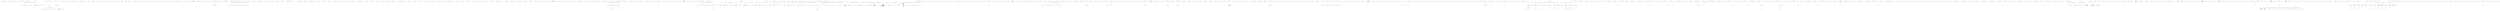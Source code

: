 digraph  {
m0_0 [cluster="Hangfire.IRecurringJobManager.AddOrUpdate(string, Hangfire.Common.Job, string, Hangfire.RecurringJobOptions)", file="DequeuedJobsWatcher.cs", label="Entry Hangfire.IRecurringJobManager.AddOrUpdate(string, Hangfire.Common.Job, string, Hangfire.RecurringJobOptions)", span="23-23"];
m0_1 [cluster="Hangfire.IRecurringJobManager.AddOrUpdate(string, Hangfire.Common.Job, string, Hangfire.RecurringJobOptions)", file="DequeuedJobsWatcher.cs", label="Exit Hangfire.IRecurringJobManager.AddOrUpdate(string, Hangfire.Common.Job, string, Hangfire.RecurringJobOptions)", span="23-23"];
m0_4 [cluster="Hangfire.IRecurringJobManager.RemoveIfExists(string)", file="DequeuedJobsWatcher.cs", label="Entry Hangfire.IRecurringJobManager.RemoveIfExists(string)", span="30-30"];
m0_5 [cluster="Hangfire.IRecurringJobManager.RemoveIfExists(string)", file="DequeuedJobsWatcher.cs", label="Exit Hangfire.IRecurringJobManager.RemoveIfExists(string)", span="30-30"];
m0_2 [cluster="Hangfire.IRecurringJobManager.Trigger(string)", file="DequeuedJobsWatcher.cs", label="Entry Hangfire.IRecurringJobManager.Trigger(string)", span="29-29"];
m0_3 [cluster="Hangfire.IRecurringJobManager.Trigger(string)", file="DequeuedJobsWatcher.cs", label="Exit Hangfire.IRecurringJobManager.Trigger(string)", span="29-29"];
m2_13 [cluster="lambda expression", file="JobClient.cs", label="Exit lambda expression", span="20-20"];
m2_0 [cluster="HangFire.Client.JobClient.Async(System.Type, object)", file="JobClient.cs", label="Entry HangFire.Client.JobClient.Async(System.Type, object)", span="12-12"];
m2_1 [cluster="HangFire.Client.JobClient.Async(System.Type, object)", color=green, community=0, file="JobClient.cs", label="jobType == null", prediction=0, span="14-14"];
m2_2 [cluster="HangFire.Client.JobClient.Async(System.Type, object)", file="JobClient.cs", label="throw new ArgumentNullException(''jobType'');", span="16-16"];
m2_3 [cluster="HangFire.Client.JobClient.Async(System.Type, object)", file="JobClient.cs", label="!typeof (BackgroundJob).IsAssignableFrom(jobType)", span="18-18"];
m2_4 [cluster="HangFire.Client.JobClient.Async(System.Type, object)", file="JobClient.cs", label="throw new ArgumentException(\r\n                    String.Format(''The type '{0}' must inherit '{1}'.'', jobType, typeof(BackgroundJob)), \r\n                    ''jobType'');", span="20-22"];
m2_5 [cluster="HangFire.Client.JobClient.Async(System.Type, object)", file="JobClient.cs", label="var queue = JobHelper.GetQueue(jobType)", span="25-25"];
m2_6 [cluster="HangFire.Client.JobClient.Async(System.Type, object)", file="JobClient.cs", label="var jobId = GenerateId()", span="27-27"];
m2_16 [cluster="string.Format(string, object, object)", file="JobClient.cs", label="Entry string.Format(string, object, object)", span="0-0"];
m2_19 [cluster="HangFire.States.EnqueuedState.EnqueuedState(string, string, string)", file="JobClient.cs", label="Entry HangFire.States.EnqueuedState.EnqueuedState(string, string, string)", span="10-10"];
m2_45 [cluster="HangFire.Client.JobClient.Dispose()", file="JobClient.cs", label="Entry HangFire.Client.JobClient.Dispose()", span="76-76"];
m2_46 [cluster="HangFire.Client.JobClient.Dispose()", file="JobClient.cs", label="_redis.Dispose()", span="78-78"];
m2_47 [cluster="HangFire.Client.JobClient.Dispose()", file="JobClient.cs", label="Exit HangFire.Client.JobClient.Dispose()", span="76-76"];
m2_18 [cluster="HangFire.Client.JobClient.GenerateId()", file="JobClient.cs", label="Entry HangFire.Client.JobClient.GenerateId()", span="92-92"];
m2_59 [cluster="HangFire.Client.JobClient.GenerateId()", file="JobClient.cs", label="return Guid.NewGuid().ToString();", span="94-94"];
m2_60 [cluster="HangFire.Client.JobClient.GenerateId()", file="JobClient.cs", label="Exit HangFire.Client.JobClient.GenerateId()", span="92-92"];
m2_42 [cluster="System.TimeSpan.Equals(System.TimeSpan)", file="JobClient.cs", label="Entry System.TimeSpan.Equals(System.TimeSpan)", span="0-0"];
m2_14 [cluster="BackgroundProcessContext.cstr", file="JobClient.cs", label="Entry BackgroundProcessContext.cstr", span=""];
m2_57 [cluster="HangFire.JobHelper.ToJson(object)", file="JobClient.cs", label="Entry HangFire.JobHelper.ToJson(object)", span="32-32"];
m2_56 [cluster="HangFire.Client.ClientJobDescriptor.SerializeProperties(object)", file="JobClient.cs", label="Entry HangFire.Client.ClientJobDescriptor.SerializeProperties(object)", span="49-49"];
m2_58 [cluster="HangFire.JobHelper.ToStringTimestamp(System.DateTime)", file="JobClient.cs", label="Entry HangFire.JobHelper.ToStringTimestamp(System.DateTime)", span="55-55"];
m2_22 [cluster="HangFire.Client.ClientJobDescriptor.ClientJobDescriptor(IRedisClient, string, System.Collections.Generic.Dictionary<string, string>, HangFire.States.JobState)", file="JobClient.cs", label="Entry HangFire.Client.ClientJobDescriptor.ClientJobDescriptor(IRedisClient, string, System.Collections.Generic.Dictionary<string, string>, HangFire.States.JobState)", span="13-13"];
m2_17 [cluster="HangFire.JobHelper.GetQueue(System.Type)", file="JobClient.cs", label="Entry HangFire.JobHelper.GetQueue(System.Type)", span="20-20"];
m2_10 [cluster="HangFire.Client.JobClient.Async(System.Type, object)", file="JobClient.cs", label="_jobCreator.CreateJob(context)", span="35-35"];
m2_41 [cluster="System.ArgumentOutOfRangeException.ArgumentOutOfRangeException(string, string)", file="JobClient.cs", label="Entry System.ArgumentOutOfRangeException.ArgumentOutOfRangeException(string, string)", span="0-0"];
m2_8 [cluster="System.Collections.Generic.Dictionary<TKey, TValue>.Dictionary()", file="JobClient.cs", label="Entry System.Collections.Generic.Dictionary<TKey, TValue>.Dictionary()", span="0-0"];
m2_11 [cluster="lambda expression", file="JobClient.cs", label="Entry lambda expression", span="20-20"];
m2_7 [cluster="Mock<JobStorage>.cstr", file="JobClient.cs", label="Entry Mock<JobStorage>.cstr", span=""];
m2_9 [cluster="System.Threading.CancellationTokenSource.CancellationTokenSource()", file="JobClient.cs", label="Entry System.Threading.CancellationTokenSource.CancellationTokenSource()", span="0-0"];
m2_12 [cluster="lambda expression", file="JobClient.cs", label="new BackgroundProcessContext(ServerId, Storage.Object, Properties, CancellationTokenSource.Token)", span="20-20"];
m2_62 [cluster="System.Guid.ToString()", file="JobClient.cs", label="Entry System.Guid.ToString()", span="0-0"];
m2_44 [cluster="System.DateTime.Add(System.TimeSpan)", file="JobClient.cs", label="Entry System.DateTime.Add(System.TimeSpan)", span="0-0"];
m2_55 [cluster="System.Collections.Generic.Dictionary<TKey, TValue>.Dictionary()", file="JobClient.cs", label="Entry System.Collections.Generic.Dictionary<TKey, TValue>.Dictionary()", span="0-0"];
m2_24 [cluster="HangFire.Client.JobClient.In(System.TimeSpan, System.Type, object)", file="JobClient.cs", label="Entry HangFire.Client.JobClient.In(System.TimeSpan, System.Type, object)", span="40-40"];
m2_32 [cluster="HangFire.Client.JobClient.In(System.TimeSpan, System.Type, object)", file="JobClient.cs", label="return Async(jobType, args);", span="60-60"];
m2_25 [cluster="HangFire.Client.JobClient.In(System.TimeSpan, System.Type, object)", file="JobClient.cs", label="jobType == null", span="42-42"];
m2_27 [cluster="HangFire.Client.JobClient.In(System.TimeSpan, System.Type, object)", file="JobClient.cs", label="!typeof(BackgroundJob).IsAssignableFrom(jobType)", span="46-46"];
m2_28 [cluster="HangFire.Client.JobClient.In(System.TimeSpan, System.Type, object)", file="JobClient.cs", label="throw new ArgumentException(\r\n                    String.Format(''The type '{0}' must inherit '{1}'.'', jobType, typeof(BackgroundJob)),\r\n                    ''jobType'');", span="48-50"];
m2_29 [cluster="HangFire.Client.JobClient.In(System.TimeSpan, System.Type, object)", file="JobClient.cs", label="interval != interval.Duration()", span="53-53"];
m2_35 [cluster="HangFire.Client.JobClient.In(System.TimeSpan, System.Type, object)", file="JobClient.cs", label="var job = CreateJob(jobType, args)", span="66-66"];
m2_33 [cluster="HangFire.Client.JobClient.In(System.TimeSpan, System.Type, object)", file="JobClient.cs", label="var jobId = GenerateId()", span="63-63"];
m2_31 [cluster="HangFire.Client.JobClient.In(System.TimeSpan, System.Type, object)", file="JobClient.cs", label="interval.Equals(TimeSpan.Zero)", span="58-58"];
m2_26 [cluster="HangFire.Client.JobClient.In(System.TimeSpan, System.Type, object)", file="JobClient.cs", label="throw new ArgumentNullException(''jobType'');", span="44-44"];
m2_30 [cluster="HangFire.Client.JobClient.In(System.TimeSpan, System.Type, object)", file="JobClient.cs", label="throw new ArgumentOutOfRangeException(''interval'', ''Interval value can not be negative.'');", span="55-55"];
m2_38 [cluster="HangFire.Client.JobClient.In(System.TimeSpan, System.Type, object)", file="JobClient.cs", label="return jobId;", span="73-73"];
m2_34 [cluster="HangFire.Client.JobClient.In(System.TimeSpan, System.Type, object)", file="JobClient.cs", label="var state = new ScheduledState(jobId, ''Scheduled by the Client'', DateTime.UtcNow.Add(interval))", span="65-65"];
m2_36 [cluster="HangFire.Client.JobClient.In(System.TimeSpan, System.Type, object)", file="JobClient.cs", label="var context = new CreateContext(\r\n                new ClientJobDescriptor(_redis, jobId, job, state))", span="68-69"];
m2_37 [cluster="HangFire.Client.JobClient.In(System.TimeSpan, System.Type, object)", file="JobClient.cs", label="_jobCreator.CreateJob(context)", span="71-71"];
m2_39 [cluster="HangFire.Client.JobClient.In(System.TimeSpan, System.Type, object)", file="JobClient.cs", label="Exit HangFire.Client.JobClient.In(System.TimeSpan, System.Type, object)", span="40-40"];
m2_48 [cluster="Unk.Dispose", file="JobClient.cs", label="Entry Unk.Dispose", span=""];
m2_23 [cluster="HangFire.Client.JobCreator.CreateJob(HangFire.Client.CreateContext)", file="JobClient.cs", label="Entry HangFire.Client.JobCreator.CreateJob(HangFire.Client.CreateContext)", span="33-33"];
m2_20 [cluster="HangFire.Client.JobClient.CreateJob(System.Type, object)", file="JobClient.cs", label="Entry HangFire.Client.JobClient.CreateJob(System.Type, object)", span="81-81"];
m2_49 [cluster="HangFire.Client.JobClient.CreateJob(System.Type, object)", file="JobClient.cs", label="var job = new Dictionary<string, string>()", span="84-84"];
m2_50 [cluster="HangFire.Client.JobClient.CreateJob(System.Type, object)", file="JobClient.cs", label="job[''Type''] = jobType.AssemblyQualifiedName", span="85-85"];
m2_51 [cluster="HangFire.Client.JobClient.CreateJob(System.Type, object)", file="JobClient.cs", label="job[''Args''] = JobHelper.ToJson(ClientJobDescriptor.SerializeProperties(jobArgs))", span="86-86"];
m2_53 [cluster="HangFire.Client.JobClient.CreateJob(System.Type, object)", file="JobClient.cs", label="return job;", span="89-89"];
m2_52 [cluster="HangFire.Client.JobClient.CreateJob(System.Type, object)", file="JobClient.cs", label="job[''CreatedAt''] = JobHelper.ToStringTimestamp(DateTime.UtcNow)", span="87-87"];
m2_54 [cluster="HangFire.Client.JobClient.CreateJob(System.Type, object)", file="JobClient.cs", label="Exit HangFire.Client.JobClient.CreateJob(System.Type, object)", span="81-81"];
m2_40 [cluster="System.TimeSpan.Duration()", file="JobClient.cs", label="Entry System.TimeSpan.Duration()", span="0-0"];
m2_61 [cluster="System.Guid.NewGuid()", file="JobClient.cs", label="Entry System.Guid.NewGuid()", span="0-0"];
m2_43 [cluster="HangFire.States.ScheduledState.ScheduledState(string, string, System.DateTime)", file="JobClient.cs", label="Entry HangFire.States.ScheduledState.ScheduledState(string, string, System.DateTime)", span="10-10"];
m2_15 [cluster="System.ArgumentException.ArgumentException(string, string)", file="JobClient.cs", label="Hangfire.Core.Tests.BackgroundProcessContextMock", span=""];
m2_21 [cluster="HangFire.Client.CreateContext.CreateContext(HangFire.Client.ClientJobDescriptor)", file="JobClient.cs", label="Entry HangFire.Client.CreateContext.CreateContext(HangFire.Client.ClientJobDescriptor)", span="12-12"];
m2_63 [file="JobClient.cs", label="HangFire.Client.JobClient", span=""];
m3_8 [cluster="System.Collections.Generic.Dictionary<TKey, TValue>.Dictionary()", file="JobFetcher.cs", label="Entry System.Collections.Generic.Dictionary<TKey, TValue>.Dictionary()", span="0-0"];
m3_0 [cluster="Hangfire.Core.Tests.BackgroundProcessContextMock.BackgroundProcessContextMock()", file="JobFetcher.cs", label="Entry Hangfire.Core.Tests.BackgroundProcessContextMock.BackgroundProcessContextMock()", span="12-12"];
m3_1 [cluster="Hangfire.Core.Tests.BackgroundProcessContextMock.BackgroundProcessContextMock()", file="JobFetcher.cs", label="ServerId = ''server''", span="14-14"];
m3_2 [cluster="Hangfire.Core.Tests.BackgroundProcessContextMock.BackgroundProcessContextMock()", file="JobFetcher.cs", label="Storage = new Mock<JobStorage>()", span="15-15"];
m3_3 [cluster="Hangfire.Core.Tests.BackgroundProcessContextMock.BackgroundProcessContextMock()", color=green, community=0, file="JobFetcher.cs", label="Properties = new Dictionary<string, object>()", prediction=1, span="16-16"];
m3_4 [cluster="Hangfire.Core.Tests.BackgroundProcessContextMock.BackgroundProcessContextMock()", color=green, community=0, file="JobFetcher.cs", label="CancellationTokenSource = new CancellationTokenSource()", prediction=2, span="17-17"];
m3_5 [cluster="Hangfire.Core.Tests.BackgroundProcessContextMock.BackgroundProcessContextMock()", file="JobFetcher.cs", label="_context = new Lazy<BackgroundProcessContext>(\r\n                () => new BackgroundProcessContext(ServerId, Storage.Object, Properties, CancellationTokenSource.Token))", span="19-20"];
m3_6 [cluster="Hangfire.Core.Tests.BackgroundProcessContextMock.BackgroundProcessContextMock()", file="JobFetcher.cs", label="Exit Hangfire.Core.Tests.BackgroundProcessContextMock.BackgroundProcessContextMock()", span="12-12"];
m3_10 [cluster="System.Lazy<T>.Lazy(System.Func<T>)", file="JobFetcher.cs", label="Entry System.Lazy<T>.Lazy(System.Func<T>)", span="0-0"];
m3_14 [cluster="BackgroundProcessContext.cstr", file="JobFetcher.cs", label="Entry BackgroundProcessContext.cstr", span=""];
m3_9 [cluster="System.Threading.CancellationTokenSource.CancellationTokenSource()", file="JobFetcher.cs", label="Entry System.Threading.CancellationTokenSource.CancellationTokenSource()", span="0-0"];
m3_7 [cluster="Mock<JobStorage>.cstr", file="JobFetcher.cs", label="Entry Mock<JobStorage>.cstr", span=""];
m3_11 [cluster="lambda expression", file="JobFetcher.cs", label="Entry lambda expression", span="20-20"];
m3_12 [cluster="lambda expression", file="JobFetcher.cs", label="new BackgroundProcessContext(ServerId, Storage.Object, Properties, CancellationTokenSource.Token)", span="20-20"];
m3_13 [cluster="lambda expression", file="JobFetcher.cs", label="Exit lambda expression", span="20-20"];
m3_15 [file="JobFetcher.cs", label="Hangfire.Core.Tests.BackgroundProcessContextMock", span=""];
m4_25 [cluster="Unk.OnScenarioStart", file="JobFetcher.feature.cs", label="Entry Unk.OnScenarioStart", span=""];
m4_29 [cluster="Unk.CollectScenarioErrors", file="JobFetcher.feature.cs", label="Entry Unk.CollectScenarioErrors", span=""];
m4_21 [cluster="Unk.OnScenarioEnd", file="JobFetcher.feature.cs", label="Entry Unk.OnScenarioEnd", span=""];
m4_55 [cluster="HangFire.Tests.JobFetcherFeature.FetcherReturnsNullWhenItTriesToDequeueAJobFromAnEmptyQueue()", file="JobFetcher.feature.cs", label="Entry HangFire.Tests.JobFetcherFeature.FetcherReturnsNullWhenItTriesToDequeueAJobFromAnEmptyQueue()", span="119-119"];
m4_56 [cluster="HangFire.Tests.JobFetcherFeature.FetcherReturnsNullWhenItTriesToDequeueAJobFromAnEmptyQueue()", file="JobFetcher.feature.cs", label="TechTalk.SpecFlow.ScenarioInfo scenarioInfo = new TechTalk.SpecFlow.ScenarioInfo(''Fetcher returns null when it tries to dequeue a job from an empty queue'', ((string[])(null)))", span="121-121"];
m4_57 [cluster="HangFire.Tests.JobFetcherFeature.FetcherReturnsNullWhenItTriesToDequeueAJobFromAnEmptyQueue()", file="JobFetcher.feature.cs", label="this.ScenarioSetup(scenarioInfo)", span="123-123"];
m4_58 [cluster="HangFire.Tests.JobFetcherFeature.FetcherReturnsNullWhenItTriesToDequeueAJobFromAnEmptyQueue()", file="JobFetcher.feature.cs", label="testRunner.Given(''an empty queue'', ((string)(null)), ((TechTalk.SpecFlow.Table)(null)), ''Given '')", span="125-125"];
m4_59 [cluster="HangFire.Tests.JobFetcherFeature.FetcherReturnsNullWhenItTriesToDequeueAJobFromAnEmptyQueue()", file="JobFetcher.feature.cs", label="testRunner.And(''the fetcher listening the queue'', ((string)(null)), ((TechTalk.SpecFlow.Table)(null)), ''And '')", span="127-127"];
m4_60 [cluster="HangFire.Tests.JobFetcherFeature.FetcherReturnsNullWhenItTriesToDequeueAJobFromAnEmptyQueue()", file="JobFetcher.feature.cs", label="testRunner.When(''it dequeues a job'', ((string)(null)), ((TechTalk.SpecFlow.Table)(null)), ''When '')", span="129-129"];
m4_62 [cluster="HangFire.Tests.JobFetcherFeature.FetcherReturnsNullWhenItTriesToDequeueAJobFromAnEmptyQueue()", file="JobFetcher.feature.cs", label="this.ScenarioCleanup()", span="133-133"];
m4_63 [cluster="HangFire.Tests.JobFetcherFeature.FetcherReturnsNullWhenItTriesToDequeueAJobFromAnEmptyQueue()", file="JobFetcher.feature.cs", label="Exit HangFire.Tests.JobFetcherFeature.FetcherReturnsNullWhenItTriesToDequeueAJobFromAnEmptyQueue()", span="119-119"];
m4_41 [cluster="Unk.And", file="JobFetcher.feature.cs", label="Entry Unk.And", span=""];
m4_54 [cluster="Unk.But", file="JobFetcher.feature.cs", label="Entry Unk.But", span=""];
m4_5 [cluster="Unk.GetTestRunner", file="JobFetcher.feature.cs", label="Entry Unk.GetTestRunner", span=""];
m4_26 [cluster="HangFire.Tests.JobFetcherFeature.ScenarioCleanup()", file="JobFetcher.feature.cs", label="Entry HangFire.Tests.JobFetcherFeature.ScenarioCleanup()", span="66-66"];
m4_27 [cluster="HangFire.Tests.JobFetcherFeature.ScenarioCleanup()", file="JobFetcher.feature.cs", label="testRunner.CollectScenarioErrors()", span="68-68"];
m4_28 [cluster="HangFire.Tests.JobFetcherFeature.ScenarioCleanup()", file="JobFetcher.feature.cs", label="Exit HangFire.Tests.JobFetcherFeature.ScenarioCleanup()", span="66-66"];
m4_0 [cluster="HangFire.Tests.JobFetcherFeature.FeatureSetup(Microsoft.VisualStudio.TestTools.UnitTesting.TestContext)", file="JobFetcher.feature.cs", label="Entry HangFire.Tests.JobFetcherFeature.FeatureSetup(Microsoft.VisualStudio.TestTools.UnitTesting.TestContext)", span="30-30"];
m4_1 [cluster="HangFire.Tests.JobFetcherFeature.FeatureSetup(Microsoft.VisualStudio.TestTools.UnitTesting.TestContext)", file="JobFetcher.feature.cs", label="testRunner = TechTalk.SpecFlow.TestRunnerManager.GetTestRunner()", span="32-32"];
m4_2 [cluster="HangFire.Tests.JobFetcherFeature.FeatureSetup(Microsoft.VisualStudio.TestTools.UnitTesting.TestContext)", file="JobFetcher.feature.cs", label="TechTalk.SpecFlow.FeatureInfo featureInfo = new TechTalk.SpecFlow.FeatureInfo(new System.Globalization.CultureInfo(''en-US''), ''JobFetcher'', '''', ProgrammingLanguage.CSharp, new string[] {\r\n                        ''redis''})", span="33-34"];
m4_3 [cluster="HangFire.Tests.JobFetcherFeature.FeatureSetup(Microsoft.VisualStudio.TestTools.UnitTesting.TestContext)", file="JobFetcher.feature.cs", label="testRunner.OnFeatureStart(featureInfo)", span="35-35"];
m4_4 [cluster="HangFire.Tests.JobFetcherFeature.FeatureSetup(Microsoft.VisualStudio.TestTools.UnitTesting.TestContext)", file="JobFetcher.feature.cs", label="Exit HangFire.Tests.JobFetcherFeature.FeatureSetup(Microsoft.VisualStudio.TestTools.UnitTesting.TestContext)", span="30-30"];
m4_76 [cluster="HangFire.Tests.JobFetcherFeature.FetcherListensOnlySpecifiedQueue()", file="JobFetcher.feature.cs", label="Entry HangFire.Tests.JobFetcherFeature.FetcherListensOnlySpecifiedQueue()", span="167-167"];
m4_77 [cluster="HangFire.Tests.JobFetcherFeature.FetcherListensOnlySpecifiedQueue()", file="JobFetcher.feature.cs", label="TechTalk.SpecFlow.ScenarioInfo scenarioInfo = new TechTalk.SpecFlow.ScenarioInfo(''Fetcher listens only specified queue'', ((string[])(null)))", span="169-169"];
m4_78 [cluster="HangFire.Tests.JobFetcherFeature.FetcherListensOnlySpecifiedQueue()", file="JobFetcher.feature.cs", label="this.ScenarioSetup(scenarioInfo)", span="171-171"];
m4_79 [cluster="HangFire.Tests.JobFetcherFeature.FetcherListensOnlySpecifiedQueue()", file="JobFetcher.feature.cs", label="testRunner.Given(''a job in the \'another\' queue'', ((string)(null)), ((TechTalk.SpecFlow.Table)(null)), ''Given '')", span="173-173"];
m4_80 [cluster="HangFire.Tests.JobFetcherFeature.FetcherListensOnlySpecifiedQueue()", file="JobFetcher.feature.cs", label="testRunner.And(''the fetcher listening the \'default\' queue'', ((string)(null)), ((TechTalk.SpecFlow.Table)(null)), ''And '')", span="175-175"];
m4_81 [cluster="HangFire.Tests.JobFetcherFeature.FetcherListensOnlySpecifiedQueue()", file="JobFetcher.feature.cs", label="testRunner.When(''it dequeues a job'', ((string)(null)), ((TechTalk.SpecFlow.Table)(null)), ''When '')", span="177-177"];
m4_83 [cluster="HangFire.Tests.JobFetcherFeature.FetcherListensOnlySpecifiedQueue()", file="JobFetcher.feature.cs", label="this.ScenarioCleanup()", span="181-181"];
m4_84 [cluster="HangFire.Tests.JobFetcherFeature.FetcherListensOnlySpecifiedQueue()", file="JobFetcher.feature.cs", label="Exit HangFire.Tests.JobFetcherFeature.FetcherListensOnlySpecifiedQueue()", span="167-167"];
m4_9 [cluster="HangFire.Tests.JobFetcherFeature.FeatureTearDown()", file="JobFetcher.feature.cs", label="Entry HangFire.Tests.JobFetcherFeature.FeatureTearDown()", span="39-39"];
m4_10 [cluster="HangFire.Tests.JobFetcherFeature.FeatureTearDown()", file="JobFetcher.feature.cs", label="testRunner.OnFeatureEnd()", span="41-41"];
m4_11 [cluster="HangFire.Tests.JobFetcherFeature.FeatureTearDown()", file="JobFetcher.feature.cs", label="testRunner = null", span="42-42"];
m4_12 [cluster="HangFire.Tests.JobFetcherFeature.FeatureTearDown()", file="JobFetcher.feature.cs", label="Exit HangFire.Tests.JobFetcherFeature.FeatureTearDown()", span="39-39"];
m4_13 [cluster="Unk.OnFeatureEnd", file="JobFetcher.feature.cs", label="Entry Unk.OnFeatureEnd", span=""];
m4_7 [cluster="System.Globalization.CultureInfo.CultureInfo(string)", file="JobFetcher.feature.cs", label="Entry System.Globalization.CultureInfo.CultureInfo(string)", span="0-0"];
m4_42 [cluster="Unk.When", file="JobFetcher.feature.cs", label="Entry Unk.When", span=""];
m4_30 [cluster="HangFire.Tests.JobFetcherFeature.FetcherReturnsJobIdWhenItDequeuesAJob()", file="JobFetcher.feature.cs", label="Entry HangFire.Tests.JobFetcherFeature.FetcherReturnsJobIdWhenItDequeuesAJob()", span="75-75"];
m4_31 [cluster="HangFire.Tests.JobFetcherFeature.FetcherReturnsJobIdWhenItDequeuesAJob()", file="JobFetcher.feature.cs", label="TechTalk.SpecFlow.ScenarioInfo scenarioInfo = new TechTalk.SpecFlow.ScenarioInfo(''Fetcher returns job id when it dequeues a job'', ((string[])(null)))", span="77-77"];
m4_32 [cluster="HangFire.Tests.JobFetcherFeature.FetcherReturnsJobIdWhenItDequeuesAJob()", file="JobFetcher.feature.cs", label="this.ScenarioSetup(scenarioInfo)", span="79-79"];
m4_33 [cluster="HangFire.Tests.JobFetcherFeature.FetcherReturnsJobIdWhenItDequeuesAJob()", file="JobFetcher.feature.cs", label="testRunner.Given(''an enqueued job'', ((string)(null)), ((TechTalk.SpecFlow.Table)(null)), ''Given '')", span="81-81"];
m4_34 [cluster="HangFire.Tests.JobFetcherFeature.FetcherReturnsJobIdWhenItDequeuesAJob()", file="JobFetcher.feature.cs", label="testRunner.And(''the fetcher listening the queue'', ((string)(null)), ((TechTalk.SpecFlow.Table)(null)), ''And '')", span="83-83"];
m4_35 [cluster="HangFire.Tests.JobFetcherFeature.FetcherReturnsJobIdWhenItDequeuesAJob()", file="JobFetcher.feature.cs", label="testRunner.When(''it dequeues a job'', ((string)(null)), ((TechTalk.SpecFlow.Table)(null)), ''When '')", span="85-85"];
m4_36 [cluster="HangFire.Tests.JobFetcherFeature.FetcherReturnsJobIdWhenItDequeuesAJob()", file="JobFetcher.feature.cs", label="testRunner.Then(''the fetcher returns the job'', ((string)(null)), ((TechTalk.SpecFlow.Table)(null)), ''Then '')", span="87-87"];
m4_37 [cluster="HangFire.Tests.JobFetcherFeature.FetcherReturnsJobIdWhenItDequeuesAJob()", file="JobFetcher.feature.cs", label="this.ScenarioCleanup()", span="89-89"];
m4_38 [cluster="HangFire.Tests.JobFetcherFeature.FetcherReturnsJobIdWhenItDequeuesAJob()", file="JobFetcher.feature.cs", label="Exit HangFire.Tests.JobFetcherFeature.FetcherReturnsJobIdWhenItDequeuesAJob()", span="75-75"];
m4_44 [cluster="HangFire.Tests.JobFetcherFeature.FetcherRemovesTheDequeuedJobFromTheQueueAndAddsItToTheDequeuedList()", file="JobFetcher.feature.cs", label="Entry HangFire.Tests.JobFetcherFeature.FetcherRemovesTheDequeuedJobFromTheQueueAndAddsItToTheDequeuedList()", span="96-96"];
m4_45 [cluster="HangFire.Tests.JobFetcherFeature.FetcherRemovesTheDequeuedJobFromTheQueueAndAddsItToTheDequeuedList()", file="JobFetcher.feature.cs", label="TechTalk.SpecFlow.ScenarioInfo scenarioInfo = new TechTalk.SpecFlow.ScenarioInfo(''Fetcher removes the dequeued job from the queue and adds it to the dequeued list'', ((string[])(null)))", span="98-98"];
m4_46 [cluster="HangFire.Tests.JobFetcherFeature.FetcherRemovesTheDequeuedJobFromTheQueueAndAddsItToTheDequeuedList()", file="JobFetcher.feature.cs", label="this.ScenarioSetup(scenarioInfo)", span="100-100"];
m4_47 [cluster="HangFire.Tests.JobFetcherFeature.FetcherRemovesTheDequeuedJobFromTheQueueAndAddsItToTheDequeuedList()", file="JobFetcher.feature.cs", label="testRunner.Given(''an enqueued job'', ((string)(null)), ((TechTalk.SpecFlow.Table)(null)), ''Given '')", span="102-102"];
m4_48 [cluster="HangFire.Tests.JobFetcherFeature.FetcherRemovesTheDequeuedJobFromTheQueueAndAddsItToTheDequeuedList()", file="JobFetcher.feature.cs", label="testRunner.And(''the fetcher listening the queue'', ((string)(null)), ((TechTalk.SpecFlow.Table)(null)), ''And '')", span="104-104"];
m4_49 [cluster="HangFire.Tests.JobFetcherFeature.FetcherRemovesTheDequeuedJobFromTheQueueAndAddsItToTheDequeuedList()", file="JobFetcher.feature.cs", label="testRunner.When(''it dequeues a job'', ((string)(null)), ((TechTalk.SpecFlow.Table)(null)), ''When '')", span="106-106"];
m4_50 [cluster="HangFire.Tests.JobFetcherFeature.FetcherRemovesTheDequeuedJobFromTheQueueAndAddsItToTheDequeuedList()", file="JobFetcher.feature.cs", label="testRunner.Then(''the queue does not contain the job anymore'', ((string)(null)), ((TechTalk.SpecFlow.Table)(null)), ''Then '')", span="108-108"];
m4_51 [cluster="HangFire.Tests.JobFetcherFeature.FetcherRemovesTheDequeuedJobFromTheQueueAndAddsItToTheDequeuedList()", file="JobFetcher.feature.cs", label="testRunner.But(''the dequeued jobs list contains it'', ((string)(null)), ((TechTalk.SpecFlow.Table)(null)), ''But '')", span="110-110"];
m4_52 [cluster="HangFire.Tests.JobFetcherFeature.FetcherRemovesTheDequeuedJobFromTheQueueAndAddsItToTheDequeuedList()", file="JobFetcher.feature.cs", label="this.ScenarioCleanup()", span="112-112"];
m4_53 [cluster="HangFire.Tests.JobFetcherFeature.FetcherRemovesTheDequeuedJobFromTheQueueAndAddsItToTheDequeuedList()", file="JobFetcher.feature.cs", label="Exit HangFire.Tests.JobFetcherFeature.FetcherRemovesTheDequeuedJobFromTheQueueAndAddsItToTheDequeuedList()", span="96-96"];
m4_64 [cluster="HangFire.Tests.JobFetcherFeature.FetcherDequeuesJobsInTheFIFOOrder()", file="JobFetcher.feature.cs", label="Entry HangFire.Tests.JobFetcherFeature.FetcherDequeuesJobsInTheFIFOOrder()", span="140-140"];
m4_65 [cluster="HangFire.Tests.JobFetcherFeature.FetcherDequeuesJobsInTheFIFOOrder()", file="JobFetcher.feature.cs", label="TechTalk.SpecFlow.ScenarioInfo scenarioInfo = new TechTalk.SpecFlow.ScenarioInfo(''Fetcher dequeues jobs in the FIFO order'', ((string[])(null)))", span="142-142"];
m4_66 [cluster="HangFire.Tests.JobFetcherFeature.FetcherDequeuesJobsInTheFIFOOrder()", file="JobFetcher.feature.cs", label="this.ScenarioSetup(scenarioInfo)", span="144-144"];
m4_67 [cluster="HangFire.Tests.JobFetcherFeature.FetcherDequeuesJobsInTheFIFOOrder()", file="JobFetcher.feature.cs", label="testRunner.Given(''the \'first\' job in the queue'', ((string)(null)), ((TechTalk.SpecFlow.Table)(null)), ''Given '')", span="146-146"];
m4_68 [cluster="HangFire.Tests.JobFetcherFeature.FetcherDequeuesJobsInTheFIFOOrder()", file="JobFetcher.feature.cs", label="testRunner.And(''the \'second\' job in the queue'', ((string)(null)), ((TechTalk.SpecFlow.Table)(null)), ''And '')", span="148-148"];
m4_69 [cluster="HangFire.Tests.JobFetcherFeature.FetcherDequeuesJobsInTheFIFOOrder()", file="JobFetcher.feature.cs", label="testRunner.And(''the fetcher listening the queue'', ((string)(null)), ((TechTalk.SpecFlow.Table)(null)), ''And '')", span="150-150"];
m4_70 [cluster="HangFire.Tests.JobFetcherFeature.FetcherDequeuesJobsInTheFIFOOrder()", file="JobFetcher.feature.cs", label="testRunner.When(''it dequeues a job for the first time'', ((string)(null)), ((TechTalk.SpecFlow.Table)(null)), ''When '')", span="152-152"];
m4_71 [cluster="HangFire.Tests.JobFetcherFeature.FetcherDequeuesJobsInTheFIFOOrder()", file="JobFetcher.feature.cs", label="testRunner.Then(''the fetcher returns the \'first\' job'', ((string)(null)), ((TechTalk.SpecFlow.Table)(null)), ''Then '')", span="154-154"];
m4_72 [cluster="HangFire.Tests.JobFetcherFeature.FetcherDequeuesJobsInTheFIFOOrder()", file="JobFetcher.feature.cs", label="testRunner.When(''it dequeues a job for the second time'', ((string)(null)), ((TechTalk.SpecFlow.Table)(null)), ''When '')", span="156-156"];
m4_73 [cluster="HangFire.Tests.JobFetcherFeature.FetcherDequeuesJobsInTheFIFOOrder()", file="JobFetcher.feature.cs", label="testRunner.Then(''the fetcher returns the \'second\' job'', ((string)(null)), ((TechTalk.SpecFlow.Table)(null)), ''Then '')", span="158-158"];
m4_74 [cluster="HangFire.Tests.JobFetcherFeature.FetcherDequeuesJobsInTheFIFOOrder()", file="JobFetcher.feature.cs", label="this.ScenarioCleanup()", span="160-160"];
m4_75 [cluster="HangFire.Tests.JobFetcherFeature.FetcherDequeuesJobsInTheFIFOOrder()", file="JobFetcher.feature.cs", label="Exit HangFire.Tests.JobFetcherFeature.FetcherDequeuesJobsInTheFIFOOrder()", span="140-140"];
m4_39 [cluster="TechTalk.SpecFlow.ScenarioInfo.cstr", file="JobFetcher.feature.cs", label="Entry TechTalk.SpecFlow.ScenarioInfo.cstr", span=""];
m4_43 [cluster="Unk.Then", file="JobFetcher.feature.cs", label="Entry Unk.Then", span=""];
m4_40 [cluster="Unk.Given", file="JobFetcher.feature.cs", label="Entry Unk.Given", span=""];
m4_85 [cluster="HangFire.Tests.JobFetcherFeature.FetcherSetsTheFetchedFlagWhenItDequeuesAJob()", file="JobFetcher.feature.cs", label="Entry HangFire.Tests.JobFetcherFeature.FetcherSetsTheFetchedFlagWhenItDequeuesAJob()", span="188-188"];
m4_86 [cluster="HangFire.Tests.JobFetcherFeature.FetcherSetsTheFetchedFlagWhenItDequeuesAJob()", file="JobFetcher.feature.cs", label="TechTalk.SpecFlow.ScenarioInfo scenarioInfo = new TechTalk.SpecFlow.ScenarioInfo(''Fetcher sets the \'fetched\' flag when it dequeues a job'', ((string[])(null)))", span="190-190"];
m4_87 [cluster="HangFire.Tests.JobFetcherFeature.FetcherSetsTheFetchedFlagWhenItDequeuesAJob()", file="JobFetcher.feature.cs", label="this.ScenarioSetup(scenarioInfo)", span="192-192"];
m4_88 [cluster="HangFire.Tests.JobFetcherFeature.FetcherSetsTheFetchedFlagWhenItDequeuesAJob()", file="JobFetcher.feature.cs", label="testRunner.Given(''an enqueued job'', ((string)(null)), ((TechTalk.SpecFlow.Table)(null)), ''Given '')", span="194-194"];
m4_89 [cluster="HangFire.Tests.JobFetcherFeature.FetcherSetsTheFetchedFlagWhenItDequeuesAJob()", file="JobFetcher.feature.cs", label="testRunner.And(''the fetcher listening the queue'', ((string)(null)), ((TechTalk.SpecFlow.Table)(null)), ''And '')", span="196-196"];
m4_90 [cluster="HangFire.Tests.JobFetcherFeature.FetcherSetsTheFetchedFlagWhenItDequeuesAJob()", file="JobFetcher.feature.cs", label="testRunner.When(''it dequeues a job'', ((string)(null)), ((TechTalk.SpecFlow.Table)(null)), ''When '')", span="198-198"];
m4_91 [cluster="HangFire.Tests.JobFetcherFeature.FetcherSetsTheFetchedFlagWhenItDequeuesAJob()", file="JobFetcher.feature.cs", label="testRunner.Then(''the job has the \'fetched\' flag set'', ((string)(null)), ((TechTalk.SpecFlow.Table)(null)), ''Then '')", span="200-200"];
m4_92 [cluster="HangFire.Tests.JobFetcherFeature.FetcherSetsTheFetchedFlagWhenItDequeuesAJob()", file="JobFetcher.feature.cs", label="this.ScenarioCleanup()", span="202-202"];
m4_93 [cluster="HangFire.Tests.JobFetcherFeature.FetcherSetsTheFetchedFlagWhenItDequeuesAJob()", file="JobFetcher.feature.cs", label="Exit HangFire.Tests.JobFetcherFeature.FetcherSetsTheFetchedFlagWhenItDequeuesAJob()", span="188-188"];
m4_6 [cluster="TechTalk.SpecFlow.FeatureInfo.cstr", file="JobFetcher.feature.cs", label="Entry TechTalk.SpecFlow.FeatureInfo.cstr", span=""];
m4_14 [cluster="HangFire.Tests.JobFetcherFeature.TestInitialize()", file="JobFetcher.feature.cs", label="Entry HangFire.Tests.JobFetcherFeature.TestInitialize()", span="46-46"];
m4_15 [cluster="HangFire.Tests.JobFetcherFeature.TestInitialize()", file="JobFetcher.feature.cs", label="((TechTalk.SpecFlow.FeatureContext.Current != null) \r\n                        && (TechTalk.SpecFlow.FeatureContext.Current.FeatureInfo.Title != ''JobFetcher''))", span="48-49"];
m4_16 [cluster="HangFire.Tests.JobFetcherFeature.TestInitialize()", file="JobFetcher.feature.cs", label="HangFire.Tests.JobFetcherFeature.FeatureSetup(null)", span="51-51"];
m4_17 [cluster="HangFire.Tests.JobFetcherFeature.TestInitialize()", file="JobFetcher.feature.cs", label="Exit HangFire.Tests.JobFetcherFeature.TestInitialize()", span="46-46"];
m4_18 [cluster="HangFire.Tests.JobFetcherFeature.ScenarioTearDown()", file="JobFetcher.feature.cs", label="Entry HangFire.Tests.JobFetcherFeature.ScenarioTearDown()", span="56-56"];
m4_19 [cluster="HangFire.Tests.JobFetcherFeature.ScenarioTearDown()", file="JobFetcher.feature.cs", label="testRunner.OnScenarioEnd()", span="58-58"];
m4_20 [cluster="HangFire.Tests.JobFetcherFeature.ScenarioTearDown()", file="JobFetcher.feature.cs", label="Exit HangFire.Tests.JobFetcherFeature.ScenarioTearDown()", span="56-56"];
m4_22 [cluster="HangFire.Tests.JobFetcherFeature.ScenarioSetup(TechTalk.SpecFlow.ScenarioInfo)", file="JobFetcher.feature.cs", label="Entry HangFire.Tests.JobFetcherFeature.ScenarioSetup(TechTalk.SpecFlow.ScenarioInfo)", span="61-61"];
m4_23 [cluster="HangFire.Tests.JobFetcherFeature.ScenarioSetup(TechTalk.SpecFlow.ScenarioInfo)", file="JobFetcher.feature.cs", label="testRunner.OnScenarioStart(scenarioInfo)", span="63-63"];
m4_24 [cluster="HangFire.Tests.JobFetcherFeature.ScenarioSetup(TechTalk.SpecFlow.ScenarioInfo)", file="JobFetcher.feature.cs", label="Exit HangFire.Tests.JobFetcherFeature.ScenarioSetup(TechTalk.SpecFlow.ScenarioInfo)", span="61-61"];
m4_8 [cluster="Unk.OnFeatureStart", file="JobFetcher.feature.cs", label="Entry Unk.OnFeatureStart", span=""];
m4_94 [file="JobFetcher.feature.cs", label="HangFire.Tests.JobFetcherFeature", span=""];
m5_13 [cluster="HangFire.Redis.Tests.States.SucceededStateHandlerFacts.StateName_ShouldBeEqualToSucceededState()", file="JobFetcherSteps.cs", label="Entry HangFire.Redis.Tests.States.SucceededStateHandlerFacts.StateName_ShouldBeEqualToSucceededState()", span="27-27"];
m5_14 [cluster="HangFire.Redis.Tests.States.SucceededStateHandlerFacts.StateName_ShouldBeEqualToSucceededState()", file="JobFetcherSteps.cs", label="var handler = new SucceededStateHandler()", span="29-29"];
m5_15 [cluster="HangFire.Redis.Tests.States.SucceededStateHandlerFacts.StateName_ShouldBeEqualToSucceededState()", file="JobFetcherSteps.cs", label="Assert.Equal(SucceededState.StateName, handler.StateName)", span="30-30"];
m5_16 [cluster="HangFire.Redis.Tests.States.SucceededStateHandlerFacts.StateName_ShouldBeEqualToSucceededState()", file="JobFetcherSteps.cs", label="Exit HangFire.Redis.Tests.States.SucceededStateHandlerFacts.StateName_ShouldBeEqualToSucceededState()", span="27-27"];
m5_19 [cluster="HangFire.Redis.Tests.States.SucceededStateHandlerFacts.Apply_ShouldInsertTheJob_ToTheBeginningOfTheSucceededList_AndTrimIt()", file="JobFetcherSteps.cs", label="Entry HangFire.Redis.Tests.States.SucceededStateHandlerFacts.Apply_ShouldInsertTheJob_ToTheBeginningOfTheSucceededList_AndTrimIt()", span="34-34"];
m5_20 [cluster="HangFire.Redis.Tests.States.SucceededStateHandlerFacts.Apply_ShouldInsertTheJob_ToTheBeginningOfTheSucceededList_AndTrimIt()", file="JobFetcherSteps.cs", label="var handler = new SucceededStateHandler()", span="36-36"];
m5_21 [cluster="HangFire.Redis.Tests.States.SucceededStateHandlerFacts.Apply_ShouldInsertTheJob_ToTheBeginningOfTheSucceededList_AndTrimIt()", file="JobFetcherSteps.cs", label="handler.Apply(_context, _transaction.Object)", span="37-37"];
m5_22 [cluster="HangFire.Redis.Tests.States.SucceededStateHandlerFacts.Apply_ShouldInsertTheJob_ToTheBeginningOfTheSucceededList_AndTrimIt()", file="JobFetcherSteps.cs", label="_transaction.Verify(x => x.InsertToList(\r\n                ''succeeded'', JobId))", span="39-40"];
m5_23 [cluster="HangFire.Redis.Tests.States.SucceededStateHandlerFacts.Apply_ShouldInsertTheJob_ToTheBeginningOfTheSucceededList_AndTrimIt()", file="JobFetcherSteps.cs", label="_transaction.Verify(x => x.TrimList(\r\n                ''succeeded'', 0, 99))", span="41-42"];
m5_24 [cluster="HangFire.Redis.Tests.States.SucceededStateHandlerFacts.Apply_ShouldInsertTheJob_ToTheBeginningOfTheSucceededList_AndTrimIt()", file="JobFetcherSteps.cs", label="Exit HangFire.Redis.Tests.States.SucceededStateHandlerFacts.Apply_ShouldInsertTheJob_ToTheBeginningOfTheSucceededList_AndTrimIt()", span="34-34"];
m5_7 [cluster="HangFire.States.StateContext.StateContext(string, HangFire.Common.Job)", file="JobFetcherSteps.cs", label="Entry HangFire.States.StateContext.StateContext(string, HangFire.Common.Job)", span="23-23"];
m5_34 [cluster="Unk.TrimList", file="JobFetcherSteps.cs", label="Entry Unk.TrimList", span=""];
m5_35 [cluster="HangFire.Redis.Tests.States.SucceededStateHandlerFacts.Unapply_ShouldRemoveTheJob_FromTheSucceededList()", file="JobFetcherSteps.cs", label="Entry HangFire.Redis.Tests.States.SucceededStateHandlerFacts.Unapply_ShouldRemoveTheJob_FromTheSucceededList()", span="46-46"];
m5_36 [cluster="HangFire.Redis.Tests.States.SucceededStateHandlerFacts.Unapply_ShouldRemoveTheJob_FromTheSucceededList()", file="JobFetcherSteps.cs", label="var handler = new SucceededStateHandler()", span="48-48"];
m5_37 [cluster="HangFire.Redis.Tests.States.SucceededStateHandlerFacts.Unapply_ShouldRemoveTheJob_FromTheSucceededList()", file="JobFetcherSteps.cs", label="handler.Unapply(_context, _transaction.Object)", span="49-49"];
m5_38 [cluster="HangFire.Redis.Tests.States.SucceededStateHandlerFacts.Unapply_ShouldRemoveTheJob_FromTheSucceededList()", file="JobFetcherSteps.cs", label="_transaction.Verify(x => x.RemoveFromList(''succeeded'', JobId))", span="51-51"];
m5_39 [cluster="HangFire.Redis.Tests.States.SucceededStateHandlerFacts.Unapply_ShouldRemoveTheJob_FromTheSucceededList()", file="JobFetcherSteps.cs", label="Exit HangFire.Redis.Tests.States.SucceededStateHandlerFacts.Unapply_ShouldRemoveTheJob_FromTheSucceededList()", span="46-46"];
m5_30 [cluster="Unk.InsertToList", file="JobFetcherSteps.cs", label="Entry Unk.InsertToList", span=""];
m5_25 [cluster="Unk.Apply", file="JobFetcherSteps.cs", label="Entry Unk.Apply", span=""];
m5_4 [cluster="HangFire.Common.Job.FromExpression(System.Linq.Expressions.Expression<System.Action>)", file="JobFetcherSteps.cs", label="Entry HangFire.Common.Job.FromExpression(System.Linq.Expressions.Expression<System.Action>)", span="119-119"];
m5_5 [cluster="ApplyStateContext.cstr", file="JobFetcherSteps.cs", label="Entry ApplyStateContext.cstr", span=""];
m5_18 [cluster="Unk.Equal", file="JobFetcherSteps.cs", label="Entry Unk.Equal", span=""];
m5_40 [cluster="Unk.Unapply", file="JobFetcherSteps.cs", label="Entry Unk.Unapply", span=""];
m5_44 [cluster="Unk.RemoveFromList", file="JobFetcherSteps.cs", label="Entry Unk.RemoveFromList", span=""];
m5_41 [cluster="lambda expression", file="JobFetcherSteps.cs", label="Entry lambda expression", span="51-51"];
m5_9 [cluster="lambda expression", file="JobFetcherSteps.cs", label="Entry lambda expression", span="18-18"];
m5_10 [cluster="lambda expression", file="JobFetcherSteps.cs", label="Console.WriteLine()", span="18-18"];
m5_11 [cluster="lambda expression", file="JobFetcherSteps.cs", label="Exit lambda expression", span="18-18"];
m5_27 [cluster="lambda expression", file="JobFetcherSteps.cs", label="Entry lambda expression", span="39-40"];
m5_31 [cluster="lambda expression", file="JobFetcherSteps.cs", label="Entry lambda expression", span="41-42"];
m5_28 [cluster="lambda expression", file="JobFetcherSteps.cs", label="x.InsertToList(\r\n                ''succeeded'', JobId)", span="39-40"];
m5_29 [cluster="lambda expression", file="JobFetcherSteps.cs", label="Exit lambda expression", span="39-40"];
m5_32 [cluster="lambda expression", file="JobFetcherSteps.cs", label="x.TrimList(\r\n                ''succeeded'', 0, 99)", span="41-42"];
m5_33 [cluster="lambda expression", file="JobFetcherSteps.cs", label="Exit lambda expression", span="41-42"];
m5_42 [cluster="lambda expression", file="JobFetcherSteps.cs", label="x.RemoveFromList(''succeeded'', JobId)", span="51-51"];
m5_43 [cluster="lambda expression", file="JobFetcherSteps.cs", label="Exit lambda expression", span="51-51"];
m5_6 [cluster="Mock<IStorageConnection>.cstr", file="JobFetcherSteps.cs", label="Entry Mock<IStorageConnection>.cstr", span=""];
m5_12 [cluster="System.Console.WriteLine()", file="JobFetcherSteps.cs", label="Entry System.Console.WriteLine()", span="0-0"];
m5_0 [cluster="HangFire.Redis.Tests.States.SucceededStateHandlerFacts.SucceededStateHandlerFacts()", file="JobFetcherSteps.cs", label="Entry HangFire.Redis.Tests.States.SucceededStateHandlerFacts.SucceededStateHandlerFacts()", span="16-16"];
m5_1 [cluster="HangFire.Redis.Tests.States.SucceededStateHandlerFacts.SucceededStateHandlerFacts()", file="JobFetcherSteps.cs", label="var job = Job.FromExpression(() => Console.WriteLine())", span="18-18"];
m5_2 [cluster="HangFire.Redis.Tests.States.SucceededStateHandlerFacts.SucceededStateHandlerFacts()", file="JobFetcherSteps.cs", label="_context = new ApplyStateContext(\r\n                new Mock<IStorageConnection>().Object,\r\n                new StateContext(JobId, job),\r\n                new SucceededState(),\r\n                null)", span="19-23"];
m5_3 [cluster="HangFire.Redis.Tests.States.SucceededStateHandlerFacts.SucceededStateHandlerFacts()", file="JobFetcherSteps.cs", label="Exit HangFire.Redis.Tests.States.SucceededStateHandlerFacts.SucceededStateHandlerFacts()", span="16-16"];
m5_8 [cluster="HangFire.States.SucceededState.SucceededState()", file="JobFetcherSteps.cs", label="Entry HangFire.States.SucceededState.SucceededState()", span="27-27"];
m5_17 [cluster="HangFire.Redis.SucceededStateHandler.SucceededStateHandler()", file="JobFetcherSteps.cs", label="Entry HangFire.Redis.SucceededStateHandler.SucceededStateHandler()", span="21-21"];
m5_26 [cluster="Unk.Verify", file="JobFetcherSteps.cs", label="Entry Unk.Verify", span=""];
m5_45 [file="JobFetcherSteps.cs", label="HangFire.Redis.Tests.States.SucceededStateHandlerFacts", span=""];
m6_7 [cluster="Hangfire.BackgroundJobServerOptions.BackgroundJobServerOptions()", file="JobManager.cs", label="ServerCheckInterval = ServerWatchdog.DefaultCheckInterval", span="42-42"];
m6_12 [cluster="Hangfire.BackgroundJobServerOptions.WriteToLog(Hangfire.Logging.ILog)", file="JobManager.cs", label="Entry Hangfire.BackgroundJobServerOptions.WriteToLog(Hangfire.Logging.ILog)", span="86-86"];
m6_13 [cluster="Hangfire.BackgroundJobServerOptions.WriteToLog(Hangfire.Logging.ILog)", file="JobManager.cs", label="logger.InfoFormat(''Using the following options for Hangfire Server:'')", span="88-88"];
m6_14 [cluster="Hangfire.BackgroundJobServerOptions.WriteToLog(Hangfire.Logging.ILog)", file="JobManager.cs", label="logger.InfoFormat(''    Worker count: {0}.'', WorkerCount)", span="89-89"];
m6_15 [cluster="Hangfire.BackgroundJobServerOptions.WriteToLog(Hangfire.Logging.ILog)", file="JobManager.cs", label="logger.InfoFormat(''    Listening queues: {0}.'', String.Join('', '', Queues.Select(x => ''''' + x + ''''')))", span="90-90"];
m6_16 [cluster="Hangfire.BackgroundJobServerOptions.WriteToLog(Hangfire.Logging.ILog)", file="JobManager.cs", label="logger.InfoFormat(''    Shutdown timeout: {0}.'', ShutdownTimeout)", span="91-91"];
m6_17 [cluster="Hangfire.BackgroundJobServerOptions.WriteToLog(Hangfire.Logging.ILog)", file="JobManager.cs", label="logger.InfoFormat(''    Schedule polling interval: {0}.'', SchedulePollingInterval)", span="92-92"];
m6_18 [cluster="Hangfire.BackgroundJobServerOptions.WriteToLog(Hangfire.Logging.ILog)", file="JobManager.cs", label="Exit Hangfire.BackgroundJobServerOptions.WriteToLog(Hangfire.Logging.ILog)", span="86-86"];
m6_11 [cluster="System.Math.Min(int, int)", file="JobManager.cs", label="Entry System.Math.Min(int, int)", span="0-0"];
m6_0 [cluster="Hangfire.BackgroundJobServerOptions.BackgroundJobServerOptions()", file="JobManager.cs", label="Entry Hangfire.BackgroundJobServerOptions.BackgroundJobServerOptions()", span="34-34"];
m6_1 [cluster="Hangfire.BackgroundJobServerOptions.BackgroundJobServerOptions()", file="JobManager.cs", label="WorkerCount = Math.Min(Environment.ProcessorCount * 5, MaxDefaultWorkerCount)", span="36-36"];
m6_8 [cluster="Hangfire.BackgroundJobServerOptions.BackgroundJobServerOptions()", file="JobManager.cs", label="FilterProvider = JobFilterProviders.Providers", span="44-44"];
m6_19 [cluster="Hangfire.Logging.ILog.InfoFormat(string, params object[])", file="JobManager.cs", label="Entry Hangfire.Logging.ILog.InfoFormat(string, params object[])", span="210-210"];
m6_21 [cluster="Unk.Join", file="JobManager.cs", label="Entry Unk.Join", span=""];
m6_3 [cluster="Hangfire.BackgroundJobServerOptions.BackgroundJobServerOptions()", file="JobManager.cs", label="ShutdownTimeout = BackgroundProcessingServer.DefaultShutdownTimeout", span="38-38"];
m6_5 [cluster="Hangfire.BackgroundJobServerOptions.BackgroundJobServerOptions()", color=green, community=0, file="JobManager.cs", label="HeartbeatInterval = ServerHeartbeat.DefaultHeartbeatInterval", prediction=3, span="40-40"];
m6_4 [cluster="Hangfire.BackgroundJobServerOptions.BackgroundJobServerOptions()", file="JobManager.cs", label="SchedulePollingInterval = DelayedJobScheduler.DefaultPollingDelay", span="39-39"];
m6_6 [cluster="Hangfire.BackgroundJobServerOptions.BackgroundJobServerOptions()", file="JobManager.cs", label="ServerTimeout = ServerWatchdog.DefaultServerTimeout", span="41-41"];
m6_9 [cluster="Hangfire.BackgroundJobServerOptions.BackgroundJobServerOptions()", file="JobManager.cs", label="HangFire.Filters.RecurringAttribute", span=""];
m6_10 [cluster="Hangfire.BackgroundJobServerOptions.BackgroundJobServerOptions()", file="JobManager.cs", label="Exit Hangfire.BackgroundJobServerOptions.BackgroundJobServerOptions()", span="34-34"];
m6_22 [cluster="lambda expression", file="JobManager.cs", label="Entry lambda expression", span="90-90"];
m6_23 [cluster="lambda expression", file="JobManager.cs", label="''''' + x + '''''", span="90-90"];
m6_24 [cluster="lambda expression", file="JobManager.cs", label="Exit lambda expression", span="90-90"];
m6_20 [cluster="Unk.Select", file="JobManager.cs", label="Entry Unk.Select", span=""];
m6_25 [file="JobManager.cs", label="Hangfire.BackgroundJobServerOptions", span=""];
m8_99 [cluster="string.Format(string, object, object, object)", file="LayoutPage.generated.cs", label="Entry string.Format(string, object, object, object)", span="0-0"];
m8_90 [cluster="HangFire.Web.RazorPage.Write(object)", file="LayoutPage.generated.cs", label="Entry HangFire.Web.RazorPage.Write(object)", span="40-40"];
m8_92 [cluster="HangFire.Web.JobStorage.GetStatistics()", file="LayoutPage.generated.cs", label="Entry HangFire.Web.JobStorage.GetStatistics()", span="553-553"];
m8_89 [cluster="HangFire.Web.RazorPage.WriteLiteral(string)", file="LayoutPage.generated.cs", label="Entry HangFire.Web.RazorPage.WriteLiteral(string)", span="33-33"];
m8_95 [cluster="string.IsNullOrEmpty(string)", file="LayoutPage.generated.cs", label="Entry string.IsNullOrEmpty(string)", span="0-0"];
m8_94 [cluster="Unk.StartsWith", file="LayoutPage.generated.cs", label="Entry Unk.StartsWith", span=""];
m8_0 [cluster="HangFire.Web.Pages.LayoutPage.Execute()", file="LayoutPage.generated.cs", label="Entry HangFire.Web.Pages.LayoutPage.Execute()", span="39-39"];
m8_1 [cluster="HangFire.Web.Pages.LayoutPage.Execute()", file="LayoutPage.generated.cs", label="WriteLiteral(''\r\n'')", span="43-43"];
m8_2 [cluster="HangFire.Web.Pages.LayoutPage.Execute()", file="LayoutPage.generated.cs", label="WriteLiteral(''<!DOCTYPE html>\r\n\r\n<html lang=\''ru\''>\r\n<head>\r\n    <title>'')", span="49-49"];
m8_3 [cluster="HangFire.Web.Pages.LayoutPage.Execute()", file="LayoutPage.generated.cs", label="Write(Title)", span="54-54"];
m8_4 [cluster="HangFire.Web.Pages.LayoutPage.Execute()", file="LayoutPage.generated.cs", label="WriteLiteral('' - HangFire</title>\r\n    <meta charset=\''utf-8\'' />\r\n    <meta name=\''viewport\'' cont'' +\r\n''ent=\''width=device-width, initial-scale=1.0\''>\r\n    <link rel=\''stylesheet\'' href=\'''')", span="59-60"];
m8_5 [cluster="HangFire.Web.Pages.LayoutPage.Execute()", file="LayoutPage.generated.cs", label="Write(Request.LinkTo(''/css/styles.css''))", span="65-65"];
m8_6 [cluster="HangFire.Web.Pages.LayoutPage.Execute()", file="LayoutPage.generated.cs", label="WriteLiteral(@'''''' />\r\n</head>\r\n    <body>\r\n        <!-- Wrap all page content here -->\r\n        <div id=''''wrap''''>\r\n\r\n            <!-- Fixed navbar -->\r\n            <div class=''''navbar navbar-default navbar-static-top''''>\r\n                <div class=''''container''''>\r\n                    <div class=''''navbar-header''''>\r\n                        <button type=''''button'''' class=''''navbar-toggle'''' data-toggle=''''collapse'''' data-target=''''.navbar-collapse''''>\r\n                            <span class=''''icon-bar''''></span>\r\n                            <span class=''''icon-bar''''></span>\r\n                            <span class=''''icon-bar''''></span>\r\n                        </button>\r\n                        <a class=''''navbar-brand'''' href='''''')", span="70-85"];
m8_7 [cluster="HangFire.Web.Pages.LayoutPage.Execute()", file="LayoutPage.generated.cs", label="Write(Request.LinkTo(''/''))", span="90-90"];
m8_8 [cluster="HangFire.Web.Pages.LayoutPage.Execute()", file="LayoutPage.generated.cs", label="WriteLiteral(@''''''>HangFire Monitor</a>\r\n                    </div>\r\n                    <div class=''''collapse navbar-collapse''''>\r\n                        <ul class=''''nav navbar-nav navbar-right''''>\r\n                            <li>\r\n                                <a href=''''/''''>\r\n                                    <span class=''''glyphicon glyphicon-log-out''''></span>\r\n                                    Back to site\r\n                                </a>\r\n                            </li>\r\n                        </ul>\r\n                    </div>\r\n                    <!--/.nav-collapse -->\r\n                </div>\r\n            </div>\r\n\r\n            <!-- Begin page content -->\r\n\r\n            <div class=''''container''''>\r\n                <div class=''''col-md-3''''>\r\n'')", span="95-115"];
m8_9 [cluster="HangFire.Web.Pages.LayoutPage.Execute()", file="LayoutPage.generated.cs", label="var statistics = JobStorage.GetStatistics()", span="120-120"];
m8_10 [cluster="HangFire.Web.Pages.LayoutPage.Execute()", file="LayoutPage.generated.cs", label="WriteLiteral(''\r\n                    <div id=\''stats\'' class=\''list-group\''>\r\n                      '' +\r\n''  <a class=\''list-group-item '')", span="125-126"];
m8_19 [cluster="HangFire.Web.Pages.LayoutPage.Execute()", file="LayoutPage.generated.cs", label="Write(statistics.Servers)", span="173-173"];
m8_25 [cluster="HangFire.Web.Pages.LayoutPage.Execute()", file="LayoutPage.generated.cs", label="Write(statistics.Enqueued)", span="207-207"];
m8_27 [cluster="HangFire.Web.Pages.LayoutPage.Execute()", file="LayoutPage.generated.cs", label="Write(statistics.Queues)", span="219-219"];
m8_33 [cluster="HangFire.Web.Pages.LayoutPage.Execute()", file="LayoutPage.generated.cs", label="Write(statistics.Scheduled)", span="256-256"];
m8_39 [cluster="HangFire.Web.Pages.LayoutPage.Execute()", file="LayoutPage.generated.cs", label="Write(statistics.Processing)", span="289-289"];
m8_45 [cluster="HangFire.Web.Pages.LayoutPage.Execute()", file="LayoutPage.generated.cs", label="Write(statistics.Succeeded)", span="322-322"];
m8_51 [cluster="HangFire.Web.Pages.LayoutPage.Execute()", file="LayoutPage.generated.cs", label="Write(statistics.Failed)", span="355-355"];
m8_11 [cluster="HangFire.Web.Pages.LayoutPage.Execute()", file="LayoutPage.generated.cs", label="Write(Request.PathInfo.Equals(''/'') ? ''active'' : null)", span="131-131"];
m8_12 [cluster="HangFire.Web.Pages.LayoutPage.Execute()", file="LayoutPage.generated.cs", label="WriteLiteral(''\''\r\n                           href=\'''')", span="136-136"];
m8_13 [cluster="HangFire.Web.Pages.LayoutPage.Execute()", file="LayoutPage.generated.cs", label="Write(Request.LinkTo(''/''))", span="141-141"];
m8_14 [cluster="HangFire.Web.Pages.LayoutPage.Execute()", file="LayoutPage.generated.cs", label="WriteLiteral(''\''>\r\n                            <span class=\''glyphicon glyphicon-dashboard\''></spa'' +\r\n''n>\r\n                            Dashboard\r\n                        </a>\r\n\r\n     '' +\r\n''                   <a class=\''list-group-item '')", span="146-148"];
m8_15 [cluster="HangFire.Web.Pages.LayoutPage.Execute()", file="LayoutPage.generated.cs", label="Write(Request.PathInfo.Equals(''/servers'') ? ''active'' : null)", span="153-153"];
m8_16 [cluster="HangFire.Web.Pages.LayoutPage.Execute()", file="LayoutPage.generated.cs", label="WriteLiteral(''\''\r\n                           href=\'''')", span="158-158"];
m8_17 [cluster="HangFire.Web.Pages.LayoutPage.Execute()", file="LayoutPage.generated.cs", label="Write(Request.LinkTo(''/servers''))", span="163-163"];
m8_18 [cluster="HangFire.Web.Pages.LayoutPage.Execute()", file="LayoutPage.generated.cs", label="WriteLiteral(''\''>\r\n                            <span class=\''label label-default pull-right\''>'')", span="168-168"];
m8_20 [cluster="HangFire.Web.Pages.LayoutPage.Execute()", file="LayoutPage.generated.cs", label="WriteLiteral(''</span>\r\n                            <span class=\''glyphicon glyphicon-hdd\''></span'' +\r\n''>\r\n                            Active Servers\r\n                        </a>\r\n\r\n '' +\r\n''                       <a class=\''list-group-item '')", span="178-180"];
m8_21 [cluster="HangFire.Web.Pages.LayoutPage.Execute()", file="LayoutPage.generated.cs", label="Write(Request.PathInfo.StartsWith(''/queues'') ? ''active'' : null)", span="185-185"];
m8_22 [cluster="HangFire.Web.Pages.LayoutPage.Execute()", file="LayoutPage.generated.cs", label="WriteLiteral(''\'' \r\n                           href=\'''')", span="190-190"];
m8_23 [cluster="HangFire.Web.Pages.LayoutPage.Execute()", file="LayoutPage.generated.cs", label="Write(Request.LinkTo(''/queues''))", span="195-195"];
m8_24 [cluster="HangFire.Web.Pages.LayoutPage.Execute()", file="LayoutPage.generated.cs", label="WriteLiteral(''\''>\r\n                            <span class=\''label label-default pull-right\''>\r\n  '' +\r\n''                              <span id=\''stats-enqueued\'' title=\''Enqueued jobs cou'' +\r\n''nt\''>\r\n                                    '')", span="200-202"];
m8_26 [cluster="HangFire.Web.Pages.LayoutPage.Execute()", file="LayoutPage.generated.cs", label="WriteLiteral(''\r\n                                </span>\r\n                                / \r\n  '' +\r\n''                              <span id=\''stats-queues\'' title=\''Queues count\''>\r\n   '' +\r\n''                                 '')", span="212-214"];
m8_28 [cluster="HangFire.Web.Pages.LayoutPage.Execute()", file="LayoutPage.generated.cs", label="WriteLiteral(@''\r\n                                </span>\r\n                            </span>\r\n                            <span class=''''glyphicon glyphicon-inbox''''></span>\r\n                            Jobs & Queues\r\n                        </a>\r\n                        <a class=''''list-group-item stats-indent '')", span="224-230"];
m8_29 [cluster="HangFire.Web.Pages.LayoutPage.Execute()", file="LayoutPage.generated.cs", label="Write(Request.PathInfo.Equals(''/scheduled'') ? ''active'' : null)", span="235-235"];
m8_30 [cluster="HangFire.Web.Pages.LayoutPage.Execute()", file="LayoutPage.generated.cs", label="WriteLiteral(''\'' \r\n                           href=\'''')", span="240-240"];
m8_31 [cluster="HangFire.Web.Pages.LayoutPage.Execute()", file="LayoutPage.generated.cs", label="Write(Request.LinkTo(''/scheduled''))", span="245-245"];
m8_32 [cluster="HangFire.Web.Pages.LayoutPage.Execute()", file="LayoutPage.generated.cs", label="WriteLiteral(''\''>\r\n                            <span id=\''stats-scheduled\'' class=\''label label-inf'' +\r\n''o pull-right\''>\r\n                                '')", span="250-251"];
m8_34 [cluster="HangFire.Web.Pages.LayoutPage.Execute()", file="LayoutPage.generated.cs", label="WriteLiteral(''\r\n                            </span>\r\n                            Scheduled\r\n   '' +\r\n''                     </a>\r\n                        <a class=\''list-group-item sta'' +\r\n''ts-indent '')", span="261-263"];
m8_35 [cluster="HangFire.Web.Pages.LayoutPage.Execute()", file="LayoutPage.generated.cs", label="Write(Request.PathInfo.Equals(''/processing'') ? ''active'' : null)", span="268-268"];
m8_36 [cluster="HangFire.Web.Pages.LayoutPage.Execute()", file="LayoutPage.generated.cs", label="WriteLiteral(''\'' \r\n                           href=\'''')", span="273-273"];
m8_37 [cluster="HangFire.Web.Pages.LayoutPage.Execute()", file="LayoutPage.generated.cs", label="Write(Request.LinkTo(''/processing''))", span="278-278"];
m8_38 [cluster="HangFire.Web.Pages.LayoutPage.Execute()", file="LayoutPage.generated.cs", label="WriteLiteral(''\''>\r\n                            <span id=\''stats-workers\'' class=\''label label-warni'' +\r\n''ng pull-right\''>\r\n                                '')", span="283-284"];
m8_40 [cluster="HangFire.Web.Pages.LayoutPage.Execute()", file="LayoutPage.generated.cs", label="WriteLiteral(''\r\n                            </span>\r\n                            Processing\r\n  '' +\r\n''                      </a>\r\n                        <a class=\''list-group-item st'' +\r\n''ats-indent '')", span="294-296"];
m8_41 [cluster="HangFire.Web.Pages.LayoutPage.Execute()", file="LayoutPage.generated.cs", label="Write(Request.PathInfo.Equals(''/succeeded'') ? ''active'' : null)", span="301-301"];
m8_42 [cluster="HangFire.Web.Pages.LayoutPage.Execute()", file="LayoutPage.generated.cs", label="WriteLiteral(''\'' \r\n                           href=\'''')", span="306-306"];
m8_43 [cluster="HangFire.Web.Pages.LayoutPage.Execute()", file="LayoutPage.generated.cs", label="Write(Request.LinkTo(''/succeeded''))", span="311-311"];
m8_44 [cluster="HangFire.Web.Pages.LayoutPage.Execute()", file="LayoutPage.generated.cs", label="WriteLiteral(''\''>\r\n                            <span id=\''stats-succeeded\'' class=\''label label-suc'' +\r\n''cess pull-right\''>\r\n                                '')", span="316-317"];
m8_46 [cluster="HangFire.Web.Pages.LayoutPage.Execute()", file="LayoutPage.generated.cs", label="WriteLiteral(''\r\n                            </span>\r\n                            Succeeded\r\n   '' +\r\n''                     </a>\r\n                        <a class=\''list-group-item sta'' +\r\n''ts-indent '')", span="327-329"];
m8_47 [cluster="HangFire.Web.Pages.LayoutPage.Execute()", file="LayoutPage.generated.cs", label="Write(Request.PathInfo.Equals(''/failed'') ? ''active'' : null)", span="334-334"];
m8_48 [cluster="HangFire.Web.Pages.LayoutPage.Execute()", file="LayoutPage.generated.cs", label="WriteLiteral(''\'' \r\n                           href=\'''')", span="339-339"];
m8_49 [cluster="HangFire.Web.Pages.LayoutPage.Execute()", file="LayoutPage.generated.cs", label="Write(Request.LinkTo(''/failed''))", span="344-344"];
m8_50 [cluster="HangFire.Web.Pages.LayoutPage.Execute()", file="LayoutPage.generated.cs", label="WriteLiteral(''\''>\r\n                            <span id=\''stats-failed\'' class=\''label label-danger'' +\r\n'' pull-right\''>\r\n                                '')", span="349-350"];
m8_52 [cluster="HangFire.Web.Pages.LayoutPage.Execute()", file="LayoutPage.generated.cs", label="WriteLiteral(''\r\n                            </span>\r\n                            Failed\r\n      '' +\r\n''                  </a>\r\n\r\n\r\n                    </div>\r\n                </div>\r\n'' +\r\n''                <div class=\''col-md-9\''>\r\n'')", span="360-362"];
m8_53 [cluster="HangFire.Web.Pages.LayoutPage.Execute()", file="LayoutPage.generated.cs", label="Breadcrumbs != null", span="367-367"];
m8_54 [cluster="HangFire.Web.Pages.LayoutPage.Execute()", file="LayoutPage.generated.cs", label="WriteLiteral(''                        <ol class=\''breadcrumb\''>\r\n                            <li>'' +\r\n''<a href=\'''')", span="373-374"];
m8_66 [cluster="HangFire.Web.Pages.LayoutPage.Execute()", file="LayoutPage.generated.cs", label="WriteLiteral(''\r\n                    <h1 class=\''page-header\''>\r\n                        '')", span="445-445"];
m8_55 [cluster="HangFire.Web.Pages.LayoutPage.Execute()", file="LayoutPage.generated.cs", label="Write(Request.LinkTo(''/''))", span="379-379"];
m8_56 [cluster="HangFire.Web.Pages.LayoutPage.Execute()", file="LayoutPage.generated.cs", label="WriteLiteral(''\''><span class=\''glyphicon glyphicon-home\''></span></a></li>\r\n'')", span="384-384"];
m8_57 [cluster="HangFire.Web.Pages.LayoutPage.Execute()", file="LayoutPage.generated.cs", label=Breadcrumbs, span="389-389"];
m8_58 [cluster="HangFire.Web.Pages.LayoutPage.Execute()", file="LayoutPage.generated.cs", label="WriteLiteral(''                                <li><a href=\'''')", span="395-395"];
m8_63 [cluster="HangFire.Web.Pages.LayoutPage.Execute()", file="LayoutPage.generated.cs", label="WriteLiteral(''                            <li class=\''active\''>'')", span="425-425"];
m8_59 [cluster="HangFire.Web.Pages.LayoutPage.Execute()", file="LayoutPage.generated.cs", label="Write(breadcrumb.Value)", span="400-400"];
m8_60 [cluster="HangFire.Web.Pages.LayoutPage.Execute()", file="LayoutPage.generated.cs", label="WriteLiteral(''\''>'')", span="405-405"];
m8_61 [cluster="HangFire.Web.Pages.LayoutPage.Execute()", file="LayoutPage.generated.cs", label="Write(breadcrumb.Key)", span="410-410"];
m8_62 [cluster="HangFire.Web.Pages.LayoutPage.Execute()", file="LayoutPage.generated.cs", label="WriteLiteral(''</a></li>\r\n'')", span="415-415"];
m8_64 [cluster="HangFire.Web.Pages.LayoutPage.Execute()", file="LayoutPage.generated.cs", label="Write(BreadcrumbsTitle ?? Title)", span="430-430"];
m8_65 [cluster="HangFire.Web.Pages.LayoutPage.Execute()", file="LayoutPage.generated.cs", label="WriteLiteral(''</li>\r\n                        </ol>\r\n'')", span="435-435"];
m8_67 [cluster="HangFire.Web.Pages.LayoutPage.Execute()", file="LayoutPage.generated.cs", label="Write(Title)", span="450-450"];
m8_68 [cluster="HangFire.Web.Pages.LayoutPage.Execute()", file="LayoutPage.generated.cs", label="WriteLiteral(''\r\n'')", span="455-455"];
m8_69 [cluster="HangFire.Web.Pages.LayoutPage.Execute()", file="LayoutPage.generated.cs", label="!String.IsNullOrEmpty(Subtitle)", span="460-460"];
m8_70 [cluster="HangFire.Web.Pages.LayoutPage.Execute()", file="LayoutPage.generated.cs", label="WriteLiteral(''                            <small>'')", span="466-466"];
m8_73 [cluster="HangFire.Web.Pages.LayoutPage.Execute()", file="LayoutPage.generated.cs", label="WriteLiteral(''                    </h1>\r\n                    '')", span="486-486"];
m8_71 [cluster="HangFire.Web.Pages.LayoutPage.Execute()", file="LayoutPage.generated.cs", label="Write(Subtitle)", span="471-471"];
m8_72 [cluster="HangFire.Web.Pages.LayoutPage.Execute()", file="LayoutPage.generated.cs", label="WriteLiteral(''</small>\r\n'')", span="476-476"];
m8_74 [cluster="HangFire.Web.Pages.LayoutPage.Execute()", file="LayoutPage.generated.cs", label="Write(RenderBody())", span="491-491"];
m8_75 [cluster="HangFire.Web.Pages.LayoutPage.Execute()", file="LayoutPage.generated.cs", label="WriteLiteral(@''\r\n                </div>\r\n            </div>\r\n        </div>\r\n\r\n        <div id=''''footer''''>\r\n            <div class=''''container''''>\r\n                <ul class=''''list-inline credit''''>\r\n                    <li>\r\n                        <a href=''''http://github.io/odinserj/hangfire'''' target=''''_blank''''>HangFire \r\n                            '')", span="496-506"];
m8_76 [cluster="HangFire.Web.Pages.LayoutPage.Execute()", file="LayoutPage.generated.cs", label="Write(FileVersionInfo.GetVersionInfo(GetType().Assembly.Location).ProductVersion)", span="511-511"];
m8_77 [cluster="HangFire.Web.Pages.LayoutPage.Execute()", file="LayoutPage.generated.cs", label="WriteLiteral(''\r\n                        </a>\r\n                    </li>\r\n                    <l'' +\r\n''i>\r\n                        '')", span="516-517"];
m8_79 [cluster="HangFire.Web.Pages.LayoutPage.Execute()", file="LayoutPage.generated.cs", label="WriteLiteral(''\r\n                    </li>\r\n                    <li>Time: '')", span="527-527"];
m8_80 [cluster="HangFire.Web.Pages.LayoutPage.Execute()", file="LayoutPage.generated.cs", label="Write(DateTime.UtcNow)", span="532-532"];
m8_81 [cluster="HangFire.Web.Pages.LayoutPage.Execute()", file="LayoutPage.generated.cs", label="WriteLiteral('' UTC\r\n                    </li>\r\n                    <li>Generated in ['')", span="537-537"];
m8_82 [cluster="HangFire.Web.Pages.LayoutPage.Execute()", file="LayoutPage.generated.cs", label="Write((DateTime.UtcNow - (DateTime)Context.Items[''GenerationStartedAt'']).Milliseconds)", span="542-542"];
m8_83 [cluster="HangFire.Web.Pages.LayoutPage.Execute()", file="LayoutPage.generated.cs", label="WriteLiteral(@'' ms]\r\n                    </li>\r\n                </ul>\r\n            </div>\r\n        </div>\r\n        \r\n        <script>\r\n            (function (hangFire) {\r\n                hangFire.config = {\r\n                    pollInterval: 2000,\r\n                    pollUrl: ''')", span="547-557"];
m8_84 [cluster="HangFire.Web.Pages.LayoutPage.Execute()", file="LayoutPage.generated.cs", label="Write(Request.LinkTo(''/stats''))", span="562-562"];
m8_85 [cluster="HangFire.Web.Pages.LayoutPage.Execute()", file="LayoutPage.generated.cs", label="WriteLiteral(''\'\r\n                };\r\n            })(window.HangFire = window.HangFire || {});\r\n'' +\r\n''        </script>\r\n        <script src=\'''')", span="567-568"];
m8_86 [cluster="HangFire.Web.Pages.LayoutPage.Execute()", file="LayoutPage.generated.cs", label="Write(Request.LinkTo(''/js/scripts.js''))", span="573-573"];
m8_87 [cluster="HangFire.Web.Pages.LayoutPage.Execute()", file="LayoutPage.generated.cs", label="WriteLiteral(''\''></script>\r\n    </body>\r\n</html>\r\n'')", span="578-578"];
m8_88 [cluster="HangFire.Web.Pages.LayoutPage.Execute()", file="LayoutPage.generated.cs", label="Exit HangFire.Web.Pages.LayoutPage.Execute()", span="39-39"];
m8_91 [cluster="HttpRequestBase.LinkTo(string)", file="LayoutPage.generated.cs", label="Entry HttpRequestBase.LinkTo(string)", span="8-8"];
m8_98 [cluster="System.Diagnostics.FileVersionInfo.GetVersionInfo(string)", file="LayoutPage.generated.cs", label="Entry System.Diagnostics.FileVersionInfo.GetVersionInfo(string)", span="0-0"];
m8_96 [cluster="HangFire.Web.RazorPage.RenderBody()", file="LayoutPage.generated.cs", label="Entry HangFire.Web.RazorPage.RenderBody()", span="48-48"];
m8_97 [cluster="object.GetType()", file="LayoutPage.generated.cs", label="Entry object.GetType()", span="0-0"];
m8_93 [cluster="Unk.Equals", file="LayoutPage.generated.cs", label="Entry Unk.Equals", span=""];
m8_100 [cluster="Unk.Write", file="LayoutPage.generated.cs", label="Entry Unk.Write", span=""];
m8_101 [file="LayoutPage.generated.cs", label="HangFire.Web.Pages.LayoutPage", span=""];
m9_18 [cluster="HangFire.Perform.In<TJob>(System.TimeSpan, object)", file="Perform.cs", label="Entry HangFire.Perform.In<TJob>(System.TimeSpan, object)", span="43-43"];
m9_19 [cluster="HangFire.Perform.In<TJob>(System.TimeSpan, object)", file="Perform.cs", label="return In(interval, typeof(TJob), args);", span="46-46"];
m9_20 [cluster="HangFire.Perform.In<TJob>(System.TimeSpan, object)", file="Perform.cs", label="Exit HangFire.Perform.In<TJob>(System.TimeSpan, object)", span="43-43"];
m9_3 [cluster="HangFire.Perform.Async<TJob>(object)", file="Perform.cs", label="Entry HangFire.Perform.Async<TJob>(object)", span="16-16"];
m9_4 [cluster="HangFire.Perform.Async<TJob>(object)", file="Perform.cs", label="return Async(typeof(TJob), args);", span="19-19"];
m9_5 [cluster="HangFire.Perform.Async<TJob>(object)", file="Perform.cs", label="Exit HangFire.Perform.Async<TJob>(object)", span="16-16"];
m9_28 [cluster="HangFire.Client.JobClient.In(System.TimeSpan, System.Type, object)", file="Perform.cs", label="Entry HangFire.Client.JobClient.In(System.TimeSpan, System.Type, object)", span="40-40"];
m9_6 [cluster="HangFire.Perform.Async(System.Type, object)", file="Perform.cs", label="Entry HangFire.Perform.Async(System.Type, object)", span="27-27"];
m9_11 [cluster="HangFire.Perform.Async(System.Type, object)", file="Perform.cs", label="return client.Async(jobType, args);", span="31-31"];
m9_12 [cluster="HangFire.Perform.Async(System.Type, object)", file="Perform.cs", label="Exit HangFire.Perform.Async(System.Type, object)", span="27-27"];
m9_22 [cluster="HangFire.Perform.In(System.TimeSpan, System.Type)", file="Perform.cs", label="Entry HangFire.Perform.In(System.TimeSpan, System.Type)", span="49-49"];
m9_23 [cluster="HangFire.Perform.In(System.TimeSpan, System.Type)", file="Perform.cs", label="return In(interval, jobType, null);", span="51-51"];
m9_24 [cluster="HangFire.Perform.In(System.TimeSpan, System.Type)", file="Perform.cs", label="Exit HangFire.Perform.In(System.TimeSpan, System.Type)", span="49-49"];
m9_14 [cluster="HangFire.Client.JobClient.Async(System.Type, object)", file="Perform.cs", label="Entry HangFire.Client.JobClient.Async(System.Type, object)", span="12-12"];
m9_0 [cluster="HangFire.Perform.Async<TJob>()", file="Perform.cs", label="Entry HangFire.Perform.Async<TJob>()", span="9-9"];
m9_1 [cluster="HangFire.Perform.Async<TJob>()", file="Perform.cs", label="return Async<TJob>(null);", span="12-12"];
m9_2 [cluster="HangFire.Perform.Async<TJob>()", file="Perform.cs", label="Exit HangFire.Perform.Async<TJob>()", span="9-9"];
m9_7 [cluster="HangFire.Perform.Async(System.Type)", file="Perform.cs", label="Entry HangFire.Perform.Async(System.Type)", span="22-22"];
m9_8 [cluster="HangFire.Perform.Async(System.Type)", file="Perform.cs", label="return Async(jobType, null);", span="24-24"];
m9_9 [cluster="HangFire.Perform.Async(System.Type)", file="Perform.cs", label="Exit HangFire.Perform.Async(System.Type)", span="22-22"];
m9_21 [cluster="HangFire.Perform.In(System.TimeSpan, System.Type, object)", file="Perform.cs", label="Entry HangFire.Perform.In(System.TimeSpan, System.Type, object)", span="54-54"];
m9_26 [cluster="HangFire.Perform.In(System.TimeSpan, System.Type, object)", file="Perform.cs", label="return client.In(interval, jobType, args);", span="58-58"];
m9_27 [cluster="HangFire.Perform.In(System.TimeSpan, System.Type, object)", file="Perform.cs", label="Exit HangFire.Perform.In(System.TimeSpan, System.Type, object)", span="54-54"];
m9_13 [cluster="HangFire.Client.JobClient.JobClient()", file="Perform.cs", label="Entry HangFire.Client.JobClient.JobClient()", span="7-7"];
m9_15 [cluster="HangFire.Perform.In<TJob>(System.TimeSpan)", file="Perform.cs", label="Entry HangFire.Perform.In<TJob>(System.TimeSpan)", span="36-36"];
m9_16 [cluster="HangFire.Perform.In<TJob>(System.TimeSpan)", file="Perform.cs", label="return In<TJob>(interval, null);", span="39-39"];
m9_17 [cluster="HangFire.Perform.In<TJob>(System.TimeSpan)", file="Perform.cs", label="Exit HangFire.Perform.In<TJob>(System.TimeSpan)", span="36-36"];
m10_46 [cluster="HangFire.Tests.ServerSteps.ThenTheDequeuedJobsListContainsTheJob()", file="PrioritizedJobFetcher.cs", label="Entry HangFire.Tests.ServerSteps.ThenTheDequeuedJobsListContainsTheJob()", span="100-100"];
m10_47 [cluster="HangFire.Tests.ServerSteps.ThenTheDequeuedJobsListContainsTheJob()", file="PrioritizedJobFetcher.cs", label="var jobIds = Redis.Client.GetAllItemsFromList(\r\n                String.Format(''hangfire:queue:{0}:dequeued'', QueueSteps.DefaultQueue))", span="102-103"];
m10_48 [cluster="HangFire.Tests.ServerSteps.ThenTheDequeuedJobsListContainsTheJob()", file="PrioritizedJobFetcher.cs", label="CollectionAssert.Contains(jobIds, JobSteps.DefaultJobId)", span="105-105"];
m10_49 [cluster="HangFire.Tests.ServerSteps.ThenTheDequeuedJobsListContainsTheJob()", file="PrioritizedJobFetcher.cs", label="Exit HangFire.Tests.ServerSteps.ThenTheDequeuedJobsListContainsTheJob()", span="100-100"];
m10_35 [cluster="HangFire.Tests.ServerSteps.CreateServer(string, int, System.Collections.Generic.IEnumerable<string>)", file="PrioritizedJobFetcher.cs", label="Entry HangFire.Tests.ServerSteps.CreateServer(string, int, System.Collections.Generic.IEnumerable<string>)", span="82-82"];
m10_39 [cluster="HangFire.Tests.ServerSteps.CreateServer(string, int, System.Collections.Generic.IEnumerable<string>)", file="PrioritizedJobFetcher.cs", label="_server = new JobServer(\r\n                Redis.Storage,\r\n                name,\r\n                workers,\r\n                queues)", span="84-88"];
m10_40 [cluster="HangFire.Tests.ServerSteps.CreateServer(string, int, System.Collections.Generic.IEnumerable<string>)", file="PrioritizedJobFetcher.cs", label="Exit HangFire.Tests.ServerSteps.CreateServer(string, int, System.Collections.Generic.IEnumerable<string>)", span="82-82"];
m10_20 [cluster="HangFire.Tests.ServerSteps.GivenTheJobWasDequeued()", file="PrioritizedJobFetcher.cs", label="Entry HangFire.Tests.ServerSteps.GivenTheJobWasDequeued()", span="50-50"];
m10_21 [cluster="HangFire.Tests.ServerSteps.GivenTheJobWasDequeued()", file="PrioritizedJobFetcher.cs", label="Given(String.Format(''the job was dequeued from the '{0}' queue'', QueueSteps.DefaultQueue))", span="52-52"];
m10_22 [cluster="HangFire.Tests.ServerSteps.GivenTheJobWasDequeued()", file="PrioritizedJobFetcher.cs", label="Exit HangFire.Tests.ServerSteps.GivenTheJobWasDequeued()", span="50-50"];
m10_5 [cluster="HangFire.Server.JobServer.Dispose()", file="PrioritizedJobFetcher.cs", label="Entry HangFire.Server.JobServer.Dispose()", span="72-72"];
m10_29 [cluster="HangFire.Tests.ServerSteps.WhenTheServerStarts(string)", file="PrioritizedJobFetcher.cs", label="Entry HangFire.Tests.ServerSteps.WhenTheServerStarts(string)", span="65-65"];
m10_30 [cluster="HangFire.Tests.ServerSteps.WhenTheServerStarts(string)", file="PrioritizedJobFetcher.cs", label="WhenTheServerStartsWithWorkers(name, 1)", span="67-67"];
m10_31 [cluster="HangFire.Tests.ServerSteps.WhenTheServerStarts(string)", file="PrioritizedJobFetcher.cs", label="Exit HangFire.Tests.ServerSteps.WhenTheServerStarts(string)", span="65-65"];
m10_66 [cluster="Unk.IsTrue", file="PrioritizedJobFetcher.cs", label="Entry Unk.IsTrue", span=""];
m10_76 [cluster="Unk.GetAllEntriesFromHash", file="PrioritizedJobFetcher.cs", label="Entry Unk.GetAllEntriesFromHash", span=""];
m10_6 [cluster="HangFire.Tests.ServerSteps.GivenADequeuedJob()", file="PrioritizedJobFetcher.cs", label="Entry HangFire.Tests.ServerSteps.GivenADequeuedJob()", span="29-29"];
m10_7 [cluster="HangFire.Tests.ServerSteps.GivenADequeuedJob()", file="PrioritizedJobFetcher.cs", label="Given(''a job'')", span="31-31"];
m10_8 [cluster="HangFire.Tests.ServerSteps.GivenADequeuedJob()", file="PrioritizedJobFetcher.cs", label="Given(''the job was dequeued'')", span="32-32"];
m10_9 [cluster="HangFire.Tests.ServerSteps.GivenADequeuedJob()", file="PrioritizedJobFetcher.cs", label="Exit HangFire.Tests.ServerSteps.GivenADequeuedJob()", span="29-29"];
m10_27 [cluster="Unk.AddItemToSet", file="PrioritizedJobFetcher.cs", label="Entry Unk.AddItemToSet", span=""];
m10_15 [cluster="string.Format(string, object)", file="PrioritizedJobFetcher.cs", label="Entry string.Format(string, object)", span="0-0"];
m10_36 [cluster="HangFire.Tests.ServerSteps.WhenTheServerStartsWithTheQueues(string, string, string)", file="PrioritizedJobFetcher.cs", label="Entry HangFire.Tests.ServerSteps.WhenTheServerStartsWithTheQueues(string, string, string)", span="77-77"];
m10_37 [cluster="HangFire.Tests.ServerSteps.WhenTheServerStartsWithTheQueues(string, string, string)", file="PrioritizedJobFetcher.cs", label="CreateServer(name, 1, new [] { queue1, queue2 })", span="79-79"];
m10_38 [cluster="HangFire.Tests.ServerSteps.WhenTheServerStartsWithTheQueues(string, string, string)", file="PrioritizedJobFetcher.cs", label="Exit HangFire.Tests.ServerSteps.WhenTheServerStartsWithTheQueues(string, string, string)", span="77-77"];
m10_60 [cluster="HangFire.Tests.ServerSteps.ThenTheServersSetShouldContainTheServer(string)", file="PrioritizedJobFetcher.cs", label="Entry HangFire.Tests.ServerSteps.ThenTheServersSetShouldContainTheServer(string)", span="125-125"];
m10_61 [cluster="HangFire.Tests.ServerSteps.ThenTheServersSetShouldContainTheServer(string)", file="PrioritizedJobFetcher.cs", label="Thread.Sleep(_serverStartupTimeout)", span="127-127"];
m10_62 [cluster="HangFire.Tests.ServerSteps.ThenTheServersSetShouldContainTheServer(string)", file="PrioritizedJobFetcher.cs", label="Assert.IsTrue(Redis.Client.SetContainsItem(''hangfire:servers'', name))", span="128-128"];
m10_63 [cluster="HangFire.Tests.ServerSteps.ThenTheServersSetShouldContainTheServer(string)", file="PrioritizedJobFetcher.cs", label="Exit HangFire.Tests.ServerSteps.ThenTheServersSetShouldContainTheServer(string)", span="125-125"];
m10_52 [cluster="HangFire.Tests.ServerSteps.ThenTheDequeuedJobsListDoesNotContainTheJob()", file="PrioritizedJobFetcher.cs", label="Entry HangFire.Tests.ServerSteps.ThenTheDequeuedJobsListDoesNotContainTheJob()", span="110-110"];
m10_53 [cluster="HangFire.Tests.ServerSteps.ThenTheDequeuedJobsListDoesNotContainTheJob()", file="PrioritizedJobFetcher.cs", label="ThenTheJobShouldBeRemovedFromTheDequeuedList(JobSteps.DefaultJobId)", span="112-112"];
m10_54 [cluster="HangFire.Tests.ServerSteps.ThenTheDequeuedJobsListDoesNotContainTheJob()", file="PrioritizedJobFetcher.cs", label="Exit HangFire.Tests.ServerSteps.ThenTheDequeuedJobsListDoesNotContainTheJob()", span="110-110"];
m10_78 [cluster="HangFire.Tests.ServerSteps.ThenTheServerSQueuesListShouldContainQueues(string, string, string)", file="PrioritizedJobFetcher.cs", label="Entry HangFire.Tests.ServerSteps.ThenTheServerSQueuesListShouldContainQueues(string, string, string)", span="146-146"];
m10_79 [cluster="HangFire.Tests.ServerSteps.ThenTheServerSQueuesListShouldContainQueues(string, string, string)", file="PrioritizedJobFetcher.cs", label="var registeredQueues = Redis.Client.GetAllItemsFromList(String.Format(''hangfire:server:{0}:queues'', name))", span="148-148"];
m10_81 [cluster="HangFire.Tests.ServerSteps.ThenTheServerSQueuesListShouldContainQueues(string, string, string)", file="PrioritizedJobFetcher.cs", label="Assert.AreEqual(queue1, registeredQueues[0])", span="151-151"];
m10_82 [cluster="HangFire.Tests.ServerSteps.ThenTheServerSQueuesListShouldContainQueues(string, string, string)", file="PrioritizedJobFetcher.cs", label="Assert.AreEqual(queue2, registeredQueues[1])", span="152-152"];
m10_80 [cluster="HangFire.Tests.ServerSteps.ThenTheServerSQueuesListShouldContainQueues(string, string, string)", file="PrioritizedJobFetcher.cs", label="Assert.AreEqual(2, registeredQueues.Count)", span="150-150"];
m10_83 [cluster="HangFire.Tests.ServerSteps.ThenTheServerSQueuesListShouldContainQueues(string, string, string)", file="PrioritizedJobFetcher.cs", label="Exit HangFire.Tests.ServerSteps.ThenTheServerSQueuesListShouldContainQueues(string, string, string)", span="146-146"];
m10_41 [cluster="HangFire.Server.JobServer.JobServer(HangFire.JobStorage, string, int, System.Collections.Generic.IEnumerable<string>)", file="PrioritizedJobFetcher.cs", label="Entry HangFire.Server.JobServer.JobServer(HangFire.JobStorage, string, int, System.Collections.Generic.IEnumerable<string>)", span="47-47"];
m10_71 [cluster="Unk.IsFalse", file="PrioritizedJobFetcher.cs", label="Entry Unk.IsFalse", span=""];
m10_84 [cluster="Unk.AreEqual", file="PrioritizedJobFetcher.cs", label="Entry Unk.AreEqual", span=""];
m10_64 [cluster="System.Threading.Thread.Sleep(System.TimeSpan)", file="PrioritizedJobFetcher.cs", label="Entry System.Threading.Thread.Sleep(System.TimeSpan)", span="0-0"];
m10_42 [cluster="HangFire.Tests.ServerSteps.WhenTheServerShutsDown(string)", file="PrioritizedJobFetcher.cs", label="Entry HangFire.Tests.ServerSteps.WhenTheServerShutsDown(string)", span="92-92"];
m10_43 [cluster="HangFire.Tests.ServerSteps.WhenTheServerShutsDown(string)", file="PrioritizedJobFetcher.cs", label="WhenTheServerStarts(name)", span="94-94"];
m10_44 [cluster="HangFire.Tests.ServerSteps.WhenTheServerShutsDown(string)", file="PrioritizedJobFetcher.cs", label="_server.Dispose()", span="95-95"];
m10_45 [cluster="HangFire.Tests.ServerSteps.WhenTheServerShutsDown(string)", file="PrioritizedJobFetcher.cs", label="Exit HangFire.Tests.ServerSteps.WhenTheServerShutsDown(string)", span="92-92"];
m10_55 [cluster="HangFire.Tests.ServerSteps.ThenTheJobShouldBeRemovedFromTheDequeuedList(string)", file="PrioritizedJobFetcher.cs", label="Entry HangFire.Tests.ServerSteps.ThenTheJobShouldBeRemovedFromTheDequeuedList(string)", span="116-116"];
m10_56 [cluster="HangFire.Tests.ServerSteps.ThenTheJobShouldBeRemovedFromTheDequeuedList(string)", file="PrioritizedJobFetcher.cs", label="var jobIds = Redis.Client.GetAllItemsFromList(\r\n                String.Format(''hangfire:queue:{0}:dequeued'', QueueSteps.DefaultQueue))", span="118-119"];
m10_57 [cluster="HangFire.Tests.ServerSteps.ThenTheJobShouldBeRemovedFromTheDequeuedList(string)", file="PrioritizedJobFetcher.cs", label="CollectionAssert.DoesNotContain(jobIds, jobId)", span="121-121"];
m10_58 [cluster="HangFire.Tests.ServerSteps.ThenTheJobShouldBeRemovedFromTheDequeuedList(string)", file="PrioritizedJobFetcher.cs", label="Exit HangFire.Tests.ServerSteps.ThenTheJobShouldBeRemovedFromTheDequeuedList(string)", span="116-116"];
m10_0 [cluster="HangFire.Tests.ServerSteps.TearDown()", file="PrioritizedJobFetcher.cs", label="Entry HangFire.Tests.ServerSteps.TearDown()", span="19-19"];
m10_1 [cluster="HangFire.Tests.ServerSteps.TearDown()", file="PrioritizedJobFetcher.cs", label="_server != null", span="21-21"];
m10_2 [cluster="HangFire.Tests.ServerSteps.TearDown()", file="PrioritizedJobFetcher.cs", label="_server.Dispose()", span="23-23"];
m10_3 [cluster="HangFire.Tests.ServerSteps.TearDown()", file="PrioritizedJobFetcher.cs", label="_server = null", span="24-24"];
m10_4 [cluster="HangFire.Tests.ServerSteps.TearDown()", file="PrioritizedJobFetcher.cs", label="Exit HangFire.Tests.ServerSteps.TearDown()", span="19-19"];
m10_28 [cluster="Unk.AddItemToList", file="PrioritizedJobFetcher.cs", label="Entry Unk.AddItemToList", span=""];
m10_16 [cluster="HangFire.Tests.ServerSteps.GivenADequeuedJobFromTheQueue(string)", file="PrioritizedJobFetcher.cs", label="Entry HangFire.Tests.ServerSteps.GivenADequeuedJobFromTheQueue(string)", span="43-43"];
m10_17 [cluster="HangFire.Tests.ServerSteps.GivenADequeuedJobFromTheQueue(string)", file="PrioritizedJobFetcher.cs", label="Given(''a job'')", span="45-45"];
m10_18 [cluster="HangFire.Tests.ServerSteps.GivenADequeuedJobFromTheQueue(string)", file="PrioritizedJobFetcher.cs", label="Given(String.Format(''the job was dequeued from the '{0}' queue'', queue))", span="46-46"];
m10_19 [cluster="HangFire.Tests.ServerSteps.GivenADequeuedJobFromTheQueue(string)", file="PrioritizedJobFetcher.cs", label="Exit HangFire.Tests.ServerSteps.GivenADequeuedJobFromTheQueue(string)", span="43-43"];
m10_72 [cluster="HangFire.Tests.ServerSteps.ThenTheServersPropertiesShouldContainTheFollowingItems(string, Table)", file="PrioritizedJobFetcher.cs", label="Entry HangFire.Tests.ServerSteps.ThenTheServersPropertiesShouldContainTheFollowingItems(string, Table)", span="139-139"];
m10_73 [cluster="HangFire.Tests.ServerSteps.ThenTheServersPropertiesShouldContainTheFollowingItems(string, Table)", file="PrioritizedJobFetcher.cs", label="var properties = Redis.Client.GetAllEntriesFromHash(String.Format(''hangfire:server:{0}'', name))", span="141-141"];
m10_74 [cluster="HangFire.Tests.ServerSteps.ThenTheServersPropertiesShouldContainTheFollowingItems(string, Table)", file="PrioritizedJobFetcher.cs", label="DictionaryAssert.ContainsFollowingItems(table, properties)", span="142-142"];
m10_75 [cluster="HangFire.Tests.ServerSteps.ThenTheServersPropertiesShouldContainTheFollowingItems(string, Table)", file="PrioritizedJobFetcher.cs", label="Exit HangFire.Tests.ServerSteps.ThenTheServersPropertiesShouldContainTheFollowingItems(string, Table)", span="139-139"];
m10_50 [cluster="Unk.GetAllItemsFromList", file="PrioritizedJobFetcher.cs", label="Entry Unk.GetAllItemsFromList", span=""];
m10_65 [cluster="Unk.SetContainsItem", file="PrioritizedJobFetcher.cs", label="Entry Unk.SetContainsItem", span=""];
m10_51 [cluster="Unk.Contains", file="PrioritizedJobFetcher.cs", label="Entry Unk.Contains", span=""];
m10_91 [cluster="HangFire.Tests.ServerSteps.ThenTheStorageShouldNotContainAnEntryForTheServerQueues(string)", file="PrioritizedJobFetcher.cs", label="Exit HangFire.Tests.ServerSteps.ThenTheStorageShouldNotContainAnEntryForTheServerQueues(string)", span="162-162"];
m10_89 [cluster="HangFire.Tests.ServerSteps.ThenTheStorageShouldNotContainAnEntryForTheServerQueues(string)", file="PrioritizedJobFetcher.cs", label="Entry HangFire.Tests.ServerSteps.ThenTheStorageShouldNotContainAnEntryForTheServerQueues(string)", span="162-162"];
m10_90 [cluster="HangFire.Tests.ServerSteps.ThenTheStorageShouldNotContainAnEntryForTheServerQueues(string)", file="PrioritizedJobFetcher.cs", label="Assert.IsFalse(Redis.Client.ContainsKey(String.Format(''hangfire:server:{0}:queues'', name)))", span="164-164"];
m10_11 [cluster="HangFire.Tests.ServerSteps.GivenADequeuedJobOfTheType(string)", file="PrioritizedJobFetcher.cs", label="Entry HangFire.Tests.ServerSteps.GivenADequeuedJobOfTheType(string)", span="36-36"];
m10_12 [cluster="HangFire.Tests.ServerSteps.GivenADequeuedJobOfTheType(string)", file="PrioritizedJobFetcher.cs", label="Given(String.Format(''a job of the '{0}' type'', type))", span="38-38"];
m10_13 [cluster="HangFire.Tests.ServerSteps.GivenADequeuedJobOfTheType(string)", file="PrioritizedJobFetcher.cs", label="Given(''the job was dequeued'')", span="39-39"];
m10_14 [cluster="HangFire.Tests.ServerSteps.GivenADequeuedJobOfTheType(string)", file="PrioritizedJobFetcher.cs", label="Exit HangFire.Tests.ServerSteps.GivenADequeuedJobOfTheType(string)", span="36-36"];
m10_10 [cluster="Unk.Given", file="PrioritizedJobFetcher.cs", label="Entry Unk.Given", span=""];
m10_23 [cluster="HangFire.Tests.ServerSteps.GivenTheJobWasDequeuedFromTheQueue(string)", file="PrioritizedJobFetcher.cs", label="Entry HangFire.Tests.ServerSteps.GivenTheJobWasDequeuedFromTheQueue(string)", span="56-56"];
m10_24 [cluster="HangFire.Tests.ServerSteps.GivenTheJobWasDequeuedFromTheQueue(string)", file="PrioritizedJobFetcher.cs", label="Redis.Client.AddItemToSet(''hangfire:queues'', queue)", span="58-58"];
m10_25 [cluster="HangFire.Tests.ServerSteps.GivenTheJobWasDequeuedFromTheQueue(string)", file="PrioritizedJobFetcher.cs", label="Redis.Client.AddItemToList(\r\n                String.Format(''hangfire:queue:{0}:dequeued'', queue),\r\n                JobSteps.DefaultJobId)", span="59-61"];
m10_26 [cluster="HangFire.Tests.ServerSteps.GivenTheJobWasDequeuedFromTheQueue(string)", file="PrioritizedJobFetcher.cs", label="Exit HangFire.Tests.ServerSteps.GivenTheJobWasDequeuedFromTheQueue(string)", span="56-56"];
m10_59 [cluster="Unk.DoesNotContain", file="PrioritizedJobFetcher.cs", label="Entry Unk.DoesNotContain", span=""];
m10_32 [cluster="HangFire.Tests.ServerSteps.WhenTheServerStartsWithWorkers(string, int)", file="PrioritizedJobFetcher.cs", label="Entry HangFire.Tests.ServerSteps.WhenTheServerStartsWithWorkers(string, int)", span="71-71"];
m10_33 [cluster="HangFire.Tests.ServerSteps.WhenTheServerStartsWithWorkers(string, int)", file="PrioritizedJobFetcher.cs", label="CreateServer(name, workers, new [] { ''critical'' })", span="73-73"];
m10_34 [cluster="HangFire.Tests.ServerSteps.WhenTheServerStartsWithWorkers(string, int)", file="PrioritizedJobFetcher.cs", label="Exit HangFire.Tests.ServerSteps.WhenTheServerStartsWithWorkers(string, int)", span="71-71"];
m10_77 [cluster="Unk.ContainsFollowingItems", file="PrioritizedJobFetcher.cs", label="Entry Unk.ContainsFollowingItems", span=""];
m10_87 [cluster="HangFire.Tests.ServerSteps.ThenTheStorageShouldNotContainAnEntryForTheServerProperties(string)", file="PrioritizedJobFetcher.cs", label="Exit HangFire.Tests.ServerSteps.ThenTheStorageShouldNotContainAnEntryForTheServerProperties(string)", span="156-156"];
m10_85 [cluster="HangFire.Tests.ServerSteps.ThenTheStorageShouldNotContainAnEntryForTheServerProperties(string)", file="PrioritizedJobFetcher.cs", label="Entry HangFire.Tests.ServerSteps.ThenTheStorageShouldNotContainAnEntryForTheServerProperties(string)", span="156-156"];
m10_86 [cluster="HangFire.Tests.ServerSteps.ThenTheStorageShouldNotContainAnEntryForTheServerProperties(string)", file="PrioritizedJobFetcher.cs", label="Assert.IsFalse(Redis.Client.ContainsKey(String.Format(''hangfire:server:{0}'', name)))", span="158-158"];
m10_67 [cluster="HangFire.Tests.ServerSteps.ThenTheServersSetShouldNotContainTheServer(string)", file="PrioritizedJobFetcher.cs", label="Entry HangFire.Tests.ServerSteps.ThenTheServersSetShouldNotContainTheServer(string)", span="132-132"];
m10_68 [cluster="HangFire.Tests.ServerSteps.ThenTheServersSetShouldNotContainTheServer(string)", file="PrioritizedJobFetcher.cs", label="Thread.Sleep(_serverStartupTimeout)", span="134-134"];
m10_69 [cluster="HangFire.Tests.ServerSteps.ThenTheServersSetShouldNotContainTheServer(string)", file="PrioritizedJobFetcher.cs", label="Assert.IsFalse(Redis.Client.SetContainsItem(''hangfire:servers'', name))", span="135-135"];
m10_70 [cluster="HangFire.Tests.ServerSteps.ThenTheServersSetShouldNotContainTheServer(string)", file="PrioritizedJobFetcher.cs", label="Exit HangFire.Tests.ServerSteps.ThenTheServersSetShouldNotContainTheServer(string)", span="132-132"];
m10_88 [cluster="Unk.ContainsKey", file="PrioritizedJobFetcher.cs", label="Entry Unk.ContainsKey", span=""];
m10_92 [file="PrioritizedJobFetcher.cs", label="HangFire.Tests.ServerSteps", span=""];
m11_84 [cluster="HangFire.Perform.In<TJob>(System.TimeSpan, object)", file="Program.cs", label="Entry HangFire.Perform.In<TJob>(System.TimeSpan, object)", span="43-43"];
m11_74 [cluster="HangFire.RetryJobsFilter.RetryJobsFilter()", file="Program.cs", label="Entry HangFire.RetryJobsFilter.RetryJobsFilter()", span="6-6"];
m11_91 [cluster="HangFire.Perform.Async(System.Type, object)", file="Program.cs", label="Entry HangFire.Perform.Async(System.Type, object)", span="27-27"];
m11_24 [cluster="ConsoleSample.RecurringJob.Perform()", file="Program.cs", label="Entry ConsoleSample.RecurringJob.Perform()", span="63-63"];
m11_25 [cluster="ConsoleSample.RecurringJob.Perform()", file="Program.cs", label="Console.WriteLine(''Performing recurring task...'')", span="65-65"];
m11_26 [cluster="ConsoleSample.RecurringJob.Perform()", file="Program.cs", label="Exit ConsoleSample.RecurringJob.Perform()", span="63-63"];
m11_27 [cluster="ConsoleSample.Program.Main()", file="Program.cs", label="Entry ConsoleSample.Program.Main()", span="71-71"];
m11_28 [cluster="ConsoleSample.Program.Main()", file="Program.cs", label="LogManager.LogFactory = new ConsoleLogFactory()", span="73-73"];
m11_30 [cluster="ConsoleSample.Program.Main()", file="Program.cs", label="RedisFactory.Db = 3", span="76-76"];
m11_31 [cluster="ConsoleSample.Program.Main()", file="Program.cs", label="GlobalJobFilters.Filters.Add(new HistoryStatisticsFilter())", span="78-78"];
m11_32 [cluster="ConsoleSample.Program.Main()", file="Program.cs", label="GlobalJobFilters.Filters.Add(new RetryJobsFilter())", span="79-79"];
m11_33 [cluster="ConsoleSample.Program.Main()", file="Program.cs", label="GlobalJobFilters.Filters.Add(new RecurringJobsFilter())", span="80-80"];
m11_34 [cluster="ConsoleSample.Program.Main()", file="Program.cs", label="var server = new BackgroundJobServer(''critical'', ''default'')", span="82-82"];
m11_35 [cluster="ConsoleSample.Program.Main()", file="Program.cs", label="server.Start()", span="84-84"];
m11_36 [cluster="ConsoleSample.Program.Main()", file="Program.cs", label="Console.WriteLine(''HangFire Server has been started. Press Ctrl+C to exit...'')", span="86-86"];
m11_37 [cluster="ConsoleSample.Program.Main()", file="Program.cs", label="var count = 1", span="88-88"];
m11_38 [cluster="ConsoleSample.Program.Main()", file="Program.cs", label=true, span="90-90"];
m11_45 [cluster="ConsoleSample.Program.Main()", file="Program.cs", label="Perform.Async<ConsoleJob>(new { Number = count++ })", span="106-106"];
m11_58 [cluster="ConsoleSample.Program.Main()", file="Program.cs", label="Perform.In<ConsoleJob>(TimeSpan.FromSeconds(seconds), new { Number = count++ })", span="128-128"];
m11_39 [cluster="ConsoleSample.Program.Main()", file="Program.cs", label="var command = Console.ReadLine()", span="92-92"];
m11_68 [cluster="ConsoleSample.Program.Main()", file="Program.cs", label="Console.WriteLine(''Press Enter to exit...'')", span="157-157"];
m11_40 [cluster="ConsoleSample.Program.Main()", file="Program.cs", label="command == null || command.Equals(''stop'', StringComparison.OrdinalIgnoreCase)", span="94-94"];
m11_41 [cluster="ConsoleSample.Program.Main()", file="Program.cs", label="command.StartsWith(''add'', StringComparison.OrdinalIgnoreCase)", span="99-99"];
m11_42 [cluster="ConsoleSample.Program.Main()", file="Program.cs", label="var workCount = int.Parse(command.Substring(4))", span="103-103"];
m11_50 [cluster="ConsoleSample.Program.Main()", file="Program.cs", label="command.StartsWith(''error'', StringComparison.OrdinalIgnoreCase)", span="116-116"];
m11_51 [cluster="ConsoleSample.Program.Main()", file="Program.cs", label="var workCount = int.Parse(command.Substring(6))", span="118-118"];
m11_56 [cluster="ConsoleSample.Program.Main()", file="Program.cs", label="command.StartsWith(''in'', StringComparison.OrdinalIgnoreCase)", span="125-125"];
m11_57 [cluster="ConsoleSample.Program.Main()", file="Program.cs", label="var seconds = int.Parse(command.Substring(2))", span="127-127"];
m11_59 [cluster="ConsoleSample.Program.Main()", file="Program.cs", label="command.StartsWith(''recurring'', StringComparison.OrdinalIgnoreCase)", span="131-131"];
m11_62 [cluster="ConsoleSample.Program.Main()", file="Program.cs", label="command.StartsWith(''fast'', StringComparison.OrdinalIgnoreCase)", span="137-137"];
m11_63 [cluster="ConsoleSample.Program.Main()", file="Program.cs", label="var workCount = int.Parse(command.Substring(5))", span="141-141"];
m11_43 [cluster="ConsoleSample.Program.Main()", file="Program.cs", label="var i = 0", span="104-104"];
m11_44 [cluster="ConsoleSample.Program.Main()", file="Program.cs", label="i < workCount", span="104-104"];
m11_46 [cluster="ConsoleSample.Program.Main()", file="Program.cs", label="i++", span="104-104"];
m11_47 [cluster="ConsoleSample.Program.Main()", file="Program.cs", label="Console.WriteLine(''Jobs enqueued.'')", span="108-108"];
m11_48 [cluster="ConsoleSample.Program.Main()", file="Program.cs", label=Exception, span="110-110"];
m11_49 [cluster="ConsoleSample.Program.Main()", file="Program.cs", label="Console.WriteLine(ex.Message)", span="112-112"];
m11_52 [cluster="ConsoleSample.Program.Main()", file="Program.cs", label="var i = 0", span="119-119"];
m11_53 [cluster="ConsoleSample.Program.Main()", file="Program.cs", label="i < workCount", span="119-119"];
m11_55 [cluster="ConsoleSample.Program.Main()", file="Program.cs", label="i++", span="119-119"];
m11_54 [cluster="ConsoleSample.Program.Main()", file="Program.cs", label="Perform.Async<ErrorJob>(new { ArticleId = 2, Product = ''Casio Privia PX-850'' })", span="121-121"];
m11_60 [cluster="ConsoleSample.Program.Main()", file="Program.cs", label="Perform.Async<RecurringJob>()", span="133-133"];
m11_61 [cluster="ConsoleSample.Program.Main()", file="Program.cs", label="Console.WriteLine(''Recurring job added'')", span="134-134"];
m11_64 [cluster="ConsoleSample.Program.Main()", file="Program.cs", label="Parallel.For(0, workCount, i =>\r\n                                {\r\n                                    var type = i % 2 == 0 ? typeof (FastCriticalJob) : typeof (FastDefaultJob);\r\n                                    Perform.Async(type, new { Number = i });\r\n                                })", span="142-146"];
m11_65 [cluster="ConsoleSample.Program.Main()", file="Program.cs", label="Console.WriteLine(''Jobs enqueued.'')", span="147-147"];
m11_66 [cluster="ConsoleSample.Program.Main()", file="Program.cs", label=Exception, span="149-149"];
m11_67 [cluster="ConsoleSample.Program.Main()", file="Program.cs", label="Console.WriteLine(ex.Message)", span="151-151"];
m11_69 [cluster="ConsoleSample.Program.Main()", file="Program.cs", label="Console.ReadLine()", span="158-158"];
m11_70 [cluster="ConsoleSample.Program.Main()", file="Program.cs", label="Exit ConsoleSample.Program.Main()", span="71-71"];
m11_14 [cluster="System.Exception.Exception()", file="Program.cs", label="Entry System.Exception.Exception()", span="0-0"];
m11_85 [cluster="HangFire.Perform.Async<TJob>()", file="Program.cs", label="Entry HangFire.Perform.Async<TJob>()", span="9-9"];
m11_83 [cluster="HangFire.Perform.Async<TJob>(object)", file="Program.cs", label="Entry HangFire.Perform.Async<TJob>(object)", span="16-16"];
m11_23 [cluster="System.IO.FileLoadException.FileLoadException()", file="Program.cs", label="Entry System.IO.FileLoadException.FileLoadException()", span="0-0"];
m11_82 [cluster="int.Parse(string)", file="Program.cs", label="Entry int.Parse(string)", span="0-0"];
m11_15 [cluster="System.TimeSpan.FromSeconds(double)", file="Program.cs", label="Entry System.TimeSpan.FromSeconds(double)", span="0-0"];
m11_76 [cluster="HangFire.BackgroundJobServer.BackgroundJobServer(params string[])", file="Program.cs", label="Entry HangFire.BackgroundJobServer.BackgroundJobServer(params string[])", span="14-14"];
m11_72 [cluster="HangFire.HistoryStatisticsFilter.HistoryStatisticsFilter()", file="Program.cs", label="Entry HangFire.HistoryStatisticsFilter.HistoryStatisticsFilter()", span="6-6"];
m11_4 [cluster="ConsoleSample.ConsoleJob.Perform()", file="Program.cs", label="Entry ConsoleSample.ConsoleJob.Perform()", span="33-33"];
m11_5 [cluster="ConsoleSample.ConsoleJob.Perform()", file="Program.cs", label="int time", span="35-35"];
m11_6 [cluster="ConsoleSample.ConsoleJob.Perform()", file="Program.cs", label=_random, span="36-36"];
m11_7 [cluster="ConsoleSample.ConsoleJob.Perform()", file="Program.cs", label="time = _random.Next(10)", span="38-38"];
m11_8 [cluster="ConsoleSample.ConsoleJob.Perform()", file="Program.cs", label="time < 5", span="41-41"];
m11_10 [cluster="ConsoleSample.ConsoleJob.Perform()", file="Program.cs", label="Thread.Sleep(TimeSpan.FromSeconds(5 + time))", span="46-46"];
m11_9 [cluster="ConsoleSample.ConsoleJob.Perform()", file="Program.cs", label="throw new Exception();", span="43-43"];
m11_11 [cluster="ConsoleSample.ConsoleJob.Perform()", file="Program.cs", label="Console.WriteLine(''Finished task: '' + Number)", span="47-47"];
m11_12 [cluster="ConsoleSample.ConsoleJob.Perform()", file="Program.cs", label="Exit ConsoleSample.ConsoleJob.Perform()", span="33-33"];
m11_16 [cluster="System.Threading.Thread.Sleep(System.TimeSpan)", file="Program.cs", label="Entry System.Threading.Thread.Sleep(System.TimeSpan)", span="0-0"];
m11_80 [cluster="string.StartsWith(string, System.StringComparison)", file="Program.cs", label="Entry string.StartsWith(string, System.StringComparison)", span="0-0"];
m11_2 [cluster="ConsoleSample.FastDefaultJob.Perform()", file="Program.cs", label="Entry ConsoleSample.FastDefaultJob.Perform()", span="21-21"];
m11_3 [cluster="ConsoleSample.FastDefaultJob.Perform()", file="Program.cs", label="Exit ConsoleSample.FastDefaultJob.Perform()", span="21-21"];
m11_22 [cluster="System.InvalidOperationException.InvalidOperationException(string, System.Exception)", file="Program.cs", label="Entry System.InvalidOperationException.InvalidOperationException(string, System.Exception)", span="0-0"];
m11_75 [cluster="HangFire.RecurringJobsFilter.RecurringJobsFilter()", file="Program.cs", label="Entry HangFire.RecurringJobsFilter.RecurringJobsFilter()", span="18-18"];
m11_78 [cluster="System.Console.ReadLine()", file="Program.cs", label="Entry System.Console.ReadLine()", span="0-0"];
m11_13 [cluster="System.Random.Next(int)", file="Program.cs", label="Entry System.Random.Next(int)", span="0-0"];
m11_0 [cluster="ConsoleSample.FastCriticalJob.Perform()", file="Program.cs", label="Entry ConsoleSample.FastCriticalJob.Perform()", span="13-13"];
m11_1 [cluster="ConsoleSample.FastCriticalJob.Perform()", file="Program.cs", label="Exit ConsoleSample.FastCriticalJob.Perform()", span="13-13"];
m11_79 [cluster="string.Equals(string, System.StringComparison)", file="Program.cs", label="Entry string.Equals(string, System.StringComparison)", span="0-0"];
m11_87 [cluster="lambda expression", file="Program.cs", label="Entry lambda expression", span="142-146"];
m11_88 [cluster="lambda expression", file="Program.cs", label="var type = i % 2 == 0 ? typeof (FastCriticalJob) : typeof (FastDefaultJob)", span="144-144"];
m11_89 [cluster="lambda expression", file="Program.cs", label="Perform.Async(type, new { Number = i })", span="145-145"];
m11_90 [cluster="lambda expression", file="Program.cs", label="Exit lambda expression", span="142-146"];
m11_86 [cluster="System.Threading.Tasks.Parallel.For(int, int, System.Action<int>)", file="Program.cs", label="Entry System.Threading.Tasks.Parallel.For(int, int, System.Action<int>)", span="0-0"];
m11_77 [cluster="HangFire.BackgroundJobServer.Start()", file="Program.cs", label="Entry HangFire.BackgroundJobServer.Start()", span="51-51"];
m11_73 [cluster="HangFire.Filters.GlobalJobFilterCollection.Add(HangFire.Filters.IJobFilter)", file="Program.cs", label="Entry HangFire.Filters.GlobalJobFilterCollection.Add(HangFire.Filters.IJobFilter)", span="17-17"];
m11_17 [cluster="System.Console.WriteLine(string)", file="Program.cs", label="Entry System.Console.WriteLine(string)", span="0-0"];
m11_18 [cluster="ConsoleSample.ErrorJob.Perform()", file="Program.cs", label="Entry ConsoleSample.ErrorJob.Perform()", span="53-53"];
m11_19 [cluster="ConsoleSample.ErrorJob.Perform()", file="Program.cs", label="Console.WriteLine(''Beginning error task...'')", span="55-55"];
m11_20 [cluster="ConsoleSample.ErrorJob.Perform()", file="Program.cs", label="throw new InvalidOperationException(null, new FileLoadException());", span="56-56"];
m11_21 [cluster="ConsoleSample.ErrorJob.Perform()", file="Program.cs", label="Exit ConsoleSample.ErrorJob.Perform()", span="53-53"];
m11_71 [cluster="ConsoleLogFactory.cstr", file="Program.cs", label="Entry ConsoleLogFactory.cstr", span=""];
m11_81 [cluster="string.Substring(int)", file="Program.cs", label="Entry string.Substring(int)", span="0-0"];
m11_92 [file="Program.cs", label="ConsoleSample.ConsoleJob", span=""];
m12_8 [cluster="System.ArgumentNullException.ArgumentNullException(string)", file="Redis.cs", label="Entry System.ArgumentNullException.ArgumentNullException(string)", span="0-0"];
m12_9 [cluster="HangFire.Server.ServerHeartbeat.Execute(System.Threading.CancellationToken)", file="Redis.cs", label="Entry HangFire.Server.ServerHeartbeat.Execute(System.Threading.CancellationToken)", span="37-37"];
m12_10 [cluster="HangFire.Server.ServerHeartbeat.Execute(System.Threading.CancellationToken)", file="Redis.cs", label="var connection = _storage.GetConnection()", span="39-39"];
m12_12 [cluster="HangFire.Server.ServerHeartbeat.Execute(System.Threading.CancellationToken)", file="Redis.cs", label="cancellationToken.WaitHandle.WaitOne(HeartbeatInterval)", span="44-44"];
m12_11 [cluster="HangFire.Server.ServerHeartbeat.Execute(System.Threading.CancellationToken)", file="Redis.cs", label="connection.Heartbeat(_serverId)", span="41-41"];
m12_13 [cluster="HangFire.Server.ServerHeartbeat.Execute(System.Threading.CancellationToken)", file="Redis.cs", label="Exit HangFire.Server.ServerHeartbeat.Execute(System.Threading.CancellationToken)", span="37-37"];
m12_16 [cluster="System.Threading.WaitHandle.WaitOne(System.TimeSpan)", file="Redis.cs", label="Entry System.Threading.WaitHandle.WaitOne(System.TimeSpan)", span="0-0"];
m12_15 [cluster="HangFire.Storage.IStorageConnection.Heartbeat(string)", file="Redis.cs", label="Entry HangFire.Storage.IStorageConnection.Heartbeat(string)", span="43-43"];
m12_0 [cluster="HangFire.Server.ServerHeartbeat.ServerHeartbeat(HangFire.JobStorage, string)", file="Redis.cs", label="Entry HangFire.Server.ServerHeartbeat.ServerHeartbeat(HangFire.JobStorage, string)", span="28-28"];
m12_3 [cluster="HangFire.Server.ServerHeartbeat.ServerHeartbeat(HangFire.JobStorage, string)", file="Redis.cs", label="serverId == null", span="31-31"];
m12_5 [cluster="HangFire.Server.ServerHeartbeat.ServerHeartbeat(HangFire.JobStorage, string)", file="Redis.cs", label="_storage = storage", span="33-33"];
m12_6 [cluster="HangFire.Server.ServerHeartbeat.ServerHeartbeat(HangFire.JobStorage, string)", file="Redis.cs", label="_serverId = serverId", span="34-34"];
m12_4 [cluster="HangFire.Server.ServerHeartbeat.ServerHeartbeat(HangFire.JobStorage, string)", file="Redis.cs", label="throw new ArgumentNullException(''serverId'');", span="31-31"];
m12_7 [cluster="HangFire.Server.ServerHeartbeat.ServerHeartbeat(HangFire.JobStorage, string)", file="Redis.cs", label="Exit HangFire.Server.ServerHeartbeat.ServerHeartbeat(HangFire.JobStorage, string)", span="28-28"];
m12_14 [cluster="HangFire.JobStorage.GetConnection()", file="Redis.cs", label="Entry HangFire.JobStorage.GetConnection()", span="55-55"];
m12_17 [file="Redis.cs", label="HangFire.Server.ServerHeartbeat", span=""];
m13_180 [cluster="HangFire.Core.Tests.Server.ServerComponentRunnerFacts.Component_ReturnsUnderlyingComponent()", file="RedisFactory.cs", label="Entry HangFire.Core.Tests.Server.ServerComponentRunnerFacts.Component_ReturnsUnderlyingComponent()", span="229-229"];
m13_181 [cluster="HangFire.Core.Tests.Server.ServerComponentRunnerFacts.Component_ReturnsUnderlyingComponent()", file="RedisFactory.cs", label="var runner = CreateRunner()", span="231-231"];
m13_182 [cluster="HangFire.Core.Tests.Server.ServerComponentRunnerFacts.Component_ReturnsUnderlyingComponent()", file="RedisFactory.cs", label="Assert.Same(_component.Object, runner.Component)", span="233-233"];
m13_183 [cluster="HangFire.Core.Tests.Server.ServerComponentRunnerFacts.Component_ReturnsUnderlyingComponent()", file="RedisFactory.cs", label="Exit HangFire.Core.Tests.Server.ServerComponentRunnerFacts.Component_ReturnsUnderlyingComponent()", span="229-229"];
m13_213 [cluster="HangFire.Core.Tests.Server.ServerComponentRunnerFacts.DisposableComponent.Dispose()", file="RedisFactory.cs", label="Entry HangFire.Core.Tests.Server.ServerComponentRunnerFacts.DisposableComponent.Dispose()", span="277-277"];
m13_214 [cluster="HangFire.Core.Tests.Server.ServerComponentRunnerFacts.DisposableComponent.Dispose()", file="RedisFactory.cs", label="Disposed = true", span="279-279"];
m13_215 [cluster="HangFire.Core.Tests.Server.ServerComponentRunnerFacts.DisposableComponent.Dispose()", file="RedisFactory.cs", label="Exit HangFire.Core.Tests.Server.ServerComponentRunnerFacts.DisposableComponent.Dispose()", span="277-277"];
m13_184 [cluster="Unk.Same", file="RedisFactory.cs", label="Entry Unk.Same", span=""];
m13_38 [cluster="System.TimeSpan.FromMilliseconds(double)", file="RedisFactory.cs", label="Entry System.TimeSpan.FromMilliseconds(double)", span="0-0"];
m13_11 [cluster="Unk.Equal", file="RedisFactory.cs", label="Entry Unk.Equal", span=""];
m13_51 [cluster="HangFire.Core.Tests.Server.ServerComponentRunnerFacts.Start_LeadsToLoopedComponentExecution()", file="RedisFactory.cs", label="Entry HangFire.Core.Tests.Server.ServerComponentRunnerFacts.Start_LeadsToLoopedComponentExecution()", span="67-67"];
m13_52 [cluster="HangFire.Core.Tests.Server.ServerComponentRunnerFacts.Start_LeadsToLoopedComponentExecution()", file="RedisFactory.cs", label="var runner = CreateRunner()", span="69-69"];
m13_53 [cluster="HangFire.Core.Tests.Server.ServerComponentRunnerFacts.Start_LeadsToLoopedComponentExecution()", file="RedisFactory.cs", label="runner.Start()", span="71-71"];
m13_54 [cluster="HangFire.Core.Tests.Server.ServerComponentRunnerFacts.Start_LeadsToLoopedComponentExecution()", file="RedisFactory.cs", label="Thread.Sleep(TimeSpan.FromMilliseconds(100))", span="72-72"];
m13_55 [cluster="HangFire.Core.Tests.Server.ServerComponentRunnerFacts.Start_LeadsToLoopedComponentExecution()", file="RedisFactory.cs", label="_component.Verify(\r\n                x => x.Execute(It.IsNotNull<CancellationToken>()),\r\n                Times.AtLeast(2))", span="74-76"];
m13_56 [cluster="HangFire.Core.Tests.Server.ServerComponentRunnerFacts.Start_LeadsToLoopedComponentExecution()", file="RedisFactory.cs", label="Exit HangFire.Core.Tests.Server.ServerComponentRunnerFacts.Start_LeadsToLoopedComponentExecution()", span="67-67"];
m13_131 [cluster="HangFire.Core.Tests.Server.ServerComponentRunnerFacts.Dispose_CanBeCalled_AfterStop()", file="RedisFactory.cs", label="Entry HangFire.Core.Tests.Server.ServerComponentRunnerFacts.Dispose_CanBeCalled_AfterStop()", span="163-163"];
m13_132 [cluster="HangFire.Core.Tests.Server.ServerComponentRunnerFacts.Dispose_CanBeCalled_AfterStop()", file="RedisFactory.cs", label="var runner = CreateRunner()", span="165-165"];
m13_133 [cluster="HangFire.Core.Tests.Server.ServerComponentRunnerFacts.Dispose_CanBeCalled_AfterStop()", file="RedisFactory.cs", label="runner.Start()", span="166-166"];
m13_134 [cluster="HangFire.Core.Tests.Server.ServerComponentRunnerFacts.Dispose_CanBeCalled_AfterStop()", file="RedisFactory.cs", label="runner.Stop()", span="167-167"];
m13_135 [cluster="HangFire.Core.Tests.Server.ServerComponentRunnerFacts.Dispose_CanBeCalled_AfterStop()", file="RedisFactory.cs", label="Assert.DoesNotThrow(runner.Dispose)", span="169-169"];
m13_136 [cluster="HangFire.Core.Tests.Server.ServerComponentRunnerFacts.Dispose_CanBeCalled_AfterStop()", file="RedisFactory.cs", label="Exit HangFire.Core.Tests.Server.ServerComponentRunnerFacts.Dispose_CanBeCalled_AfterStop()", span="163-163"];
m13_0 [cluster="HangFire.Core.Tests.Server.ServerComponentRunnerFacts.ServerComponentRunnerFacts()", file="RedisFactory.cs", label="Entry HangFire.Core.Tests.Server.ServerComponentRunnerFacts.ServerComponentRunnerFacts()", span="13-13"];
m13_3 [cluster="HangFire.Core.Tests.Server.ServerComponentRunnerFacts.ServerComponentRunnerFacts()", file="RedisFactory.cs", label="Exit HangFire.Core.Tests.Server.ServerComponentRunnerFacts.ServerComponentRunnerFacts()", span="13-13"];
m13_27 [cluster="Unk.DoesNotThrow", file="RedisFactory.cs", label="Entry Unk.DoesNotThrow", span=""];
m13_137 [cluster="HangFire.Core.Tests.Server.ServerComponentRunnerFacts.Dispose_ShouldDisposeDisposableComponent()", file="RedisFactory.cs", label="Entry HangFire.Core.Tests.Server.ServerComponentRunnerFacts.Dispose_ShouldDisposeDisposableComponent()", span="173-173"];
m13_138 [cluster="HangFire.Core.Tests.Server.ServerComponentRunnerFacts.Dispose_ShouldDisposeDisposableComponent()", file="RedisFactory.cs", label="_options.MinimumLogVerbosity = true", span="176-176"];
m13_139 [cluster="HangFire.Core.Tests.Server.ServerComponentRunnerFacts.Dispose_ShouldDisposeDisposableComponent()", file="RedisFactory.cs", label="_options.MaxRetryAttempts = 0", span="177-177"];
m13_140 [cluster="HangFire.Core.Tests.Server.ServerComponentRunnerFacts.Dispose_ShouldDisposeDisposableComponent()", file="RedisFactory.cs", label="var component = new DisposableComponent()", span="179-179"];
m13_141 [cluster="HangFire.Core.Tests.Server.ServerComponentRunnerFacts.Dispose_ShouldDisposeDisposableComponent()", file="RedisFactory.cs", label="var runner = new ServerComponentRunner(component, _options)", span="180-180"];
m13_146 [cluster="HangFire.Core.Tests.Server.ServerComponentRunnerFacts.Dispose_ShouldDisposeDisposableComponent()", file="RedisFactory.cs", label="Assert.True(component.Disposed)", span="190-190"];
m13_142 [cluster="HangFire.Core.Tests.Server.ServerComponentRunnerFacts.Dispose_ShouldDisposeDisposableComponent()", file="RedisFactory.cs", label="runner.Start()", span="182-182"];
m13_144 [cluster="HangFire.Core.Tests.Server.ServerComponentRunnerFacts.Dispose_ShouldDisposeDisposableComponent()", file="RedisFactory.cs", label="runner.Dispose()", span="186-186"];
m13_143 [cluster="HangFire.Core.Tests.Server.ServerComponentRunnerFacts.Dispose_ShouldDisposeDisposableComponent()", file="RedisFactory.cs", label="Thread.Sleep(100)", span="183-183"];
m13_145 [cluster="HangFire.Core.Tests.Server.ServerComponentRunnerFacts.Dispose_ShouldDisposeDisposableComponent()", file="RedisFactory.cs", label="Thread.Sleep(500)", span="187-187"];
m13_147 [cluster="HangFire.Core.Tests.Server.ServerComponentRunnerFacts.Dispose_ShouldDisposeDisposableComponent()", file="RedisFactory.cs", label="Exit HangFire.Core.Tests.Server.ServerComponentRunnerFacts.Dispose_ShouldDisposeDisposableComponent()", span="173-173"];
m13_100 [cluster="HangFire.Core.Tests.Server.ServerComponentRunnerFacts.Start_CanRestartStoppedComponent()", file="RedisFactory.cs", label="Entry HangFire.Core.Tests.Server.ServerComponentRunnerFacts.Start_CanRestartStoppedComponent()", span="121-121"];
m13_101 [cluster="HangFire.Core.Tests.Server.ServerComponentRunnerFacts.Start_CanRestartStoppedComponent()", file="RedisFactory.cs", label="int timesExecuted = 0", span="124-124"];
m13_102 [cluster="HangFire.Core.Tests.Server.ServerComponentRunnerFacts.Start_CanRestartStoppedComponent()", file="RedisFactory.cs", label="var runner = CreateRunner()", span="126-126"];
m13_103 [cluster="HangFire.Core.Tests.Server.ServerComponentRunnerFacts.Start_CanRestartStoppedComponent()", file="RedisFactory.cs", label="_component.Setup(x => x.Execute(It.IsAny<CancellationToken>()))\r\n                .Callback(() => { timesExecuted++; Thread.Yield(); })", span="127-128"];
m13_104 [cluster="HangFire.Core.Tests.Server.ServerComponentRunnerFacts.Start_CanRestartStoppedComponent()", file="RedisFactory.cs", label="runner.Start()", span="130-130"];
m13_105 [cluster="HangFire.Core.Tests.Server.ServerComponentRunnerFacts.Start_CanRestartStoppedComponent()", file="RedisFactory.cs", label="runner.Stop()", span="131-131"];
m13_108 [cluster="HangFire.Core.Tests.Server.ServerComponentRunnerFacts.Start_CanRestartStoppedComponent()", file="RedisFactory.cs", label="runner.Start()", span="136-136"];
m13_106 [cluster="HangFire.Core.Tests.Server.ServerComponentRunnerFacts.Start_CanRestartStoppedComponent()", file="RedisFactory.cs", label="Thread.Sleep(TimeSpan.FromMilliseconds(100))", span="132-132"];
m13_107 [cluster="HangFire.Core.Tests.Server.ServerComponentRunnerFacts.Start_CanRestartStoppedComponent()", file="RedisFactory.cs", label="timesExecuted = 0", span="133-133"];
m13_110 [cluster="HangFire.Core.Tests.Server.ServerComponentRunnerFacts.Start_CanRestartStoppedComponent()", file="RedisFactory.cs", label="Assert.True(timesExecuted > 0)", span="140-140"];
m13_109 [cluster="HangFire.Core.Tests.Server.ServerComponentRunnerFacts.Start_CanRestartStoppedComponent()", file="RedisFactory.cs", label="Thread.Sleep(TimeSpan.FromMilliseconds(100))", span="137-137"];
m13_111 [cluster="HangFire.Core.Tests.Server.ServerComponentRunnerFacts.Start_CanRestartStoppedComponent()", file="RedisFactory.cs", label="Exit HangFire.Core.Tests.Server.ServerComponentRunnerFacts.Start_CanRestartStoppedComponent()", span="121-121"];
m13_150 [cluster="System.Threading.Thread.Sleep(int)", file="RedisFactory.cs", label="Entry System.Threading.Thread.Sleep(int)", span="0-0"];
m13_37 [cluster="HangFire.Core.Tests.Server.ServerComponentRunnerFacts.CreateRunner()", file="RedisFactory.cs", label="Entry HangFire.Core.Tests.Server.ServerComponentRunnerFacts.CreateRunner()", span="261-261"];
m13_201 [cluster="HangFire.Core.Tests.Server.ServerComponentRunnerFacts.CreateRunner()", file="RedisFactory.cs", label="_component.Setup(x => x.Execute(It.IsAny<CancellationToken>()))\r\n                .Callback(() => Thread.Yield())", span="263-264"];
m13_202 [cluster="HangFire.Core.Tests.Server.ServerComponentRunnerFacts.CreateRunner()", file="RedisFactory.cs", label="return new ServerComponentRunner(_component.Object, _options);", span="265-265"];
m13_203 [cluster="HangFire.Core.Tests.Server.ServerComponentRunnerFacts.CreateRunner()", file="RedisFactory.cs", label="Exit HangFire.Core.Tests.Server.ServerComponentRunnerFacts.CreateRunner()", span="261-261"];
m13_10 [cluster="Unk.>", file="RedisFactory.cs", label="Entry Unk.>", span=""];
m13_194 [cluster="HangFire.Core.Tests.Server.ServerComponentRunnerFacts.WaitingComponent.Execute(System.Threading.CancellationToken)", file="RedisFactory.cs", label="Entry HangFire.Core.Tests.Server.ServerComponentRunnerFacts.WaitingComponent.Execute(System.Threading.CancellationToken)", span="253-253"];
m13_195 [cluster="HangFire.Core.Tests.Server.ServerComponentRunnerFacts.WaitingComponent.Execute(System.Threading.CancellationToken)", file="RedisFactory.cs", label="CalledTimes++", span="255-255"];
m13_196 [cluster="HangFire.Core.Tests.Server.ServerComponentRunnerFacts.WaitingComponent.Execute(System.Threading.CancellationToken)", file="RedisFactory.cs", label="token.WaitHandle.WaitOne(Timeout.Infinite)", span="256-256"];
m13_197 [cluster="HangFire.Core.Tests.Server.ServerComponentRunnerFacts.WaitingComponent.Execute(System.Threading.CancellationToken)", file="RedisFactory.cs", label="token.ThrowIfCancellationRequested()", span="257-257"];
m13_198 [cluster="HangFire.Core.Tests.Server.ServerComponentRunnerFacts.WaitingComponent.Execute(System.Threading.CancellationToken)", file="RedisFactory.cs", label="Exit HangFire.Core.Tests.Server.ServerComponentRunnerFacts.WaitingComponent.Execute(System.Threading.CancellationToken)", span="253-253"];
m13_193 [cluster="HangFire.Core.Tests.Server.ServerComponentRunnerFacts.WaitingComponent.WaitingComponent()", file="RedisFactory.cs", label="Entry HangFire.Core.Tests.Server.ServerComponentRunnerFacts.WaitingComponent.WaitingComponent()", span="249-249"];
m13_83 [cluster="HangFire.Server.ServerComponentRunner.Stop()", file="RedisFactory.cs", label="Entry HangFire.Server.ServerComponentRunner.Stop()", span="70-70"];
m13_166 [cluster="HangFire.Core.Tests.Server.ServerComponentRunnerFacts.FailingComponent_ShouldBeExecutedSeveralTimes_Automatically()", file="RedisFactory.cs", label="Entry HangFire.Core.Tests.Server.ServerComponentRunnerFacts.FailingComponent_ShouldBeExecutedSeveralTimes_Automatically()", span="214-214"];
m13_167 [cluster="HangFire.Core.Tests.Server.ServerComponentRunnerFacts.FailingComponent_ShouldBeExecutedSeveralTimes_Automatically()", file="RedisFactory.cs", label="var runner = CreateRunner()", span="216-216"];
m13_168 [cluster="HangFire.Core.Tests.Server.ServerComponentRunnerFacts.FailingComponent_ShouldBeExecutedSeveralTimes_Automatically()", file="RedisFactory.cs", label="_component.Setup(x => x.Execute(It.IsAny<CancellationToken>())).Throws<InvalidOperationException>()", span="217-217"];
m13_169 [cluster="HangFire.Core.Tests.Server.ServerComponentRunnerFacts.FailingComponent_ShouldBeExecutedSeveralTimes_Automatically()", file="RedisFactory.cs", label="runner.Start()", span="218-218"];
m13_171 [cluster="HangFire.Core.Tests.Server.ServerComponentRunnerFacts.FailingComponent_ShouldBeExecutedSeveralTimes_Automatically()", file="RedisFactory.cs", label="runner.Dispose()", span="221-221"];
m13_170 [cluster="HangFire.Core.Tests.Server.ServerComponentRunnerFacts.FailingComponent_ShouldBeExecutedSeveralTimes_Automatically()", file="RedisFactory.cs", label="Thread.Sleep(5000)", span="220-220"];
m13_172 [cluster="HangFire.Core.Tests.Server.ServerComponentRunnerFacts.FailingComponent_ShouldBeExecutedSeveralTimes_Automatically()", file="RedisFactory.cs", label="_component.Verify(x => x.Execute(\r\n                It.IsAny<CancellationToken>()),\r\n                Times.AtLeast(2))", span="223-225"];
m13_173 [cluster="HangFire.Core.Tests.Server.ServerComponentRunnerFacts.FailingComponent_ShouldBeExecutedSeveralTimes_Automatically()", file="RedisFactory.cs", label="Exit HangFire.Core.Tests.Server.ServerComponentRunnerFacts.FailingComponent_ShouldBeExecutedSeveralTimes_Automatically()", span="214-214"];
m13_120 [cluster="HangFire.Core.Tests.Server.ServerComponentRunnerFacts.Stop_CanBeCalledMultipleTimesInARow()", file="RedisFactory.cs", label="Entry HangFire.Core.Tests.Server.ServerComponentRunnerFacts.Stop_CanBeCalledMultipleTimesInARow()", span="144-144"];
m13_121 [cluster="HangFire.Core.Tests.Server.ServerComponentRunnerFacts.Stop_CanBeCalledMultipleTimesInARow()", file="RedisFactory.cs", label="var runner = CreateRunner()", span="146-146"];
m13_122 [cluster="HangFire.Core.Tests.Server.ServerComponentRunnerFacts.Stop_CanBeCalledMultipleTimesInARow()", file="RedisFactory.cs", label="runner.Start()", span="147-147"];
m13_123 [cluster="HangFire.Core.Tests.Server.ServerComponentRunnerFacts.Stop_CanBeCalledMultipleTimesInARow()", file="RedisFactory.cs", label="runner.Stop()", span="148-148"];
m13_124 [cluster="HangFire.Core.Tests.Server.ServerComponentRunnerFacts.Stop_CanBeCalledMultipleTimesInARow()", file="RedisFactory.cs", label="Assert.DoesNotThrow(runner.Stop)", span="150-150"];
m13_125 [cluster="HangFire.Core.Tests.Server.ServerComponentRunnerFacts.Stop_CanBeCalledMultipleTimesInARow()", file="RedisFactory.cs", label="Exit HangFire.Core.Tests.Server.ServerComponentRunnerFacts.Stop_CanBeCalledMultipleTimesInARow()", span="144-144"];
m13_62 [cluster="HangFire.Core.Tests.Server.ServerComponentRunnerFacts.Start_OnDisposedObject_ThrowsAnException()", file="RedisFactory.cs", label="Entry HangFire.Core.Tests.Server.ServerComponentRunnerFacts.Start_OnDisposedObject_ThrowsAnException()", span="80-80"];
m13_63 [cluster="HangFire.Core.Tests.Server.ServerComponentRunnerFacts.Start_OnDisposedObject_ThrowsAnException()", file="RedisFactory.cs", label="var runner = CreateRunner()", span="82-82"];
m13_64 [cluster="HangFire.Core.Tests.Server.ServerComponentRunnerFacts.Start_OnDisposedObject_ThrowsAnException()", file="RedisFactory.cs", label="runner.Dispose()", span="83-83"];
m13_65 [cluster="HangFire.Core.Tests.Server.ServerComponentRunnerFacts.Start_OnDisposedObject_ThrowsAnException()", file="RedisFactory.cs", label="Assert.Throws<ObjectDisposedException>(() => runner.Start())", span="85-85"];
m13_66 [cluster="HangFire.Core.Tests.Server.ServerComponentRunnerFacts.Start_OnDisposedObject_ThrowsAnException()", file="RedisFactory.cs", label="Exit HangFire.Core.Tests.Server.ServerComponentRunnerFacts.Start_OnDisposedObject_ThrowsAnException()", span="80-80"];
m13_39 [cluster="System.Threading.Thread.Sleep(System.TimeSpan)", file="RedisFactory.cs", label="Entry System.Threading.Thread.Sleep(System.TimeSpan)", span="0-0"];
m13_92 [cluster="HangFire.Core.Tests.Server.ServerComponentRunnerFacts.Stop_OnDisposedObject_ThrowsAnException()", file="RedisFactory.cs", label="Entry HangFire.Core.Tests.Server.ServerComponentRunnerFacts.Stop_OnDisposedObject_ThrowsAnException()", span="112-112"];
m13_93 [cluster="HangFire.Core.Tests.Server.ServerComponentRunnerFacts.Stop_OnDisposedObject_ThrowsAnException()", file="RedisFactory.cs", label="var runner = CreateRunner()", span="114-114"];
m13_94 [cluster="HangFire.Core.Tests.Server.ServerComponentRunnerFacts.Stop_OnDisposedObject_ThrowsAnException()", file="RedisFactory.cs", label="runner.Dispose()", span="115-115"];
m13_95 [cluster="HangFire.Core.Tests.Server.ServerComponentRunnerFacts.Stop_OnDisposedObject_ThrowsAnException()", file="RedisFactory.cs", label="Assert.Throws<ObjectDisposedException>(() => runner.Stop())", span="117-117"];
m13_96 [cluster="HangFire.Core.Tests.Server.ServerComponentRunnerFacts.Stop_OnDisposedObject_ThrowsAnException()", file="RedisFactory.cs", label="Exit HangFire.Core.Tests.Server.ServerComponentRunnerFacts.Stop_OnDisposedObject_ThrowsAnException()", span="112-112"];
m13_185 [cluster="HangFire.Core.Tests.Server.ServerComponentRunnerFacts.OperationCanceledException_DoesNotCauseAutomaticRetry()", file="RedisFactory.cs", label="Entry HangFire.Core.Tests.Server.ServerComponentRunnerFacts.OperationCanceledException_DoesNotCauseAutomaticRetry()", span="237-237"];
m13_186 [cluster="HangFire.Core.Tests.Server.ServerComponentRunnerFacts.OperationCanceledException_DoesNotCauseAutomaticRetry()", file="RedisFactory.cs", label="var component = new WaitingComponent()", span="239-239"];
m13_187 [cluster="HangFire.Core.Tests.Server.ServerComponentRunnerFacts.OperationCanceledException_DoesNotCauseAutomaticRetry()", file="RedisFactory.cs", label="var runner = new ServerComponentRunner(component, _options)", span="240-240"];
m13_191 [cluster="HangFire.Core.Tests.Server.ServerComponentRunnerFacts.OperationCanceledException_DoesNotCauseAutomaticRetry()", file="RedisFactory.cs", label="Assert.Equal(1, component.CalledTimes)", span="246-246"];
m13_188 [cluster="HangFire.Core.Tests.Server.ServerComponentRunnerFacts.OperationCanceledException_DoesNotCauseAutomaticRetry()", file="RedisFactory.cs", label="runner.Start()", span="241-241"];
m13_190 [cluster="HangFire.Core.Tests.Server.ServerComponentRunnerFacts.OperationCanceledException_DoesNotCauseAutomaticRetry()", file="RedisFactory.cs", label="runner.Dispose()", span="244-244"];
m13_189 [cluster="HangFire.Core.Tests.Server.ServerComponentRunnerFacts.OperationCanceledException_DoesNotCauseAutomaticRetry()", file="RedisFactory.cs", label="Thread.Sleep(500)", span="243-243"];
m13_192 [cluster="HangFire.Core.Tests.Server.ServerComponentRunnerFacts.OperationCanceledException_DoesNotCauseAutomaticRetry()", file="RedisFactory.cs", label="Exit HangFire.Core.Tests.Server.ServerComponentRunnerFacts.OperationCanceledException_DoesNotCauseAutomaticRetry()", span="237-237"];
m13_126 [cluster="HangFire.Core.Tests.Server.ServerComponentRunnerFacts.Dispose_StopsExecutionAutomatically()", file="RedisFactory.cs", label="Entry HangFire.Core.Tests.Server.ServerComponentRunnerFacts.Dispose_StopsExecutionAutomatically()", span="154-154"];
m13_127 [cluster="HangFire.Core.Tests.Server.ServerComponentRunnerFacts.Dispose_StopsExecutionAutomatically()", file="RedisFactory.cs", label="var runner = CreateRunner()", span="156-156"];
m13_128 [cluster="HangFire.Core.Tests.Server.ServerComponentRunnerFacts.Dispose_StopsExecutionAutomatically()", file="RedisFactory.cs", label="runner.Start()", span="157-157"];
m13_129 [cluster="HangFire.Core.Tests.Server.ServerComponentRunnerFacts.Dispose_StopsExecutionAutomatically()", file="RedisFactory.cs", label="Assert.DoesNotThrow(runner.Dispose)", span="159-159"];
m13_130 [cluster="HangFire.Core.Tests.Server.ServerComponentRunnerFacts.Dispose_StopsExecutionAutomatically()", file="RedisFactory.cs", label="Exit HangFire.Core.Tests.Server.ServerComponentRunnerFacts.Dispose_StopsExecutionAutomatically()", span="154-154"];
m13_200 [cluster="System.Threading.CancellationToken.ThrowIfCancellationRequested()", file="RedisFactory.cs", label="Entry System.Threading.CancellationToken.ThrowIfCancellationRequested()", span="0-0"];
m13_23 [cluster="ServerComponentRunner.cstr", file="RedisFactory.cs", label="Entry ServerComponentRunner.cstr", span=""];
m13_16 [cluster="HangFire.Core.Tests.Server.ServerComponentRunnerFacts.Ctor_ThrowsAnException_WhenOptionsValueIsNull()", file="RedisFactory.cs", label="Entry HangFire.Core.Tests.Server.ServerComponentRunnerFacts.Ctor_ThrowsAnException_WhenOptionsValueIsNull()", span="32-32"];
m13_17 [cluster="HangFire.Core.Tests.Server.ServerComponentRunnerFacts.Ctor_ThrowsAnException_WhenOptionsValueIsNull()", file="RedisFactory.cs", label="var exception = Assert.Throws<ArgumentNullException>(\r\n                () => new ServerComponentRunner(_component.Object, null))", span="34-35"];
m13_19 [cluster="HangFire.Core.Tests.Server.ServerComponentRunnerFacts.Ctor_ThrowsAnException_WhenOptionsValueIsNull()", file="RedisFactory.cs", label="Exit HangFire.Core.Tests.Server.ServerComponentRunnerFacts.Ctor_ThrowsAnException_WhenOptionsValueIsNull()", span="32-32"];
m13_40 [cluster="HangFire.Server.ServerComponentRunner.Dispose()", file="RedisFactory.cs", label="Entry HangFire.Server.ServerComponentRunner.Dispose()", span="84-84"];
m13_81 [cluster="Unk.Setup", file="RedisFactory.cs", label="Entry Unk.Setup", span=""];
m13_57 [cluster="HangFire.Server.ServerComponentRunner.Start()", file="RedisFactory.cs", label="Entry HangFire.Server.ServerComponentRunner.Start()", span="61-61"];
m13_31 [cluster="HangFire.Core.Tests.Server.ServerComponentRunnerFacts.Dispose_OnJustCreatedRunner_DoNotLeadToComponentExecution()", file="RedisFactory.cs", label="Entry HangFire.Core.Tests.Server.ServerComponentRunnerFacts.Dispose_OnJustCreatedRunner_DoNotLeadToComponentExecution()", span="47-47"];
m13_32 [cluster="HangFire.Core.Tests.Server.ServerComponentRunnerFacts.Dispose_OnJustCreatedRunner_DoNotLeadToComponentExecution()", file="RedisFactory.cs", label="var runner = CreateRunner()", span="49-49"];
m13_36 [cluster="HangFire.Core.Tests.Server.ServerComponentRunnerFacts.Dispose_OnJustCreatedRunner_DoNotLeadToComponentExecution()", file="RedisFactory.cs", label="Exit HangFire.Core.Tests.Server.ServerComponentRunnerFacts.Dispose_OnJustCreatedRunner_DoNotLeadToComponentExecution()", span="47-47"];
m13_46 [cluster="HangFire.Core.Tests.Server.ServerComponentRunnerFacts.Dispose_CanBeCalledMultipleTimes()", file="RedisFactory.cs", label="Entry HangFire.Core.Tests.Server.ServerComponentRunnerFacts.Dispose_CanBeCalledMultipleTimes()", span="58-58"];
m13_47 [cluster="HangFire.Core.Tests.Server.ServerComponentRunnerFacts.Dispose_CanBeCalledMultipleTimes()", file="RedisFactory.cs", label="var runner = CreateRunner()", span="60-60"];
m13_49 [cluster="HangFire.Core.Tests.Server.ServerComponentRunnerFacts.Dispose_CanBeCalledMultipleTimes()", file="RedisFactory.cs", label="Assert.DoesNotThrow(runner.Dispose)", span="63-63"];
m13_50 [cluster="HangFire.Core.Tests.Server.ServerComponentRunnerFacts.Dispose_CanBeCalledMultipleTimes()", file="RedisFactory.cs", label="Exit HangFire.Core.Tests.Server.ServerComponentRunnerFacts.Dispose_CanBeCalledMultipleTimes()", span="58-58"];
m13_149 [cluster="HangFire.Server.ServerComponentRunner.ServerComponentRunner(HangFire.Server.IServerComponent, HangFire.Server.ServerComponentRunnerOptions)", file="RedisFactory.cs", label="Entry HangFire.Server.ServerComponentRunner.ServerComponentRunner(HangFire.Server.IServerComponent, HangFire.Server.ServerComponentRunnerOptions)", span="41-41"];
m13_91 [cluster="System.Threading.Thread.Yield()", file="RedisFactory.cs", label="Entry System.Threading.Thread.Yield()", span="0-0"];
m13_4 [cluster="Mock<IServerComponent>.cstr", file="RedisFactory.cs", label="Entry Mock<IServerComponent>.cstr", span=""];
m13_207 [cluster="lambda expression", file="RedisFactory.cs", label="Entry lambda expression", span="264-264"];
m13_12 [cluster="lambda expression", file="RedisFactory.cs", label="Entry lambda expression", span="26-26"];
m13_14 [cluster="lambda expression", file="RedisFactory.cs", label="Exit lambda expression", span="26-26"];
m13_20 [cluster="lambda expression", file="RedisFactory.cs", label="Entry lambda expression", span="35-35"];
m13_21 [cluster="lambda expression", file="RedisFactory.cs", label="new ServerComponentRunner(_component.Object, null)", span="35-35"];
m13_22 [cluster="lambda expression", file="RedisFactory.cs", label="Exit lambda expression", span="35-35"];
m13_28 [cluster="lambda expression", file="RedisFactory.cs", label="Entry lambda expression", span="43-43"];
m13_29 [cluster="lambda expression", file="RedisFactory.cs", label="new ServerComponentRunner(_component.Object)", span="43-43"];
m13_30 [cluster="lambda expression", file="RedisFactory.cs", label="Exit lambda expression", span="43-43"];
m13_42 [cluster="lambda expression", file="RedisFactory.cs", label="Entry lambda expression", span="54-54"];
m13_44 [cluster="lambda expression", file="RedisFactory.cs", label="Exit lambda expression", span="54-54"];
m13_59 [cluster="lambda expression", file="RedisFactory.cs", label="Entry lambda expression", span="75-75"];
m13_60 [cluster="lambda expression", file="RedisFactory.cs", label="x.Execute(It.IsNotNull<CancellationToken>())", span="75-75"];
m13_61 [cluster="lambda expression", file="RedisFactory.cs", label="Exit lambda expression", span="75-75"];
m13_68 [cluster="lambda expression", file="RedisFactory.cs", label="runner.Start()", span="85-85"];
m13_67 [cluster="lambda expression", file="RedisFactory.cs", label="Entry lambda expression", span="85-85"];
m13_69 [cluster="lambda expression", file="RedisFactory.cs", label="Exit lambda expression", span="85-85"];
m13_84 [cluster="lambda expression", file="RedisFactory.cs", label="Entry lambda expression", span="95-95"];
m13_87 [cluster="lambda expression", file="RedisFactory.cs", label="Entry lambda expression", span="96-96"];
m13_88 [cluster="lambda expression", file="RedisFactory.cs", label="timesExecuted++", span="96-96"];
m13_85 [cluster="lambda expression", file="RedisFactory.cs", label="x.Execute(It.IsAny<CancellationToken>())", span="95-95"];
m13_86 [cluster="lambda expression", file="RedisFactory.cs", label="Exit lambda expression", span="95-95"];
m13_89 [cluster="lambda expression", file="RedisFactory.cs", label="Thread.Yield()", span="96-96"];
m13_90 [cluster="lambda expression", file="RedisFactory.cs", label="Exit lambda expression", span="96-96"];
m13_98 [cluster="lambda expression", file="RedisFactory.cs", label="runner.Stop()", span="117-117"];
m13_97 [cluster="lambda expression", file="RedisFactory.cs", label="Entry lambda expression", span="117-117"];
m13_99 [cluster="lambda expression", file="RedisFactory.cs", label="Exit lambda expression", span="117-117"];
m13_113 [cluster="lambda expression", file="RedisFactory.cs", label="Entry lambda expression", span="127-127"];
m13_116 [cluster="lambda expression", file="RedisFactory.cs", label="Entry lambda expression", span="128-128"];
m13_117 [cluster="lambda expression", file="RedisFactory.cs", label="timesExecuted++", span="128-128"];
m13_114 [cluster="lambda expression", file="RedisFactory.cs", label="x.Execute(It.IsAny<CancellationToken>())", span="127-127"];
m13_115 [cluster="lambda expression", file="RedisFactory.cs", label="Exit lambda expression", span="127-127"];
m13_118 [cluster="lambda expression", file="RedisFactory.cs", label="Thread.Yield()", span="128-128"];
m13_119 [cluster="lambda expression", file="RedisFactory.cs", label="Exit lambda expression", span="128-128"];
m13_160 [cluster="lambda expression", file="RedisFactory.cs", label="Entry lambda expression", span="200-200"];
m13_163 [cluster="lambda expression", file="RedisFactory.cs", label="Entry lambda expression", span="209-209"];
m13_161 [cluster="lambda expression", file="RedisFactory.cs", label="x.Execute(It.IsAny<CancellationToken>())", span="200-200"];
m13_162 [cluster="lambda expression", file="RedisFactory.cs", label="Exit lambda expression", span="200-200"];
m13_164 [cluster="lambda expression", file="RedisFactory.cs", label="x.Execute(It.IsAny<CancellationToken>())", span="209-209"];
m13_165 [cluster="lambda expression", file="RedisFactory.cs", label="Exit lambda expression", span="209-209"];
m13_174 [cluster="lambda expression", file="RedisFactory.cs", label="Entry lambda expression", span="217-217"];
m13_177 [cluster="lambda expression", file="RedisFactory.cs", label="Entry lambda expression", span="223-224"];
m13_175 [cluster="lambda expression", file="RedisFactory.cs", label="x.Execute(It.IsAny<CancellationToken>())", span="217-217"];
m13_176 [cluster="lambda expression", file="RedisFactory.cs", label="Exit lambda expression", span="217-217"];
m13_178 [cluster="lambda expression", file="RedisFactory.cs", label="x.Execute(\r\n                It.IsAny<CancellationToken>())", span="223-224"];
m13_179 [cluster="lambda expression", file="RedisFactory.cs", label="Exit lambda expression", span="223-224"];
m13_204 [cluster="lambda expression", file="RedisFactory.cs", label="Entry lambda expression", span="263-263"];
m13_205 [cluster="lambda expression", file="RedisFactory.cs", label="x.Execute(It.IsAny<CancellationToken>())", span="263-263"];
m13_206 [cluster="lambda expression", file="RedisFactory.cs", label="Exit lambda expression", span="263-263"];
m13_208 [cluster="lambda expression", file="RedisFactory.cs", label="Thread.Yield()", span="264-264"];
m13_209 [cluster="lambda expression", file="RedisFactory.cs", label="Exit lambda expression", span="264-264"];
m13_6 [cluster="HangFire.Core.Tests.Server.ServerComponentRunnerFacts.Ctor_ThrowsAnException_WhenComponentIsNull()", file="RedisFactory.cs", label="Entry HangFire.Core.Tests.Server.ServerComponentRunnerFacts.Ctor_ThrowsAnException_WhenComponentIsNull()", span="23-23"];
m13_9 [cluster="HangFire.Core.Tests.Server.ServerComponentRunnerFacts.Ctor_ThrowsAnException_WhenComponentIsNull()", file="RedisFactory.cs", label="Exit HangFire.Core.Tests.Server.ServerComponentRunnerFacts.Ctor_ThrowsAnException_WhenComponentIsNull()", span="23-23"];
m13_58 [cluster="Unk.AtLeast", file="RedisFactory.cs", label="Entry Unk.AtLeast", span=""];
m13_24 [cluster="HangFire.Core.Tests.Server.ServerComponentRunnerFacts.Ctor_UsesDefaultOptions_IfTheyWereNoProvided()", file="RedisFactory.cs", label="Entry HangFire.Core.Tests.Server.ServerComponentRunnerFacts.Ctor_UsesDefaultOptions_IfTheyWereNoProvided()", span="41-41"];
m13_25 [cluster="HangFire.Core.Tests.Server.ServerComponentRunnerFacts.Ctor_UsesDefaultOptions_IfTheyWereNoProvided()", file="RedisFactory.cs", label="Assert.DoesNotThrow(() => new ServerComponentRunner(_component.Object))", span="43-43"];
m13_26 [cluster="HangFire.Core.Tests.Server.ServerComponentRunnerFacts.Ctor_UsesDefaultOptions_IfTheyWereNoProvided()", file="RedisFactory.cs", label="Exit HangFire.Core.Tests.Server.ServerComponentRunnerFacts.Ctor_UsesDefaultOptions_IfTheyWereNoProvided()", span="41-41"];
m13_210 [cluster="HangFire.Core.Tests.Server.ServerComponentRunnerFacts.DisposableComponent.Execute(System.Threading.CancellationToken)", file="RedisFactory.cs", label="Entry HangFire.Core.Tests.Server.ServerComponentRunnerFacts.DisposableComponent.Execute(System.Threading.CancellationToken)", span="272-272"];
m13_211 [cluster="HangFire.Core.Tests.Server.ServerComponentRunnerFacts.DisposableComponent.Execute(System.Threading.CancellationToken)", file="RedisFactory.cs", label="Thread.Yield()", span="274-274"];
m13_212 [cluster="HangFire.Core.Tests.Server.ServerComponentRunnerFacts.DisposableComponent.Execute(System.Threading.CancellationToken)", file="RedisFactory.cs", label="Exit HangFire.Core.Tests.Server.ServerComponentRunnerFacts.DisposableComponent.Execute(System.Threading.CancellationToken)", span="272-272"];
m13_148 [cluster="HangFire.Core.Tests.Server.ServerComponentRunnerFacts.DisposableComponent.DisposableComponent()", file="RedisFactory.cs", label="Entry HangFire.Core.Tests.Server.ServerComponentRunnerFacts.DisposableComponent.DisposableComponent()", span="268-268"];
m13_112 [cluster="Unk.True", file="RedisFactory.cs", label="Entry Unk.True", span=""];
m13_45 [cluster="Unk.Execute", file="RedisFactory.cs", label="Entry Unk.Execute", span=""];
m13_70 [cluster="HangFire.Core.Tests.Server.ServerComponentRunnerFacts.Stop_LeadsToStoppedComponentExecution()", file="RedisFactory.cs", label="Entry HangFire.Core.Tests.Server.ServerComponentRunnerFacts.Stop_LeadsToStoppedComponentExecution()", span="89-89"];
m13_71 [cluster="HangFire.Core.Tests.Server.ServerComponentRunnerFacts.Stop_LeadsToStoppedComponentExecution()", file="RedisFactory.cs", label="int timesExecuted = 0", span="92-92"];
m13_72 [cluster="HangFire.Core.Tests.Server.ServerComponentRunnerFacts.Stop_LeadsToStoppedComponentExecution()", file="RedisFactory.cs", label="var runner = CreateRunner()", span="94-94"];
m13_73 [cluster="HangFire.Core.Tests.Server.ServerComponentRunnerFacts.Stop_LeadsToStoppedComponentExecution()", file="RedisFactory.cs", label="_component.Setup(x => x.Execute(It.IsAny<CancellationToken>()))\r\n                .Callback(() => { timesExecuted++; Thread.Yield(); })", span="95-96"];
m13_74 [cluster="HangFire.Core.Tests.Server.ServerComponentRunnerFacts.Stop_LeadsToStoppedComponentExecution()", file="RedisFactory.cs", label="runner.Start()", span="98-98"];
m13_75 [cluster="HangFire.Core.Tests.Server.ServerComponentRunnerFacts.Stop_LeadsToStoppedComponentExecution()", file="RedisFactory.cs", label="runner.Stop()", span="101-101"];
m13_76 [cluster="HangFire.Core.Tests.Server.ServerComponentRunnerFacts.Stop_LeadsToStoppedComponentExecution()", file="RedisFactory.cs", label="Thread.Sleep(TimeSpan.FromMilliseconds(100))", span="102-102"];
m13_77 [cluster="HangFire.Core.Tests.Server.ServerComponentRunnerFacts.Stop_LeadsToStoppedComponentExecution()", file="RedisFactory.cs", label="timesExecuted = 0", span="103-103"];
m13_78 [cluster="HangFire.Core.Tests.Server.ServerComponentRunnerFacts.Stop_LeadsToStoppedComponentExecution()", file="RedisFactory.cs", label="Thread.Sleep(TimeSpan.FromMilliseconds(100))", span="105-105"];
m13_79 [cluster="HangFire.Core.Tests.Server.ServerComponentRunnerFacts.Stop_LeadsToStoppedComponentExecution()", file="RedisFactory.cs", label="Assert.Equal(0, timesExecuted)", span="108-108"];
m13_80 [cluster="HangFire.Core.Tests.Server.ServerComponentRunnerFacts.Stop_LeadsToStoppedComponentExecution()", file="RedisFactory.cs", label="Exit HangFire.Core.Tests.Server.ServerComponentRunnerFacts.Stop_LeadsToStoppedComponentExecution()", span="89-89"];
m13_82 [cluster="Unk.Callback", file="RedisFactory.cs", label="Entry Unk.Callback", span=""];
m13_5 [cluster="HangFire.Server.ServerComponentRunnerOptions.ServerComponentRunnerOptions()", file="RedisFactory.cs", label="Entry HangFire.Server.ServerComponentRunnerOptions.ServerComponentRunnerOptions()", span="24-24"];
m13_199 [cluster="System.Threading.WaitHandle.WaitOne(int)", file="RedisFactory.cs", label="Entry System.Threading.WaitHandle.WaitOne(int)", span="0-0"];
m13_15 [cluster="HangFire.Server.ServerComponentRunner.ServerComponentRunner(HangFire.Server.IServerComponent)", file="RedisFactory.cs", label="Entry HangFire.Server.ServerComponentRunner.ServerComponentRunner(HangFire.Server.IServerComponent)", span="36-36"];
m13_41 [cluster="Unk.Verify", file="RedisFactory.cs", label="Entry Unk.Verify", span=""];
m13_151 [cluster="HangFire.Core.Tests.Server.ServerComponentRunnerFacts.FailingComponent_ShouldNotBeRetried_IfMaxRetryAttemptsIsZero()", file="RedisFactory.cs", label="Entry HangFire.Core.Tests.Server.ServerComponentRunnerFacts.FailingComponent_ShouldNotBeRetried_IfMaxRetryAttemptsIsZero()", span="194-194"];
m13_152 [cluster="HangFire.Core.Tests.Server.ServerComponentRunnerFacts.FailingComponent_ShouldNotBeRetried_IfMaxRetryAttemptsIsZero()", file="RedisFactory.cs", label="_options.MaxRetryAttempts = 0", span="197-197"];
m13_153 [cluster="HangFire.Core.Tests.Server.ServerComponentRunnerFacts.FailingComponent_ShouldNotBeRetried_IfMaxRetryAttemptsIsZero()", file="RedisFactory.cs", label="var runner = CreateRunner()", span="199-199"];
m13_154 [cluster="HangFire.Core.Tests.Server.ServerComponentRunnerFacts.FailingComponent_ShouldNotBeRetried_IfMaxRetryAttemptsIsZero()", file="RedisFactory.cs", label="_component.Setup(x => x.Execute(It.IsAny<CancellationToken>())).Throws<InvalidOperationException>()", span="200-200"];
m13_155 [cluster="HangFire.Core.Tests.Server.ServerComponentRunnerFacts.FailingComponent_ShouldNotBeRetried_IfMaxRetryAttemptsIsZero()", file="RedisFactory.cs", label="runner.Start()", span="202-202"];
m13_157 [cluster="HangFire.Core.Tests.Server.ServerComponentRunnerFacts.FailingComponent_ShouldNotBeRetried_IfMaxRetryAttemptsIsZero()", file="RedisFactory.cs", label="runner.Dispose()", span="206-206"];
m13_156 [cluster="HangFire.Core.Tests.Server.ServerComponentRunnerFacts.FailingComponent_ShouldNotBeRetried_IfMaxRetryAttemptsIsZero()", file="RedisFactory.cs", label="Thread.Sleep(500)", span="203-203"];
m13_158 [cluster="HangFire.Core.Tests.Server.ServerComponentRunnerFacts.FailingComponent_ShouldNotBeRetried_IfMaxRetryAttemptsIsZero()", file="RedisFactory.cs", label="_component.Verify(\r\n                x => x.Execute(It.IsAny<CancellationToken>()),\r\n                Times.Once)", span="208-210"];
m13_159 [cluster="HangFire.Core.Tests.Server.ServerComponentRunnerFacts.FailingComponent_ShouldNotBeRetried_IfMaxRetryAttemptsIsZero()", file="RedisFactory.cs", label="Exit HangFire.Core.Tests.Server.ServerComponentRunnerFacts.FailingComponent_ShouldNotBeRetried_IfMaxRetryAttemptsIsZero()", span="194-194"];
m13_216 [file="RedisFactory.cs", label="HangFire.Core.Tests.Server.ServerComponentRunnerFacts", span=""];
m13_217 [file="RedisFactory.cs", label=runner, span=""];
m13_218 [file="RedisFactory.cs", label=timesExecuted, span=""];
m13_219 [file="RedisFactory.cs", label=runner, span=""];
m13_220 [file="RedisFactory.cs", label=timesExecuted, span=""];
m13_221 [file="RedisFactory.cs", label="HangFire.Core.Tests.Server.ServerComponentRunnerFacts.WaitingComponent", span=""];
m13_222 [file="RedisFactory.cs", label="HangFire.Core.Tests.Server.ServerComponentRunnerFacts.DisposableComponent", span=""];
m14_31 [cluster="HangFire.States.EnqueuedState.EnqueuedState(string, string, string)", file="SchedulePoller.cs", label="Entry HangFire.States.EnqueuedState.EnqueuedState(string, string, string)", span="10-10"];
m14_36 [cluster="HangFire.Server.SchedulePoller.HangFire.Server.IThreadWrappable.Work()", file="SchedulePoller.cs", label="Entry HangFire.Server.SchedulePoller.HangFire.Server.IThreadWrappable.Work()", span="67-67"];
m14_40 [cluster="HangFire.Server.SchedulePoller.HangFire.Server.IThreadWrappable.Work()", color=green, community=0, file="SchedulePoller.cs", label=OperationCanceledException, prediction=4, span="79-79"];
m14_37 [cluster="HangFire.Server.SchedulePoller.HangFire.Server.IThreadWrappable.Work()", file="SchedulePoller.cs", label=true, span="71-71"];
m14_41 [cluster="HangFire.Server.SchedulePoller.HangFire.Server.IThreadWrappable.Work()", color=green, community=0, file="SchedulePoller.cs", label=ThreadInterruptedException, prediction=5, span="82-82"];
m14_38 [cluster="HangFire.Server.SchedulePoller.HangFire.Server.IThreadWrappable.Work()", file="SchedulePoller.cs", label="!EnqueueNextScheduledJob()", span="73-73"];
m14_39 [cluster="HangFire.Server.SchedulePoller.HangFire.Server.IThreadWrappable.Work()", file="SchedulePoller.cs", label="Thread.Sleep(_pollInterval)", span="75-75"];
m14_43 [cluster="HangFire.Server.SchedulePoller.HangFire.Server.IThreadWrappable.Work()", file="SchedulePoller.cs", label="_logger.Fatal(\r\n                    ''Scheduled jobs will not be added to their queues by this server instance: ''\r\n                    + ''unexpected exception caught in the SchedulePoller thread.'',\r\n                    ex)", span="87-90"];
m14_42 [cluster="HangFire.Server.SchedulePoller.HangFire.Server.IThreadWrappable.Work()", file="SchedulePoller.cs", label=Exception, span="85-85"];
m14_44 [cluster="HangFire.Server.SchedulePoller.HangFire.Server.IThreadWrappable.Work()", file="SchedulePoller.cs", label="Exit HangFire.Server.SchedulePoller.HangFire.Server.IThreadWrappable.Work()", span="67-67"];
m14_16 [cluster="HangFire.Web.AspNetBackgroundJobServer.Stop(bool)", file="SchedulePoller.cs", label="Entry HangFire.Web.AspNetBackgroundJobServer.Stop(bool)", span="69-69"];
m14_17 [cluster="HangFire.Web.AspNetBackgroundJobServer.Stop(bool)", file="SchedulePoller.cs", label="Stop()", span="71-71"];
m14_18 [cluster="HangFire.Web.AspNetBackgroundJobServer.Stop(bool)", file="SchedulePoller.cs", label="Exit HangFire.Web.AspNetBackgroundJobServer.Stop(bool)", span="69-69"];
m14_15 [cluster="Unk.UnregisterObject", file="SchedulePoller.cs", label="Entry Unk.UnregisterObject", span=""];
m14_27 [cluster="string.Format(string, object)", file="SchedulePoller.cs", label="Entry string.Format(string, object)", span="0-0"];
m14_20 [cluster="HangFire.Server.SchedulePoller.EnqueueScheduledJob(string)", file="SchedulePoller.cs", label="Entry HangFire.Server.SchedulePoller.EnqueueScheduledJob(string)", span="45-45"];
m14_21 [cluster="HangFire.Server.SchedulePoller.EnqueueScheduledJob(string)", file="SchedulePoller.cs", label="var jobType = _redis.GetValueFromHash(String.Format(''hangfire:job:{0}'', jobId), ''Type'')", span="47-47"];
m14_24 [cluster="HangFire.Server.SchedulePoller.EnqueueScheduledJob(string)", file="SchedulePoller.cs", label="JobState.Apply(\r\n                    _redis, new EnqueuedState(jobId, ''Enqueued by schedule poller.'', queue),\r\n                    ScheduledState.Name)", span="52-54"];
m14_25 [cluster="HangFire.Server.SchedulePoller.EnqueueScheduledJob(string)", file="SchedulePoller.cs", label="JobState.Apply(\r\n                    _redis,\r\n                    new FailedState(jobId, ''Could not enqueue the schedule job.'',\r\n                                    new InvalidOperationException(String.Format(''Could not find type '{0}'.'', jobType))),\r\n                    ScheduledState.Name)", span="58-62"];
m14_22 [cluster="HangFire.Server.SchedulePoller.EnqueueScheduledJob(string)", file="SchedulePoller.cs", label="var queue = JobHelper.TryToGetQueue(jobType)", span="48-48"];
m14_23 [cluster="HangFire.Server.SchedulePoller.EnqueueScheduledJob(string)", file="SchedulePoller.cs", label="!String.IsNullOrEmpty(queue)", span="50-50"];
m14_26 [cluster="HangFire.Server.SchedulePoller.EnqueueScheduledJob(string)", file="SchedulePoller.cs", label="Exit HangFire.Server.SchedulePoller.EnqueueScheduledJob(string)", span="45-45"];
m14_11 [cluster="HangFire.Web.AspNetBackgroundJobServer.Stop()", file="SchedulePoller.cs", label="base.Stop()", span="65-65"];
m14_29 [cluster="Unk.TryToGetQueue", file="SchedulePoller.cs", label="Entry Unk.TryToGetQueue", span=""];
m14_33 [cluster="HangFire.States.FailedState.FailedState(string, string, System.Exception)", file="SchedulePoller.cs", label="Entry HangFire.States.FailedState.FailedState(string, string, System.Exception)", span="10-10"];
m14_45 [cluster="System.Threading.Thread.Sleep(System.TimeSpan)", file="SchedulePoller.cs", label="Entry System.Threading.Thread.Sleep(System.TimeSpan)", span="0-0"];
m14_4 [cluster="HangFire.Server.SchedulePoller.EnqueueNextScheduledJob()", file="SchedulePoller.cs", label="var timestamp = JobHelper.ToTimestamp(DateTime.UtcNow)", span="24-24"];
m14_5 [cluster="HangFire.Server.SchedulePoller.EnqueueNextScheduledJob()", file="SchedulePoller.cs", label="var jobId = _redis\r\n                .GetRangeFromSortedSetByLowestScore(\r\n                    ''hangfire:schedule'', Double.NegativeInfinity, timestamp, 0, 1)\r\n                .FirstOrDefault()", span="26-29"];
m14_6 [cluster="HangFire.Server.SchedulePoller.EnqueueNextScheduledJob()", file="SchedulePoller.cs", label="String.IsNullOrEmpty(jobId)", span="31-31"];
m14_7 [cluster="HangFire.Server.SchedulePoller.EnqueueNextScheduledJob()", file="SchedulePoller.cs", label="return false;", span="33-33"];
m14_0 [cluster="HangFire.Web.AspNetBackgroundJobServer.AspNetBackgroundJobServer(int, params string[])", file="SchedulePoller.cs", label="Entry HangFire.Web.AspNetBackgroundJobServer.AspNetBackgroundJobServer(int, params string[])", span="33-33"];
m14_1 [cluster="HangFire.Web.AspNetBackgroundJobServer.AspNetBackgroundJobServer(int, params string[])", color=green, community=0, file="SchedulePoller.cs", label="Exit HangFire.Web.AspNetBackgroundJobServer.AspNetBackgroundJobServer(int, params string[])", prediction=6, span="33-33"];
m14_2 [cluster="HangFire.Web.AspNetBackgroundJobServer.AspNetBackgroundJobServer(params string[])", file="SchedulePoller.cs", label="Entry HangFire.Web.AspNetBackgroundJobServer.AspNetBackgroundJobServer(params string[])", span="44-44"];
m14_34 [cluster="System.InvalidOperationException.InvalidOperationException(string)", file="SchedulePoller.cs", label="Entry System.InvalidOperationException.InvalidOperationException(string)", span="0-0"];
m14_30 [cluster="string.IsNullOrEmpty(string)", file="SchedulePoller.cs", label="Entry string.IsNullOrEmpty(string)", span="0-0"];
m14_19 [cluster="Unk.Dispose", file="SchedulePoller.cs", label="HangFire.Web.AspNetBackgroundJobServer", span=""];
m14_46 [cluster="Unk.Fatal", file="SchedulePoller.cs", label="Entry Unk.Fatal", span=""];
m14_14 [cluster="Unk.IsNullOrEmpty", file="SchedulePoller.cs", label="Entry Unk.IsNullOrEmpty", span=""];
m14_3 [cluster="HangFire.Server.SchedulePoller.EnqueueNextScheduledJob()", file="SchedulePoller.cs", label="Entry HangFire.Server.SchedulePoller.EnqueueNextScheduledJob()", span="22-22"];
m14_10 [cluster="HangFire.Server.SchedulePoller.EnqueueNextScheduledJob()", file="SchedulePoller.cs", label="Exit HangFire.Server.SchedulePoller.EnqueueNextScheduledJob()", span="22-22"];
m14_12 [cluster="Unk.GetRangeFromSortedSetByLowestScore", file="SchedulePoller.cs", label="Entry Unk.GetRangeFromSortedSetByLowestScore", span=""];
m14_13 [cluster="Unk.FirstOrDefault", file="SchedulePoller.cs", label="Entry Unk.FirstOrDefault", span=""];
m14_32 [cluster="HangFire.States.JobState.Apply(IRedisClient, HangFire.States.JobState, params string[])", file="SchedulePoller.cs", label="Entry HangFire.States.JobState.Apply(IRedisClient, HangFire.States.JobState, params string[])", span="47-47"];
m14_9 [cluster="HangFire.Server.SchedulePoller.EnqueueNextScheduledJob()", file="SchedulePoller.cs", label="return true;", span="37-37"];
m14_28 [cluster="Unk.GetValueFromHash", file="SchedulePoller.cs", label="Entry Unk.GetValueFromHash", span=""];
m14_8 [cluster="HangFire.Server.SchedulePoller.EnqueueNextScheduledJob()", file="SchedulePoller.cs", label="EnqueueScheduledJob(jobId)", span="36-36"];
m14_35 [cluster="Unk.Format", file="SchedulePoller.cs", label="Entry Unk.Format", span=""];
m14_53 [file="SchedulePoller.cs", label="HangFire.Server.SchedulePoller", span=""];
m15_29 [cluster="HangFire.Tests.SchedulePollerSteps.ThenTheScheduleDoesNotContainItAnymore()", file="SchedulePollerSteps.cs", label="Entry HangFire.Tests.SchedulePollerSteps.ThenTheScheduleDoesNotContainItAnymore()", span="58-58"];
m15_30 [cluster="HangFire.Tests.SchedulePollerSteps.ThenTheScheduleDoesNotContainItAnymore()", file="SchedulePollerSteps.cs", label="Assert.IsFalse(Redis.Client.SortedSetContainsItem(\r\n                ''hangfire:schedule'',\r\n                JobSteps.DefaultJobId))", span="60-62"];
m15_31 [cluster="HangFire.Tests.SchedulePollerSteps.ThenTheScheduleDoesNotContainItAnymore()", file="SchedulePollerSteps.cs", label="Exit HangFire.Tests.SchedulePollerSteps.ThenTheScheduleDoesNotContainItAnymore()", span="58-58"];
m15_7 [cluster="System.DateTime.AddMinutes(double)", file="SchedulePollerSteps.cs", label="Entry System.DateTime.AddMinutes(double)", span="0-0"];
m15_10 [cluster="HangFire.Tests.SchedulePollerSteps.GivenAScheduleJobOfType(string)", file="SchedulePollerSteps.cs", label="Entry HangFire.Tests.SchedulePollerSteps.GivenAScheduleJobOfType(string)", span="25-25"];
m15_11 [cluster="HangFire.Tests.SchedulePollerSteps.GivenAScheduleJobOfType(string)", file="SchedulePollerSteps.cs", label="Given(String.Format(''a job of the '{0}' type'', type))", span="27-27"];
m15_12 [cluster="HangFire.Tests.SchedulePollerSteps.GivenAScheduleJobOfType(string)", file="SchedulePollerSteps.cs", label="And(''it's state is Scheduled'')", span="28-28"];
m15_13 [cluster="HangFire.Tests.SchedulePollerSteps.GivenAScheduleJobOfType(string)", file="SchedulePollerSteps.cs", label="Redis.Client.AddItemToSortedSet(\r\n                ''hangfire:schedule'',\r\n                JobSteps.DefaultJobId,\r\n                JobHelper.ToTimestamp(DateTime.UtcNow.AddMinutes(-1)))", span="30-33"];
m15_14 [cluster="HangFire.Tests.SchedulePollerSteps.GivenAScheduleJobOfType(string)", file="SchedulePollerSteps.cs", label="Exit HangFire.Tests.SchedulePollerSteps.GivenAScheduleJobOfType(string)", span="25-25"];
m15_32 [cluster="Unk.SortedSetContainsItem", file="SchedulePollerSteps.cs", label="Entry Unk.SortedSetContainsItem", span=""];
m15_37 [cluster="Unk.IsTrue", file="SchedulePollerSteps.cs", label="Entry Unk.IsTrue", span=""];
m15_15 [cluster="string.Format(string, object)", file="SchedulePollerSteps.cs", label="Entry string.Format(string, object)", span="0-0"];
m15_34 [cluster="HangFire.Tests.SchedulePollerSteps.ThenTheScheduleContainsTheJob()", file="SchedulePollerSteps.cs", label="Entry HangFire.Tests.SchedulePollerSteps.ThenTheScheduleContainsTheJob()", span="66-66"];
m15_35 [cluster="HangFire.Tests.SchedulePollerSteps.ThenTheScheduleContainsTheJob()", file="SchedulePollerSteps.cs", label="Assert.IsTrue(Redis.Client.SortedSetContainsItem(\r\n                ''hangfire:schedule'',\r\n                JobSteps.DefaultJobId))", span="68-70"];
m15_36 [cluster="HangFire.Tests.SchedulePollerSteps.ThenTheScheduleContainsTheJob()", file="SchedulePollerSteps.cs", label="Exit HangFire.Tests.SchedulePollerSteps.ThenTheScheduleContainsTheJob()", span="66-66"];
m15_6 [cluster="Unk.And", file="SchedulePollerSteps.cs", label="Entry Unk.And", span=""];
m15_8 [cluster="HangFire.JobHelper.ToTimestamp(System.DateTime)", file="SchedulePollerSteps.cs", label="Entry HangFire.JobHelper.ToTimestamp(System.DateTime)", span="44-44"];
m15_27 [cluster="System.TimeSpan.FromSeconds(double)", file="SchedulePollerSteps.cs", label="Entry System.TimeSpan.FromSeconds(double)", span="0-0"];
m15_9 [cluster="Unk.AddItemToSortedSet", file="SchedulePollerSteps.cs", label="Entry Unk.AddItemToSortedSet", span=""];
m15_33 [cluster="Unk.IsFalse", file="SchedulePollerSteps.cs", label="Entry Unk.IsFalse", span=""];
m15_41 [cluster="Unk.AreEqual", file="SchedulePollerSteps.cs", label="Entry Unk.AreEqual", span=""];
m15_22 [cluster="HangFire.Tests.SchedulePollerSteps.WhenThePollerRuns()", file="SchedulePollerSteps.cs", label="Entry HangFire.Tests.SchedulePollerSteps.WhenThePollerRuns()", span="49-49"];
m15_24 [cluster="HangFire.Tests.SchedulePollerSteps.WhenThePollerRuns()", file="SchedulePollerSteps.cs", label="_pollerResult = poller.EnqueueNextScheduledJob()", span="53-53"];
m15_25 [cluster="HangFire.Tests.SchedulePollerSteps.WhenThePollerRuns()", file="SchedulePollerSteps.cs", label="Exit HangFire.Tests.SchedulePollerSteps.WhenThePollerRuns()", span="49-49"];
m15_26 [cluster="HangFire.Server.SchedulePoller.SchedulePoller(System.TimeSpan)", file="SchedulePollerSteps.cs", label="Entry HangFire.Server.SchedulePoller.SchedulePoller(System.TimeSpan)", span="17-17"];
m15_38 [cluster="HangFire.Tests.SchedulePollerSteps.ThenTheSchedulePollerReturns(bool)", file="SchedulePollerSteps.cs", label="Entry HangFire.Tests.SchedulePollerSteps.ThenTheSchedulePollerReturns(bool)", span="74-74"];
m15_39 [cluster="HangFire.Tests.SchedulePollerSteps.ThenTheSchedulePollerReturns(bool)", file="SchedulePollerSteps.cs", label="Assert.AreEqual(result, _pollerResult)", span="76-76"];
m15_40 [cluster="HangFire.Tests.SchedulePollerSteps.ThenTheSchedulePollerReturns(bool)", file="SchedulePollerSteps.cs", label="Exit HangFire.Tests.SchedulePollerSteps.ThenTheSchedulePollerReturns(bool)", span="74-74"];
m15_21 [cluster="System.DateTime.AddHours(double)", file="SchedulePollerSteps.cs", label="Entry System.DateTime.AddHours(double)", span="0-0"];
m15_16 [cluster="HangFire.Tests.SchedulePollerSteps.GivenAFutureJob()", file="SchedulePollerSteps.cs", label="Entry HangFire.Tests.SchedulePollerSteps.GivenAFutureJob()", span="37-37"];
m15_17 [cluster="HangFire.Tests.SchedulePollerSteps.GivenAFutureJob()", file="SchedulePollerSteps.cs", label="Given(''a job'')", span="39-39"];
m15_18 [cluster="HangFire.Tests.SchedulePollerSteps.GivenAFutureJob()", file="SchedulePollerSteps.cs", label="And(''it's state is Scheduled'')", span="40-40"];
m15_19 [cluster="HangFire.Tests.SchedulePollerSteps.GivenAFutureJob()", file="SchedulePollerSteps.cs", label="Redis.Client.AddItemToSortedSet(\r\n                ''hangfire:schedule'',\r\n                JobSteps.DefaultJobId,\r\n                JobHelper.ToTimestamp(DateTime.UtcNow.AddHours(1)))", span="42-45"];
m15_20 [cluster="HangFire.Tests.SchedulePollerSteps.GivenAFutureJob()", file="SchedulePollerSteps.cs", label="Exit HangFire.Tests.SchedulePollerSteps.GivenAFutureJob()", span="37-37"];
m15_5 [cluster="Unk.Given", file="SchedulePollerSteps.cs", label="Entry Unk.Given", span=""];
m15_0 [cluster="HangFire.Tests.SchedulePollerSteps.GivenAScheduledJob()", file="SchedulePollerSteps.cs", label="Entry HangFire.Tests.SchedulePollerSteps.GivenAScheduledJob()", span="13-13"];
m15_1 [cluster="HangFire.Tests.SchedulePollerSteps.GivenAScheduledJob()", file="SchedulePollerSteps.cs", label="Given(''a job'')", span="15-15"];
m15_2 [cluster="HangFire.Tests.SchedulePollerSteps.GivenAScheduledJob()", file="SchedulePollerSteps.cs", label="And(''it's state is Scheduled'')", span="16-16"];
m15_3 [cluster="HangFire.Tests.SchedulePollerSteps.GivenAScheduledJob()", file="SchedulePollerSteps.cs", label="Redis.Client.AddItemToSortedSet(\r\n                ''hangfire:schedule'',\r\n                JobSteps.DefaultJobId,\r\n                JobHelper.ToTimestamp(DateTime.UtcNow.AddMinutes(-1)))", span="18-21"];
m15_4 [cluster="HangFire.Tests.SchedulePollerSteps.GivenAScheduledJob()", file="SchedulePollerSteps.cs", label="Exit HangFire.Tests.SchedulePollerSteps.GivenAScheduledJob()", span="13-13"];
m15_28 [cluster="HangFire.Server.SchedulePoller.EnqueueNextScheduledJob()", file="SchedulePollerSteps.cs", label="Entry HangFire.Server.SchedulePoller.EnqueueNextScheduledJob()", span="22-22"];
m15_42 [file="SchedulePollerSteps.cs", label="HangFire.Tests.SchedulePollerSteps", span=""];
m17_26 [cluster="HangFire.Web.Pages.ServersPage.Execute()", color=green, community=0, file="ServersPage.generated.cs", label="WriteLiteral(''\r\n                            </span>\r\n'')", prediction=7, span="198-198"];
m17_25 [cluster="HangFire.Web.Pages.ServersPage.Execute()", color=green, community=0, file="ServersPage.generated.cs", label="Write(server.Heartbeat)", prediction=7, span="193-193"];
m17_23 [cluster="HangFire.Web.Pages.ServersPage.Execute()", color=green, community=0, file="ServersPage.generated.cs", label="Write(JobHelper.ToStringTimestamp(server.Heartbeat.Value))", prediction=7, span="183-183"];
m17_0 [cluster="HangFire.Web.Pages.ServersPage.Execute()", file="ServersPage.generated.cs", label="Entry HangFire.Web.Pages.ServersPage.Execute()", span="39-39"];
m17_1 [cluster="HangFire.Web.Pages.ServersPage.Execute()", file="ServersPage.generated.cs", label="WriteLiteral(''\r\n'')", span="43-43"];
m17_2 [cluster="HangFire.Web.Pages.ServersPage.Execute()", file="ServersPage.generated.cs", label="Layout = new LayoutPage { Title = ''Servers'' }", span="53-53"];
m17_3 [cluster="HangFire.Web.Pages.ServersPage.Execute()", file="ServersPage.generated.cs", label="WriteLiteral(''\r\n'')", span="59-59"];
m17_4 [cluster="HangFire.Web.Pages.ServersPage.Execute()", file="ServersPage.generated.cs", label="var servers = JobStorage.Servers()", span="65-65"];
m17_5 [cluster="HangFire.Web.Pages.ServersPage.Execute()", file="ServersPage.generated.cs", label="WriteLiteral(''\r\n'')", span="71-71"];
m17_6 [cluster="HangFire.Web.Pages.ServersPage.Execute()", file="ServersPage.generated.cs", label="servers.Count == 0", span="76-76"];
m17_9 [cluster="HangFire.Web.Pages.ServersPage.Execute()", file="ServersPage.generated.cs", label=servers, span="103-103"];
m17_7 [cluster="HangFire.Web.Pages.ServersPage.Execute()", file="ServersPage.generated.cs", label="WriteLiteral(''    <div class=\''alert alert-warning\''>\r\n        There are no active servers. Backg'' +\r\n''round tasks will not be processed.\r\n    </div>\r\n'')", span="82-83"];
m17_8 [cluster="HangFire.Web.Pages.ServersPage.Execute()", color=green, community=0, file="ServersPage.generated.cs", label="WriteLiteral(@''    <table class=''''table''''>\r\n        <thead>\r\n            <tr>\r\n                <th>Name</th>\r\n                <th>Workers</th>\r\n                <th>Queues</th>\r\n                <th>Started</th>\r\n                <th>Heartbeat</th>\r\n            </tr>\r\n        </thead>\r\n        <tbody>\r\n'')", prediction=7, span="95-106"];
m17_10 [cluster="HangFire.Web.Pages.ServersPage.Execute()", file="ServersPage.generated.cs", label="WriteLiteral(''                <tr>\r\n                    <td>'')", span="109-109"];
m17_21 [cluster="HangFire.Web.Pages.ServersPage.Execute()", color=green, community=0, file="ServersPage.generated.cs", label="server.Heartbeat.HasValue", prediction=7, span="172-172"];
m17_11 [cluster="HangFire.Web.Pages.ServersPage.Execute()", file="ServersPage.generated.cs", label="Write(server.Name)", span="114-114"];
m17_13 [cluster="HangFire.Web.Pages.ServersPage.Execute()", file="ServersPage.generated.cs", label="Write(server.WorkersCount)", span="124-124"];
m17_15 [cluster="HangFire.Web.Pages.ServersPage.Execute()", file="ServersPage.generated.cs", label="Write(HtmlHelper.Raw(String.Join('' '', server.Queues.Select(HtmlHelper.QueueLabel))))", span="134-134"];
m17_17 [cluster="HangFire.Web.Pages.ServersPage.Execute()", file="ServersPage.generated.cs", label="Write(JobHelper.ToStringTimestamp(server.StartedAt))", span="144-144"];
m17_19 [cluster="HangFire.Web.Pages.ServersPage.Execute()", file="ServersPage.generated.cs", label="Write(server.StartedAt)", span="154-154"];
m17_12 [cluster="HangFire.Web.Pages.ServersPage.Execute()", file="ServersPage.generated.cs", label="WriteLiteral(''</td>\r\n                    <td>'')", span="119-119"];
m17_14 [cluster="HangFire.Web.Pages.ServersPage.Execute()", file="ServersPage.generated.cs", label="WriteLiteral(''</td>\r\n                    <td>'')", span="129-129"];
m17_16 [cluster="HangFire.Web.Pages.ServersPage.Execute()", file="ServersPage.generated.cs", label="WriteLiteral(''</td>\r\n                    <td data-moment=\'''')", span="139-139"];
m17_18 [cluster="HangFire.Web.Pages.ServersPage.Execute()", file="ServersPage.generated.cs", label="WriteLiteral(''\''>'')", span="149-149"];
m17_20 [cluster="HangFire.Web.Pages.ServersPage.Execute()", color=green, community=0, file="ServersPage.generated.cs", label="WriteLiteral(''</td>\r\n                    <td>\r\n'')", prediction=7, span="167-167"];
m17_22 [cluster="HangFire.Web.Pages.ServersPage.Execute()", color=green, community=0, file="ServersPage.generated.cs", label="Exit HangFire.Web.Pages.ServersPage.Execute()", prediction=7, span="39-39"];
m17_27 [cluster="Unk.Select", color=green, community=0, file="ServersPage.generated.cs", label="Entry Unk.Select", prediction=7, span=""];
m17_24 [cluster="HangFire.Web.Pages.LayoutPage.LayoutPage()", color=green, community=0, file="ServersPage.generated.cs", label="Entry HangFire.Web.Pages.LayoutPage.LayoutPage()", prediction=7, span="4-4"];
m17_29 [cluster="HangFire.Web.HtmlHelper.Raw(string)", file="ServersPage.generated.cs", label="Entry HangFire.Web.HtmlHelper.Raw(string)", span="12-12"];
m17_28 [cluster="Unk.Join", file="ServersPage.generated.cs", label="Entry Unk.Join", span=""];
m17_31 [cluster="HangFire.JobHelper.ToStringTimestamp(System.DateTime)", file="ServersPage.generated.cs", label="Entry HangFire.JobHelper.ToStringTimestamp(System.DateTime)", span="55-55"];
m17_30 [cluster="Unk.Write", file="ServersPage.generated.cs", label="Entry Unk.Write", span=""];
m17_32 [file="ServersPage.generated.cs", label="HangFire.Web.Pages.ServersPage", span=""];
m18_0 [cluster="HangFire.Server.ServerComponentRunnerOptions.ServerComponentRunnerOptions()", file="ServerWatchdog.cs", label="Entry HangFire.Server.ServerComponentRunnerOptions.ServerComponentRunnerOptions()", span="24-24"];
m18_1 [cluster="HangFire.Server.ServerComponentRunnerOptions.ServerComponentRunnerOptions()", color=green, community=0, file="ServerWatchdog.cs", label="MaxRetryAttempts = 10", prediction=16, span="26-26"];
m18_2 [cluster="HangFire.Server.ServerComponentRunnerOptions.ServerComponentRunnerOptions()", color=green, community=0, file="ServerWatchdog.cs", label="ShutdownTimeout = TimeSpan.FromSeconds(5)", prediction=17, span="27-27"];
m18_3 [cluster="HangFire.Server.ServerComponentRunnerOptions.ServerComponentRunnerOptions()", file="ServerWatchdog.cs", label="Exit HangFire.Server.ServerComponentRunnerOptions.ServerComponentRunnerOptions()", span="24-24"];
m18_4 [cluster="System.TimeSpan.FromSeconds(double)", file="ServerWatchdog.cs", label="Entry System.TimeSpan.FromSeconds(double)", span="0-0"];
m18_5 [file="ServerWatchdog.cs", label="HangFire.Server.ServerComponentRunnerOptions", span=""];
m19_2 [cluster="HangFire.States.SucceededState.GetProperties()", file="SucceededState.cs", label="Entry HangFire.States.SucceededState.GetProperties()", span="19-19"];
m19_3 [cluster="HangFire.States.SucceededState.GetProperties()", file="SucceededState.cs", label="return new Dictionary<string, string>\r\n                {\r\n                    { ''SucceededAt'', JobHelper.ToStringTimestamp(DateTime.UtcNow) }\r\n                };", span="21-24"];
m19_4 [cluster="HangFire.States.SucceededState.GetProperties()", file="SucceededState.cs", label="Exit HangFire.States.SucceededState.GetProperties()", span="19-19"];
m19_5 [cluster="System.Collections.Generic.Dictionary<TKey, TValue>.Dictionary()", file="SucceededState.cs", label="Entry System.Collections.Generic.Dictionary<TKey, TValue>.Dictionary()", span="0-0"];
m19_16 [cluster="System.ArgumentNullException.ArgumentNullException(string)", file="SucceededState.cs", label="Entry System.ArgumentNullException.ArgumentNullException(string)", span="0-0"];
m19_29 [cluster="Unk.EnqueueItemOnList", file="SucceededState.cs", label="Entry Unk.EnqueueItemOnList", span=""];
m19_37 [cluster="Unk.IncrementValue", file="SucceededState.cs", label="Entry Unk.IncrementValue", span=""];
m19_33 [cluster="Unk.TrimList", file="SucceededState.cs", label="Entry Unk.TrimList", span=""];
m19_52 [cluster="Unk.Persist", file="SucceededState.cs", label="Entry Unk.Persist", span=""];
m19_21 [cluster="string.Format(string, object)", file="SucceededState.cs", label="Entry string.Format(string, object)", span="0-0"];
m19_38 [cluster="HangFire.States.SucceededState.Descriptor.Unapply(IRedisTransaction, string)", file="SucceededState.cs", label="Entry HangFire.States.SucceededState.Descriptor.Unapply(IRedisTransaction, string)", span="47-47"];
m19_39 [cluster="HangFire.States.SucceededState.Descriptor.Unapply(IRedisTransaction, string)", file="SucceededState.cs", label="transaction == null", span="49-49"];
m19_41 [cluster="HangFire.States.SucceededState.Descriptor.Unapply(IRedisTransaction, string)", file="SucceededState.cs", label="transaction.QueueCommand(x => x.DecrementValue(''hangfire:stats:succeeded''))", span="51-51"];
m19_42 [cluster="HangFire.States.SucceededState.Descriptor.Unapply(IRedisTransaction, string)", file="SucceededState.cs", label="transaction.QueueCommand(x => ((IRedisNativeClient)x).Persist(\r\n                    String.Format(''hangfire:job:{0}'', jobId)))", span="52-53"];
m19_43 [cluster="HangFire.States.SucceededState.Descriptor.Unapply(IRedisTransaction, string)", file="SucceededState.cs", label="transaction.QueueCommand(x => ((IRedisNativeClient)x).Persist(\r\n                    String.Format(''hangfire:job:{0}:history'', jobId)))", span="54-55"];
m19_40 [cluster="HangFire.States.SucceededState.Descriptor.Unapply(IRedisTransaction, string)", file="SucceededState.cs", label="throw new ArgumentNullException(''transaction'');", span="49-49"];
m19_44 [cluster="HangFire.States.SucceededState.Descriptor.Unapply(IRedisTransaction, string)", file="SucceededState.cs", label="Exit HangFire.States.SucceededState.Descriptor.Unapply(IRedisTransaction, string)", span="47-47"];
m19_17 [cluster="Unk.QueueCommand", file="SucceededState.cs", label="Entry Unk.QueueCommand", span=""];
m19_22 [cluster="Unk.ExpireEntryIn", file="SucceededState.cs", label="Entry Unk.ExpireEntryIn", span=""];
m19_11 [cluster="HangFire.States.SucceededState.Apply(IRedisTransaction)", file="SucceededState.cs", label="transaction.QueueCommand(x => x.ExpireEntryIn(\r\n                String.Format(''hangfire:job:{0}:history'', JobId),\r\n                _jobExpirationTimeout))", span="35-37"];
m19_7 [cluster="HangFire.States.SucceededState.Apply(IRedisTransaction)", file="SucceededState.cs", label="Entry HangFire.States.SucceededState.Apply(IRedisTransaction)", span="27-27"];
m19_8 [cluster="HangFire.States.SucceededState.Apply(IRedisTransaction)", file="SucceededState.cs", label="transaction == null", span="29-29"];
m19_10 [cluster="HangFire.States.SucceededState.Apply(IRedisTransaction)", file="SucceededState.cs", label="transaction.QueueCommand(x => x.ExpireEntryIn(\r\n                String.Format(''hangfire:job:{0}'', JobId),\r\n                _jobExpirationTimeout))", span="31-33"];
m19_12 [cluster="HangFire.States.SucceededState.Apply(IRedisTransaction)", file="SucceededState.cs", label="transaction.QueueCommand(x => x.EnqueueItemOnList(''hangfire:succeeded'', JobId))", span="39-39"];
m19_13 [cluster="HangFire.States.SucceededState.Apply(IRedisTransaction)", file="SucceededState.cs", label="transaction.QueueCommand(x => x.TrimList(''hangfire:succeeded'', 0, 99))", span="40-40"];
m19_14 [cluster="HangFire.States.SucceededState.Apply(IRedisTransaction)", file="SucceededState.cs", label="transaction.QueueCommand(x => x.IncrementValue(''hangfire:stats:succeeded''))", span="42-42"];
m19_9 [cluster="HangFire.States.SucceededState.Apply(IRedisTransaction)", file="SucceededState.cs", label="throw new ArgumentNullException(''transaction'');", span="29-29"];
m19_15 [cluster="HangFire.States.SucceededState.Apply(IRedisTransaction)", file="SucceededState.cs", label="Exit HangFire.States.SucceededState.Apply(IRedisTransaction)", span="27-27"];
m19_0 [cluster="HangFire.States.SucceededState.SucceededState(string, string)", file="SucceededState.cs", label="Entry HangFire.States.SucceededState.SucceededState(string, string)", span="12-12"];
m19_1 [cluster="HangFire.States.SucceededState.SucceededState(string, string)", file="SucceededState.cs", label="Exit HangFire.States.SucceededState.SucceededState(string, string)", span="12-12"];
m19_48 [cluster="Unk.DecrementValue", file="SucceededState.cs", label="Entry Unk.DecrementValue", span=""];
m19_53 [cluster="lambda expression", file="SucceededState.cs", label="Entry lambda expression", span="54-55"];
m19_18 [cluster="lambda expression", file="SucceededState.cs", label="Entry lambda expression", span="31-33"];
m19_23 [cluster="lambda expression", file="SucceededState.cs", label="Entry lambda expression", span="35-37"];
m19_26 [cluster="lambda expression", file="SucceededState.cs", label="Entry lambda expression", span="39-39"];
m19_30 [cluster="lambda expression", file="SucceededState.cs", label="Entry lambda expression", span="40-40"];
m19_34 [cluster="lambda expression", file="SucceededState.cs", label="Entry lambda expression", span="42-42"];
m19_19 [cluster="lambda expression", file="SucceededState.cs", label="x.ExpireEntryIn(\r\n                String.Format(''hangfire:job:{0}'', JobId),\r\n                _jobExpirationTimeout)", span="31-33"];
m19_20 [cluster="lambda expression", file="SucceededState.cs", label="Exit lambda expression", span="31-33"];
m19_24 [cluster="lambda expression", file="SucceededState.cs", label="x.ExpireEntryIn(\r\n                String.Format(''hangfire:job:{0}:history'', JobId),\r\n                _jobExpirationTimeout)", span="35-37"];
m19_25 [cluster="lambda expression", file="SucceededState.cs", label="Exit lambda expression", span="35-37"];
m19_27 [cluster="lambda expression", file="SucceededState.cs", label="x.EnqueueItemOnList(''hangfire:succeeded'', JobId)", span="39-39"];
m19_28 [cluster="lambda expression", file="SucceededState.cs", label="Exit lambda expression", span="39-39"];
m19_31 [cluster="lambda expression", file="SucceededState.cs", label="x.TrimList(''hangfire:succeeded'', 0, 99)", span="40-40"];
m19_32 [cluster="lambda expression", file="SucceededState.cs", label="Exit lambda expression", span="40-40"];
m19_35 [cluster="lambda expression", file="SucceededState.cs", label="x.IncrementValue(''hangfire:stats:succeeded'')", span="42-42"];
m19_36 [cluster="lambda expression", file="SucceededState.cs", label="Exit lambda expression", span="42-42"];
m19_50 [cluster="lambda expression", file="SucceededState.cs", label="((IRedisNativeClient)x).Persist(\r\n                    String.Format(''hangfire:job:{0}'', jobId))", span="52-53"];
m19_54 [cluster="lambda expression", file="SucceededState.cs", label="((IRedisNativeClient)x).Persist(\r\n                    String.Format(''hangfire:job:{0}:history'', jobId))", span="54-55"];
m19_45 [cluster="lambda expression", file="SucceededState.cs", label="Entry lambda expression", span="51-51"];
m19_49 [cluster="lambda expression", file="SucceededState.cs", label="Entry lambda expression", span="52-53"];
m19_46 [cluster="lambda expression", file="SucceededState.cs", label="x.DecrementValue(''hangfire:stats:succeeded'')", span="51-51"];
m19_47 [cluster="lambda expression", file="SucceededState.cs", label="Exit lambda expression", span="51-51"];
m19_51 [cluster="lambda expression", file="SucceededState.cs", label="Exit lambda expression", span="52-53"];
m19_55 [cluster="lambda expression", file="SucceededState.cs", label="Exit lambda expression", span="54-55"];
m19_6 [cluster="HangFire.JobHelper.ToStringTimestamp(System.DateTime)", file="SucceededState.cs", label="Entry HangFire.JobHelper.ToStringTimestamp(System.DateTime)", span="55-55"];
m19_56 [file="SucceededState.cs", label="HangFire.States.SucceededState", span=""];
m19_57 [file="SucceededState.cs", label=string, span=""];
m20_18 [cluster="HangFire.Perform.In<TJob>(System.TimeSpan, object)", file="Worker.cs", label="Entry HangFire.Perform.In<TJob>(System.TimeSpan, object)", span="43-43"];
m20_19 [cluster="HangFire.Perform.In<TJob>(System.TimeSpan, object)", file="Worker.cs", label="return In(interval, typeof(TJob), args);", span="46-46"];
m20_20 [cluster="HangFire.Perform.In<TJob>(System.TimeSpan, object)", file="Worker.cs", label="Exit HangFire.Perform.In<TJob>(System.TimeSpan, object)", span="43-43"];
m20_3 [cluster="HangFire.Perform.Async<TJob>(object)", file="Worker.cs", label="Entry HangFire.Perform.Async<TJob>(object)", span="16-16"];
m20_4 [cluster="HangFire.Perform.Async<TJob>(object)", file="Worker.cs", label="return Async(typeof(TJob), args);", span="19-19"];
m20_5 [cluster="HangFire.Perform.Async<TJob>(object)", file="Worker.cs", label="Exit HangFire.Perform.Async<TJob>(object)", span="16-16"];
m20_28 [cluster="HangFire.Client.JobClient.In(System.TimeSpan, System.Type, object)", file="Worker.cs", label="Entry HangFire.Client.JobClient.In(System.TimeSpan, System.Type, object)", span="40-40"];
m20_6 [cluster="HangFire.Perform.Async(System.Type, object)", file="Worker.cs", label="Entry HangFire.Perform.Async(System.Type, object)", span="27-27"];
m20_10 [cluster="HangFire.Perform.Async(System.Type, object)", file="Worker.cs", label="var client = new JobClient()", span="29-29"];
m20_11 [cluster="HangFire.Perform.Async(System.Type, object)", file="Worker.cs", label="return client.Async(jobType, args);", span="31-31"];
m20_12 [cluster="HangFire.Perform.Async(System.Type, object)", file="Worker.cs", label="Exit HangFire.Perform.Async(System.Type, object)", span="27-27"];
m20_22 [cluster="HangFire.Perform.In(System.TimeSpan, System.Type)", file="Worker.cs", label="Entry HangFire.Perform.In(System.TimeSpan, System.Type)", span="49-49"];
m20_23 [cluster="HangFire.Perform.In(System.TimeSpan, System.Type)", file="Worker.cs", label="return In(interval, jobType, null);", span="51-51"];
m20_24 [cluster="HangFire.Perform.In(System.TimeSpan, System.Type)", file="Worker.cs", label="Exit HangFire.Perform.In(System.TimeSpan, System.Type)", span="49-49"];
m20_14 [cluster="HangFire.Client.JobClient.Async(System.Type, object)", file="Worker.cs", label="Entry HangFire.Client.JobClient.Async(System.Type, object)", span="12-12"];
m20_0 [cluster="HangFire.Perform.Async<TJob>()", file="Worker.cs", label="Entry HangFire.Perform.Async<TJob>()", span="9-9"];
m20_1 [cluster="HangFire.Perform.Async<TJob>()", file="Worker.cs", label="return Async<TJob>(null);", span="12-12"];
m20_2 [cluster="HangFire.Perform.Async<TJob>()", file="Worker.cs", label="Exit HangFire.Perform.Async<TJob>()", span="9-9"];
m20_7 [cluster="HangFire.Perform.Async(System.Type)", file="Worker.cs", label="Entry HangFire.Perform.Async(System.Type)", span="22-22"];
m20_8 [cluster="HangFire.Perform.Async(System.Type)", file="Worker.cs", label="return Async(jobType, null);", span="24-24"];
m20_9 [cluster="HangFire.Perform.Async(System.Type)", file="Worker.cs", label="Exit HangFire.Perform.Async(System.Type)", span="22-22"];
m20_21 [cluster="HangFire.Perform.In(System.TimeSpan, System.Type, object)", file="Worker.cs", label="Entry HangFire.Perform.In(System.TimeSpan, System.Type, object)", span="54-54"];
m20_25 [cluster="HangFire.Perform.In(System.TimeSpan, System.Type, object)", file="Worker.cs", label="var client = new JobClient()", span="56-56"];
m20_26 [cluster="HangFire.Perform.In(System.TimeSpan, System.Type, object)", file="Worker.cs", label="return client.In(interval, jobType, args);", span="58-58"];
m20_27 [cluster="HangFire.Perform.In(System.TimeSpan, System.Type, object)", file="Worker.cs", label="Exit HangFire.Perform.In(System.TimeSpan, System.Type, object)", span="54-54"];
m20_13 [cluster="HangFire.Client.JobClient.JobClient()", file="Worker.cs", label="Entry HangFire.Client.JobClient.JobClient()", span="7-7"];
m20_15 [cluster="HangFire.Perform.In<TJob>(System.TimeSpan)", file="Worker.cs", label="Entry HangFire.Perform.In<TJob>(System.TimeSpan)", span="36-36"];
m20_16 [cluster="HangFire.Perform.In<TJob>(System.TimeSpan)", file="Worker.cs", label="return In<TJob>(interval, null);", span="39-39"];
m20_17 [cluster="HangFire.Perform.In<TJob>(System.TimeSpan)", file="Worker.cs", label="Exit HangFire.Perform.In<TJob>(System.TimeSpan)", span="36-36"];
m2_0 -> m2_3  [color=darkseagreen4, key=1, label="System.Type", style=dashed];
m2_0 -> m2_4  [color=darkseagreen4, key=1, label="System.Type", style=dashed];
m2_0 -> m2_8  [color=darkseagreen4, key=1, label="System.Type", style=dashed];
m2_5 -> m2_7  [color=darkseagreen4, key=1, label=queue, style=dashed];
m2_6 -> m2_9  [color=darkseagreen4, key=1, label=jobId, style=dashed];
m2_6 -> m2_11  [color=darkseagreen4, key=1, label=jobId, style=dashed];
m2_7 -> m2_9  [color=darkseagreen4, key=1, label=state, style=dashed];
m2_24 -> m2_27  [color=darkseagreen4, key=1, label="System.Type", style=dashed];
m2_24 -> m2_28  [color=darkseagreen4, key=1, label="System.Type", style=dashed];
m2_24 -> m2_29  [color=darkseagreen4, key=1, label="System.TimeSpan", style=dashed];
m2_24 -> m2_32  [color=darkseagreen4, key=1, label="System.Type", style=dashed];
m2_29 -> m2_29  [color=darkseagreen4, key=1, label="System.TimeSpan", style=dashed];
m2_33 -> m2_38  [color=darkseagreen4, key=1, label=jobId, style=dashed];
m2_31 -> m2_31  [color=darkseagreen4, key=1, label="System.TimeSpan", style=dashed];
m2_49 -> m2_53  [color=darkseagreen4, key=1, label=job, style=dashed];
m2_15 -> m2_1  [color=darkseagreen4, key=1, label="Hangfire.Core.Tests.BackgroundProcessContextMock", style=dashed];
m2_15 -> m2_2  [color=darkseagreen4, key=1, label="Hangfire.Core.Tests.BackgroundProcessContextMock", style=dashed];
m2_15 -> m2_3  [color=darkseagreen4, key=1, label="Hangfire.Core.Tests.BackgroundProcessContextMock", style=dashed];
m2_15 -> m2_4  [color=darkseagreen4, key=1, label="Hangfire.Core.Tests.BackgroundProcessContextMock", style=dashed];
m2_15 -> m2_12  [color=darkseagreen4, key=1, label="Hangfire.Core.Tests.BackgroundProcessContextMock", style=dashed];
m2_63 -> m2_32  [color=darkseagreen4, key=1, label="HangFire.Client.JobClient", style=dashed];
m2_63 -> m2_9  [color=darkseagreen4, key=1, label="HangFire.Client.JobClient", style=dashed];
m2_63 -> m2_10  [color=darkseagreen4, key=1, label="HangFire.Client.JobClient", style=dashed];
m2_63 -> m2_37  [color=darkseagreen4, key=1, label="HangFire.Client.JobClient", style=dashed];
m2_63 -> m2_46  [color=darkseagreen4, key=1, label="HangFire.Client.JobClient", style=dashed];
m3_15 -> m3_12  [color=darkseagreen4, key=1, label="Hangfire.Core.Tests.BackgroundProcessContextMock", style=dashed];
m4_94 -> m4_32  [color=darkseagreen4, key=1, label="HangFire.Tests.JobFetcherFeature", style=dashed];
m4_94 -> m4_37  [color=darkseagreen4, key=1, label="HangFire.Tests.JobFetcherFeature", style=dashed];
m4_94 -> m4_46  [color=darkseagreen4, key=1, label="HangFire.Tests.JobFetcherFeature", style=dashed];
m4_94 -> m4_52  [color=darkseagreen4, key=1, label="HangFire.Tests.JobFetcherFeature", style=dashed];
m4_94 -> m4_57  [color=darkseagreen4, key=1, label="HangFire.Tests.JobFetcherFeature", style=dashed];
m4_94 -> m4_62  [color=darkseagreen4, key=1, label="HangFire.Tests.JobFetcherFeature", style=dashed];
m4_94 -> m4_66  [color=darkseagreen4, key=1, label="HangFire.Tests.JobFetcherFeature", style=dashed];
m4_94 -> m4_74  [color=darkseagreen4, key=1, label="HangFire.Tests.JobFetcherFeature", style=dashed];
m4_94 -> m4_78  [color=darkseagreen4, key=1, label="HangFire.Tests.JobFetcherFeature", style=dashed];
m4_94 -> m4_83  [color=darkseagreen4, key=1, label="HangFire.Tests.JobFetcherFeature", style=dashed];
m4_94 -> m4_87  [color=darkseagreen4, key=1, label="HangFire.Tests.JobFetcherFeature", style=dashed];
m4_94 -> m4_92  [color=darkseagreen4, key=1, label="HangFire.Tests.JobFetcherFeature", style=dashed];
m5_22 -> m5_27  [color=darkseagreen4, key=1, label="lambda expression", style=dashed];
m5_23 -> m5_31  [color=darkseagreen4, key=1, label="lambda expression", style=dashed];
m5_38 -> m5_41  [color=darkseagreen4, key=1, label="lambda expression", style=dashed];
m5_1 -> m5_9  [color=darkseagreen4, key=1, label="lambda expression", style=dashed];
m5_45 -> m5_21  [color=darkseagreen4, key=1, label="HangFire.Redis.Tests.States.SucceededStateHandlerFacts", style=dashed];
m5_45 -> m5_22  [color=darkseagreen4, key=1, label="HangFire.Redis.Tests.States.SucceededStateHandlerFacts", style=dashed];
m5_45 -> m5_23  [color=darkseagreen4, key=1, label="HangFire.Redis.Tests.States.SucceededStateHandlerFacts", style=dashed];
m5_45 -> m5_37  [color=darkseagreen4, key=1, label="HangFire.Redis.Tests.States.SucceededStateHandlerFacts", style=dashed];
m5_45 -> m5_38  [color=darkseagreen4, key=1, label="HangFire.Redis.Tests.States.SucceededStateHandlerFacts", style=dashed];
m6_12 -> m6_14  [color=darkseagreen4, key=1, label="Hangfire.Logging.ILog", style=dashed];
m6_12 -> m6_15  [color=darkseagreen4, key=1, label="Hangfire.Logging.ILog", style=dashed];
m6_12 -> m6_16  [color=darkseagreen4, key=1, label="Hangfire.Logging.ILog", style=dashed];
m6_12 -> m6_17  [color=darkseagreen4, key=1, label="Hangfire.Logging.ILog", style=dashed];
m6_15 -> m6_22  [color=darkseagreen4, key=1, label="lambda expression", style=dashed];
m6_25 -> m6_9  [color=darkseagreen4, key=1, label="Hangfire.BackgroundJobServerOptions", style=dashed];
m6_25 -> m6_14  [color=darkseagreen4, key=1, label="Hangfire.BackgroundJobServerOptions", style=dashed];
m6_25 -> m6_15  [color=darkseagreen4, key=1, label="Hangfire.BackgroundJobServerOptions", style=dashed];
m6_25 -> m6_16  [color=darkseagreen4, key=1, label="Hangfire.BackgroundJobServerOptions", style=dashed];
m6_25 -> m6_17  [color=darkseagreen4, key=1, label="Hangfire.BackgroundJobServerOptions", style=dashed];
m8_9 -> m8_19  [color=darkseagreen4, key=1, label=statistics, style=dashed];
m8_9 -> m8_25  [color=darkseagreen4, key=1, label=statistics, style=dashed];
m8_9 -> m8_27  [color=darkseagreen4, key=1, label=statistics, style=dashed];
m8_9 -> m8_33  [color=darkseagreen4, key=1, label=statistics, style=dashed];
m8_9 -> m8_39  [color=darkseagreen4, key=1, label=statistics, style=dashed];
m8_9 -> m8_45  [color=darkseagreen4, key=1, label=statistics, style=dashed];
m8_9 -> m8_51  [color=darkseagreen4, key=1, label=statistics, style=dashed];
m8_57 -> m8_59  [color=darkseagreen4, key=1, label=breadcrumb, style=dashed];
m8_59 -> m8_59  [color=darkseagreen4, key=1, label=breadcrumb, style=dashed];
m8_59 -> m8_61  [color=darkseagreen4, key=1, label=breadcrumb, style=dashed];
m8_61 -> m8_61  [color=darkseagreen4, key=1, label=breadcrumb, style=dashed];
m8_101 -> m8_1  [color=darkseagreen4, key=1, label="HangFire.Web.Pages.LayoutPage", style=dashed];
m8_101 -> m8_2  [color=darkseagreen4, key=1, label="HangFire.Web.Pages.LayoutPage", style=dashed];
m8_101 -> m8_3  [color=darkseagreen4, key=1, label="HangFire.Web.Pages.LayoutPage", style=dashed];
m8_101 -> m8_4  [color=darkseagreen4, key=1, label="HangFire.Web.Pages.LayoutPage", style=dashed];
m8_101 -> m8_5  [color=darkseagreen4, key=1, label="HangFire.Web.Pages.LayoutPage", style=dashed];
m8_101 -> m8_6  [color=darkseagreen4, key=1, label="HangFire.Web.Pages.LayoutPage", style=dashed];
m8_101 -> m8_7  [color=darkseagreen4, key=1, label="HangFire.Web.Pages.LayoutPage", style=dashed];
m8_101 -> m8_8  [color=darkseagreen4, key=1, label="HangFire.Web.Pages.LayoutPage", style=dashed];
m8_101 -> m8_10  [color=darkseagreen4, key=1, label="HangFire.Web.Pages.LayoutPage", style=dashed];
m8_101 -> m8_11  [color=darkseagreen4, key=1, label="HangFire.Web.Pages.LayoutPage", style=dashed];
m8_101 -> m8_12  [color=darkseagreen4, key=1, label="HangFire.Web.Pages.LayoutPage", style=dashed];
m8_101 -> m8_13  [color=darkseagreen4, key=1, label="HangFire.Web.Pages.LayoutPage", style=dashed];
m8_101 -> m8_14  [color=darkseagreen4, key=1, label="HangFire.Web.Pages.LayoutPage", style=dashed];
m8_101 -> m8_15  [color=darkseagreen4, key=1, label="HangFire.Web.Pages.LayoutPage", style=dashed];
m8_101 -> m8_16  [color=darkseagreen4, key=1, label="HangFire.Web.Pages.LayoutPage", style=dashed];
m8_101 -> m8_17  [color=darkseagreen4, key=1, label="HangFire.Web.Pages.LayoutPage", style=dashed];
m8_101 -> m8_18  [color=darkseagreen4, key=1, label="HangFire.Web.Pages.LayoutPage", style=dashed];
m8_101 -> m8_19  [color=darkseagreen4, key=1, label="HangFire.Web.Pages.LayoutPage", style=dashed];
m8_101 -> m8_20  [color=darkseagreen4, key=1, label="HangFire.Web.Pages.LayoutPage", style=dashed];
m8_101 -> m8_21  [color=darkseagreen4, key=1, label="HangFire.Web.Pages.LayoutPage", style=dashed];
m8_101 -> m8_22  [color=darkseagreen4, key=1, label="HangFire.Web.Pages.LayoutPage", style=dashed];
m8_101 -> m8_23  [color=darkseagreen4, key=1, label="HangFire.Web.Pages.LayoutPage", style=dashed];
m8_101 -> m8_24  [color=darkseagreen4, key=1, label="HangFire.Web.Pages.LayoutPage", style=dashed];
m8_101 -> m8_25  [color=darkseagreen4, key=1, label="HangFire.Web.Pages.LayoutPage", style=dashed];
m8_101 -> m8_26  [color=darkseagreen4, key=1, label="HangFire.Web.Pages.LayoutPage", style=dashed];
m8_101 -> m8_27  [color=darkseagreen4, key=1, label="HangFire.Web.Pages.LayoutPage", style=dashed];
m8_101 -> m8_28  [color=darkseagreen4, key=1, label="HangFire.Web.Pages.LayoutPage", style=dashed];
m8_101 -> m8_29  [color=darkseagreen4, key=1, label="HangFire.Web.Pages.LayoutPage", style=dashed];
m8_101 -> m8_30  [color=darkseagreen4, key=1, label="HangFire.Web.Pages.LayoutPage", style=dashed];
m8_101 -> m8_31  [color=darkseagreen4, key=1, label="HangFire.Web.Pages.LayoutPage", style=dashed];
m8_101 -> m8_32  [color=darkseagreen4, key=1, label="HangFire.Web.Pages.LayoutPage", style=dashed];
m8_101 -> m8_33  [color=darkseagreen4, key=1, label="HangFire.Web.Pages.LayoutPage", style=dashed];
m8_101 -> m8_34  [color=darkseagreen4, key=1, label="HangFire.Web.Pages.LayoutPage", style=dashed];
m8_101 -> m8_35  [color=darkseagreen4, key=1, label="HangFire.Web.Pages.LayoutPage", style=dashed];
m8_101 -> m8_36  [color=darkseagreen4, key=1, label="HangFire.Web.Pages.LayoutPage", style=dashed];
m8_101 -> m8_37  [color=darkseagreen4, key=1, label="HangFire.Web.Pages.LayoutPage", style=dashed];
m8_101 -> m8_38  [color=darkseagreen4, key=1, label="HangFire.Web.Pages.LayoutPage", style=dashed];
m8_101 -> m8_39  [color=darkseagreen4, key=1, label="HangFire.Web.Pages.LayoutPage", style=dashed];
m8_101 -> m8_40  [color=darkseagreen4, key=1, label="HangFire.Web.Pages.LayoutPage", style=dashed];
m8_101 -> m8_41  [color=darkseagreen4, key=1, label="HangFire.Web.Pages.LayoutPage", style=dashed];
m8_101 -> m8_42  [color=darkseagreen4, key=1, label="HangFire.Web.Pages.LayoutPage", style=dashed];
m8_101 -> m8_43  [color=darkseagreen4, key=1, label="HangFire.Web.Pages.LayoutPage", style=dashed];
m8_101 -> m8_44  [color=darkseagreen4, key=1, label="HangFire.Web.Pages.LayoutPage", style=dashed];
m8_101 -> m8_45  [color=darkseagreen4, key=1, label="HangFire.Web.Pages.LayoutPage", style=dashed];
m8_101 -> m8_46  [color=darkseagreen4, key=1, label="HangFire.Web.Pages.LayoutPage", style=dashed];
m8_101 -> m8_47  [color=darkseagreen4, key=1, label="HangFire.Web.Pages.LayoutPage", style=dashed];
m8_101 -> m8_48  [color=darkseagreen4, key=1, label="HangFire.Web.Pages.LayoutPage", style=dashed];
m8_101 -> m8_49  [color=darkseagreen4, key=1, label="HangFire.Web.Pages.LayoutPage", style=dashed];
m8_101 -> m8_50  [color=darkseagreen4, key=1, label="HangFire.Web.Pages.LayoutPage", style=dashed];
m8_101 -> m8_51  [color=darkseagreen4, key=1, label="HangFire.Web.Pages.LayoutPage", style=dashed];
m8_101 -> m8_52  [color=darkseagreen4, key=1, label="HangFire.Web.Pages.LayoutPage", style=dashed];
m8_101 -> m8_53  [color=darkseagreen4, key=1, label="HangFire.Web.Pages.LayoutPage", style=dashed];
m8_101 -> m8_54  [color=darkseagreen4, key=1, label="HangFire.Web.Pages.LayoutPage", style=dashed];
m8_101 -> m8_55  [color=darkseagreen4, key=1, label="HangFire.Web.Pages.LayoutPage", style=dashed];
m8_101 -> m8_56  [color=darkseagreen4, key=1, label="HangFire.Web.Pages.LayoutPage", style=dashed];
m8_101 -> m8_57  [color=darkseagreen4, key=1, label="HangFire.Web.Pages.LayoutPage", style=dashed];
m8_101 -> m8_58  [color=darkseagreen4, key=1, label="HangFire.Web.Pages.LayoutPage", style=dashed];
m8_101 -> m8_59  [color=darkseagreen4, key=1, label="HangFire.Web.Pages.LayoutPage", style=dashed];
m8_101 -> m8_60  [color=darkseagreen4, key=1, label="HangFire.Web.Pages.LayoutPage", style=dashed];
m8_101 -> m8_61  [color=darkseagreen4, key=1, label="HangFire.Web.Pages.LayoutPage", style=dashed];
m8_101 -> m8_62  [color=darkseagreen4, key=1, label="HangFire.Web.Pages.LayoutPage", style=dashed];
m8_101 -> m8_63  [color=darkseagreen4, key=1, label="HangFire.Web.Pages.LayoutPage", style=dashed];
m8_101 -> m8_64  [color=darkseagreen4, key=1, label="HangFire.Web.Pages.LayoutPage", style=dashed];
m8_101 -> m8_65  [color=darkseagreen4, key=1, label="HangFire.Web.Pages.LayoutPage", style=dashed];
m8_101 -> m8_66  [color=darkseagreen4, key=1, label="HangFire.Web.Pages.LayoutPage", style=dashed];
m8_101 -> m8_67  [color=darkseagreen4, key=1, label="HangFire.Web.Pages.LayoutPage", style=dashed];
m8_101 -> m8_68  [color=darkseagreen4, key=1, label="HangFire.Web.Pages.LayoutPage", style=dashed];
m8_101 -> m8_69  [color=darkseagreen4, key=1, label="HangFire.Web.Pages.LayoutPage", style=dashed];
m8_101 -> m8_70  [color=darkseagreen4, key=1, label="HangFire.Web.Pages.LayoutPage", style=dashed];
m8_101 -> m8_71  [color=darkseagreen4, key=1, label="HangFire.Web.Pages.LayoutPage", style=dashed];
m8_101 -> m8_72  [color=darkseagreen4, key=1, label="HangFire.Web.Pages.LayoutPage", style=dashed];
m8_101 -> m8_73  [color=darkseagreen4, key=1, label="HangFire.Web.Pages.LayoutPage", style=dashed];
m8_101 -> m8_74  [color=darkseagreen4, key=1, label="HangFire.Web.Pages.LayoutPage", style=dashed];
m8_101 -> m8_75  [color=darkseagreen4, key=1, label="HangFire.Web.Pages.LayoutPage", style=dashed];
m8_101 -> m8_76  [color=darkseagreen4, key=1, label="HangFire.Web.Pages.LayoutPage", style=dashed];
m8_101 -> m8_77  [color=darkseagreen4, key=1, label="HangFire.Web.Pages.LayoutPage", style=dashed];
m8_101 -> m8_79  [color=darkseagreen4, key=1, label="HangFire.Web.Pages.LayoutPage", style=dashed];
m8_101 -> m8_80  [color=darkseagreen4, key=1, label="HangFire.Web.Pages.LayoutPage", style=dashed];
m8_101 -> m8_81  [color=darkseagreen4, key=1, label="HangFire.Web.Pages.LayoutPage", style=dashed];
m8_101 -> m8_82  [color=darkseagreen4, key=1, label="HangFire.Web.Pages.LayoutPage", style=dashed];
m8_101 -> m8_84  [color=darkseagreen4, key=1, label="HangFire.Web.Pages.LayoutPage", style=dashed];
m8_101 -> m8_86  [color=darkseagreen4, key=1, label="HangFire.Web.Pages.LayoutPage", style=dashed];
m8_101 -> m8_87  [color=darkseagreen4, key=1, label="HangFire.Web.Pages.LayoutPage", style=dashed];
m9_6 -> m9_11  [color=darkseagreen4, key=1, label="System.Type", style=dashed];
m9_21 -> m9_26  [color=darkseagreen4, key=1, label="System.TimeSpan", style=dashed];
m10_60 -> m10_62  [color=darkseagreen4, key=1, label=string, style=dashed];
m10_78 -> m10_81  [color=darkseagreen4, key=1, label=string, style=dashed];
m10_78 -> m10_82  [color=darkseagreen4, key=1, label=string, style=dashed];
m10_79 -> m10_81  [color=darkseagreen4, key=1, label=registeredQueues, style=dashed];
m10_79 -> m10_82  [color=darkseagreen4, key=1, label=registeredQueues, style=dashed];
m10_55 -> m10_57  [color=darkseagreen4, key=1, label=string, style=dashed];
m10_16 -> m10_18  [color=darkseagreen4, key=1, label=string, style=dashed];
m10_72 -> m10_74  [color=darkseagreen4, key=1, label=Table, style=dashed];
m10_23 -> m10_25  [color=darkseagreen4, key=1, label=string, style=dashed];
m10_67 -> m10_69  [color=darkseagreen4, key=1, label=string, style=dashed];
m10_92 -> m10_1  [color=darkseagreen4, key=1, label="HangFire.Tests.ServerSteps", style=dashed];
m10_92 -> m10_2  [color=darkseagreen4, key=1, label="HangFire.Tests.ServerSteps", style=dashed];
m10_92 -> m10_30  [color=darkseagreen4, key=1, label="HangFire.Tests.ServerSteps", style=dashed];
m10_92 -> m10_33  [color=darkseagreen4, key=1, label="HangFire.Tests.ServerSteps", style=dashed];
m10_92 -> m10_37  [color=darkseagreen4, key=1, label="HangFire.Tests.ServerSteps", style=dashed];
m10_92 -> m10_43  [color=darkseagreen4, key=1, label="HangFire.Tests.ServerSteps", style=dashed];
m10_92 -> m10_44  [color=darkseagreen4, key=1, label="HangFire.Tests.ServerSteps", style=dashed];
m10_92 -> m10_53  [color=darkseagreen4, key=1, label="HangFire.Tests.ServerSteps", style=dashed];
m10_92 -> m10_61  [color=darkseagreen4, key=1, label="HangFire.Tests.ServerSteps", style=dashed];
m10_92 -> m10_68  [color=darkseagreen4, key=1, label="HangFire.Tests.ServerSteps", style=dashed];
m11_39 -> m11_41  [color=darkseagreen4, key=1, label=command, style=dashed];
m11_39 -> m11_50  [color=darkseagreen4, key=1, label=command, style=dashed];
m11_39 -> m11_56  [color=darkseagreen4, key=1, label=command, style=dashed];
m11_39 -> m11_59  [color=darkseagreen4, key=1, label=command, style=dashed];
m11_39 -> m11_62  [color=darkseagreen4, key=1, label=command, style=dashed];
m11_42 -> m11_44  [color=darkseagreen4, key=1, label=workCount, style=dashed];
m11_51 -> m11_53  [color=darkseagreen4, key=1, label=workCount, style=dashed];
m11_43 -> m11_46  [color=darkseagreen4, key=1, label=i, style=dashed];
m11_46 -> m11_46  [color=darkseagreen4, key=1, label=i, style=dashed];
m11_52 -> m11_55  [color=darkseagreen4, key=1, label=i, style=dashed];
m11_55 -> m11_55  [color=darkseagreen4, key=1, label=i, style=dashed];
m11_64 -> m11_87  [color=darkseagreen4, key=1, label="lambda expression", style=dashed];
m11_7 -> m11_10  [color=darkseagreen4, key=1, label=time, style=dashed];
m11_92 -> m11_11  [color=darkseagreen4, key=1, label="ConsoleSample.ConsoleJob", style=dashed];
m12_9 -> m12_12  [color=darkseagreen4, key=1, label="System.Threading.CancellationToken", style=dashed];
m12_12 -> m12_12  [color=darkseagreen4, key=1, label="System.Threading.CancellationToken", style=dashed];
m12_0 -> m12_3  [color=darkseagreen4, key=1, label=string, style=dashed];
m12_17 -> m12_11  [color=darkseagreen4, key=1, label="HangFire.Server.ServerHeartbeat", style=dashed];
m13_55 -> m13_59  [color=darkseagreen4, key=1, label="lambda expression", style=dashed];
m13_132 -> m13_134  [color=darkseagreen4, key=1, label=runner, style=dashed];
m13_132 -> m13_135  [color=darkseagreen4, key=1, label=runner, style=dashed];
m13_140 -> m13_146  [color=darkseagreen4, key=1, label=component, style=dashed];
m13_141 -> m13_144  [color=darkseagreen4, key=1, label=runner, style=dashed];
m13_101 -> m13_103  [color=darkseagreen4, key=1, label=timesExecuted, style=dashed];
m13_102 -> m13_104  [color=darkseagreen4, key=1, label=runner, style=dashed];
m13_102 -> m13_105  [color=darkseagreen4, key=1, label=runner, style=dashed];
m13_102 -> m13_108  [color=darkseagreen4, key=1, label=runner, style=dashed];
m13_103 -> m13_113  [color=darkseagreen4, key=1, label="lambda expression", style=dashed];
m13_103 -> m13_116  [color=darkseagreen4, key=1, label="lambda expression", style=dashed];
m13_103 -> m13_117  [color=darkseagreen4, key=1, label=timesExecuted, style=dashed];
m13_107 -> m13_110  [color=darkseagreen4, key=1, label=timesExecuted, style=dashed];
m13_201 -> m13_204  [color=darkseagreen4, key=1, label="lambda expression", style=dashed];
m13_201 -> m13_207  [color=darkseagreen4, key=1, label="lambda expression", style=dashed];
m13_194 -> m13_196  [color=darkseagreen4, key=1, label="System.Threading.CancellationToken", style=dashed];
m13_196 -> m13_196  [color=darkseagreen4, key=1, label="System.Threading.CancellationToken", style=dashed];
m13_197 -> m13_197  [color=darkseagreen4, key=1, label="System.Threading.CancellationToken", style=dashed];
m13_167 -> m13_169  [color=darkseagreen4, key=1, label=runner, style=dashed];
m13_167 -> m13_171  [color=darkseagreen4, key=1, label=runner, style=dashed];
m13_168 -> m13_174  [color=darkseagreen4, key=1, label="lambda expression", style=dashed];
m13_172 -> m13_177  [color=darkseagreen4, key=1, label="lambda expression", style=dashed];
m13_121 -> m13_123  [color=darkseagreen4, key=1, label=runner, style=dashed];
m13_121 -> m13_124  [color=darkseagreen4, key=1, label=runner, style=dashed];
m13_63 -> m13_65  [color=darkseagreen4, key=1, label=runner, style=dashed];
m13_63 -> m13_68  [color=darkseagreen4, key=1, label=runner, style=dashed];
m13_65 -> m13_67  [color=darkseagreen4, key=1, label="lambda expression", style=dashed];
m13_93 -> m13_95  [color=darkseagreen4, key=1, label=runner, style=dashed];
m13_93 -> m13_98  [color=darkseagreen4, key=1, label=runner, style=dashed];
m13_95 -> m13_97  [color=darkseagreen4, key=1, label="lambda expression", style=dashed];
m13_186 -> m13_191  [color=darkseagreen4, key=1, label=component, style=dashed];
m13_187 -> m13_190  [color=darkseagreen4, key=1, label=runner, style=dashed];
m13_127 -> m13_129  [color=darkseagreen4, key=1, label=runner, style=dashed];
m13_17 -> m13_20  [color=darkseagreen4, key=1, label="lambda expression", style=dashed];
m13_47 -> m13_49  [color=darkseagreen4, key=1, label=runner, style=dashed];
m13_88 -> m13_88  [color=darkseagreen4, key=1, label=timesExecuted, style=dashed];
m13_117 -> m13_117  [color=darkseagreen4, key=1, label=timesExecuted, style=dashed];
m13_25 -> m13_28  [color=darkseagreen4, key=1, label="lambda expression", style=dashed];
m13_71 -> m13_73  [color=darkseagreen4, key=1, label=timesExecuted, style=dashed];
m13_72 -> m13_74  [color=darkseagreen4, key=1, label=runner, style=dashed];
m13_72 -> m13_75  [color=darkseagreen4, key=1, label=runner, style=dashed];
m13_73 -> m13_84  [color=darkseagreen4, key=1, label="lambda expression", style=dashed];
m13_73 -> m13_87  [color=darkseagreen4, key=1, label="lambda expression", style=dashed];
m13_73 -> m13_88  [color=darkseagreen4, key=1, label=timesExecuted, style=dashed];
m13_77 -> m13_79  [color=darkseagreen4, key=1, label=timesExecuted, style=dashed];
m13_153 -> m13_155  [color=darkseagreen4, key=1, label=runner, style=dashed];
m13_153 -> m13_157  [color=darkseagreen4, key=1, label=runner, style=dashed];
m13_154 -> m13_160  [color=darkseagreen4, key=1, label="lambda expression", style=dashed];
m13_158 -> m13_163  [color=darkseagreen4, key=1, label="lambda expression", style=dashed];
m13_216 -> m13_21  [color=darkseagreen4, key=1, label="HangFire.Core.Tests.Server.ServerComponentRunnerFacts", style=dashed];
m13_216 -> m13_25  [color=darkseagreen4, key=1, label="HangFire.Core.Tests.Server.ServerComponentRunnerFacts", style=dashed];
m13_216 -> m13_29  [color=darkseagreen4, key=1, label="HangFire.Core.Tests.Server.ServerComponentRunnerFacts", style=dashed];
m13_216 -> m13_55  [color=darkseagreen4, key=1, label="HangFire.Core.Tests.Server.ServerComponentRunnerFacts", style=dashed];
m13_216 -> m13_73  [color=darkseagreen4, key=1, label="HangFire.Core.Tests.Server.ServerComponentRunnerFacts", style=dashed];
m13_216 -> m13_103  [color=darkseagreen4, key=1, label="HangFire.Core.Tests.Server.ServerComponentRunnerFacts", style=dashed];
m13_216 -> m13_154  [color=darkseagreen4, key=1, label="HangFire.Core.Tests.Server.ServerComponentRunnerFacts", style=dashed];
m13_216 -> m13_158  [color=darkseagreen4, key=1, label="HangFire.Core.Tests.Server.ServerComponentRunnerFacts", style=dashed];
m13_216 -> m13_168  [color=darkseagreen4, key=1, label="HangFire.Core.Tests.Server.ServerComponentRunnerFacts", style=dashed];
m13_216 -> m13_172  [color=darkseagreen4, key=1, label="HangFire.Core.Tests.Server.ServerComponentRunnerFacts", style=dashed];
m13_216 -> m13_182  [color=darkseagreen4, key=1, label="HangFire.Core.Tests.Server.ServerComponentRunnerFacts", style=dashed];
m13_216 -> m13_201  [color=darkseagreen4, key=1, label="HangFire.Core.Tests.Server.ServerComponentRunnerFacts", style=dashed];
m13_216 -> m13_202  [color=darkseagreen4, key=1, label="HangFire.Core.Tests.Server.ServerComponentRunnerFacts", style=dashed];
m13_217 -> m13_68  [color=darkseagreen4, key=1, label=runner, style=dashed];
m13_218 -> m13_88  [color=darkseagreen4, key=1, label=timesExecuted, style=dashed];
m13_219 -> m13_98  [color=darkseagreen4, key=1, label=runner, style=dashed];
m13_220 -> m13_117  [color=darkseagreen4, key=1, label=timesExecuted, style=dashed];
m13_221 -> m13_195  [color=darkseagreen4, key=1, label="HangFire.Core.Tests.Server.ServerComponentRunnerFacts.WaitingComponent", style=dashed];
m14_20 -> m14_24  [color=darkseagreen4, key=1, label=string, style=dashed];
m14_20 -> m14_25  [color=darkseagreen4, key=1, label=string, style=dashed];
m14_21 -> m14_25  [color=darkseagreen4, key=1, label=jobType, style=dashed];
m14_22 -> m14_24  [color=darkseagreen4, key=1, label=queue, style=dashed];
m14_19 -> m14_6  [color=darkseagreen4, key=1, label="HangFire.Web.AspNetBackgroundJobServer", style=dashed];
m14_19 -> m14_11  [color=darkseagreen4, key=1, label="HangFire.Web.AspNetBackgroundJobServer", style=dashed];
m14_19 -> m14_12  [color=darkseagreen4, key=1, label="HangFire.Web.AspNetBackgroundJobServer", style=dashed];
m14_19 -> m14_17  [color=darkseagreen4, key=1, label="HangFire.Web.AspNetBackgroundJobServer", style=dashed];
m14_53 -> m14_1  [color=green, key=1, label="HangFire.Server.SchedulePoller", style=dashed];
m14_53 -> m14_8  [color=darkseagreen4, key=1, label="HangFire.Server.SchedulePoller", style=dashed];
m14_53 -> m14_17  [color=darkseagreen4, key=1, label="HangFire.Server.SchedulePoller", style=dashed];
m14_53 -> m14_24  [color=darkseagreen4, key=1, label="HangFire.Server.SchedulePoller", style=dashed];
m14_53 -> m14_25  [color=darkseagreen4, key=1, label="HangFire.Server.SchedulePoller", style=dashed];
m14_53 -> m14_38  [color=darkseagreen4, key=1, label="HangFire.Server.SchedulePoller", style=dashed];
m14_53 -> m14_39  [color=darkseagreen4, key=1, label="HangFire.Server.SchedulePoller", style=dashed];
m14_53 -> m14_43  [color=darkseagreen4, key=1, label="HangFire.Server.SchedulePoller", style=dashed];
m15_42 -> m15_39  [color=darkseagreen4, key=1, label="HangFire.Tests.SchedulePollerSteps", style=dashed];
m17_4 -> m17_6  [color=darkseagreen4, key=1, label=servers, style=dashed];
m17_4 -> m17_9  [color=darkseagreen4, key=1, label=servers, style=dashed];
m17_9 -> m17_11  [color=darkseagreen4, key=1, label=server, style=dashed];
m17_9 -> m17_13  [color=darkseagreen4, key=1, label=server, style=dashed];
m17_9 -> m17_15  [color=darkseagreen4, key=1, label=server, style=dashed];
m17_9 -> m17_17  [color=darkseagreen4, key=1, label=server, style=dashed];
m17_9 -> m17_19  [color=darkseagreen4, key=1, label=server, style=dashed];
m17_9 -> m17_23  [color=green, key=1, label=server, style=dashed];
m17_9 -> m17_25  [color=green, key=1, label=server, style=dashed];
m17_32 -> m17_1  [color=darkseagreen4, key=1, label="HangFire.Web.Pages.ServersPage", style=dashed];
m17_32 -> m17_3  [color=darkseagreen4, key=1, label="HangFire.Web.Pages.ServersPage", style=dashed];
m17_32 -> m17_5  [color=darkseagreen4, key=1, label="HangFire.Web.Pages.ServersPage", style=dashed];
m17_32 -> m17_7  [color=darkseagreen4, key=1, label="HangFire.Web.Pages.ServersPage", style=dashed];
m17_32 -> m17_8  [color=green, key=1, label="HangFire.Web.Pages.ServersPage", style=dashed];
m17_32 -> m17_10  [color=darkseagreen4, key=1, label="HangFire.Web.Pages.ServersPage", style=dashed];
m17_32 -> m17_11  [color=darkseagreen4, key=1, label="HangFire.Web.Pages.ServersPage", style=dashed];
m17_32 -> m17_12  [color=darkseagreen4, key=1, label="HangFire.Web.Pages.ServersPage", style=dashed];
m17_32 -> m17_13  [color=darkseagreen4, key=1, label="HangFire.Web.Pages.ServersPage", style=dashed];
m17_32 -> m17_14  [color=darkseagreen4, key=1, label="HangFire.Web.Pages.ServersPage", style=dashed];
m17_32 -> m17_15  [color=darkseagreen4, key=1, label="HangFire.Web.Pages.ServersPage", style=dashed];
m17_32 -> m17_16  [color=darkseagreen4, key=1, label="HangFire.Web.Pages.ServersPage", style=dashed];
m17_32 -> m17_17  [color=darkseagreen4, key=1, label="HangFire.Web.Pages.ServersPage", style=dashed];
m17_32 -> m17_18  [color=darkseagreen4, key=1, label="HangFire.Web.Pages.ServersPage", style=dashed];
m17_32 -> m17_19  [color=darkseagreen4, key=1, label="HangFire.Web.Pages.ServersPage", style=dashed];
m17_32 -> m17_20  [color=green, key=1, label="HangFire.Web.Pages.ServersPage", style=dashed];
m17_32 -> m17_21  [color=darkseagreen4, key=1, label="HangFire.Web.Pages.ServersPage", style=dashed];
m17_32 -> m17_23  [color=green, key=1, label="HangFire.Web.Pages.ServersPage", style=dashed];
m17_32 -> m17_25  [color=green, key=1, label="HangFire.Web.Pages.ServersPage", style=dashed];
m17_32 -> m17_22  [color=green, key=1, label="HangFire.Web.Pages.ServersPage", style=dashed];
m17_32 -> m17_27  [color=green, key=1, label="HangFire.Web.Pages.ServersPage", style=dashed];
m17_32 -> m17_24  [color=green, key=1, label="HangFire.Web.Pages.ServersPage", style=dashed];
m17_32 -> m17_26  [color=green, key=1, label="HangFire.Web.Pages.ServersPage", style=dashed];
m19_38 -> m19_41  [color=darkseagreen4, key=1, label=IRedisTransaction, style=dashed];
m19_38 -> m19_42  [color=darkseagreen4, key=1, label=IRedisTransaction, style=dashed];
m19_38 -> m19_50  [color=darkseagreen4, key=1, label=string, style=dashed];
m19_38 -> m19_43  [color=darkseagreen4, key=1, label=IRedisTransaction, style=dashed];
m19_38 -> m19_54  [color=darkseagreen4, key=1, label=string, style=dashed];
m19_41 -> m19_45  [color=darkseagreen4, key=1, label="lambda expression", style=dashed];
m19_42 -> m19_49  [color=darkseagreen4, key=1, label="lambda expression", style=dashed];
m19_43 -> m19_53  [color=darkseagreen4, key=1, label="lambda expression", style=dashed];
m19_11 -> m19_23  [color=darkseagreen4, key=1, label="lambda expression", style=dashed];
m19_7 -> m19_10  [color=darkseagreen4, key=1, label=IRedisTransaction, style=dashed];
m19_7 -> m19_11  [color=darkseagreen4, key=1, label=IRedisTransaction, style=dashed];
m19_7 -> m19_12  [color=darkseagreen4, key=1, label=IRedisTransaction, style=dashed];
m19_7 -> m19_13  [color=darkseagreen4, key=1, label=IRedisTransaction, style=dashed];
m19_7 -> m19_14  [color=darkseagreen4, key=1, label=IRedisTransaction, style=dashed];
m19_10 -> m19_18  [color=darkseagreen4, key=1, label="lambda expression", style=dashed];
m19_12 -> m19_26  [color=darkseagreen4, key=1, label="lambda expression", style=dashed];
m19_13 -> m19_30  [color=darkseagreen4, key=1, label="lambda expression", style=dashed];
m19_14 -> m19_34  [color=darkseagreen4, key=1, label="lambda expression", style=dashed];
m19_56 -> m19_10  [color=darkseagreen4, key=1, label="HangFire.States.SucceededState", style=dashed];
m19_56 -> m19_19  [color=darkseagreen4, key=1, label="HangFire.States.SucceededState", style=dashed];
m19_56 -> m19_11  [color=darkseagreen4, key=1, label="HangFire.States.SucceededState", style=dashed];
m19_56 -> m19_24  [color=darkseagreen4, key=1, label="HangFire.States.SucceededState", style=dashed];
m19_56 -> m19_12  [color=darkseagreen4, key=1, label="HangFire.States.SucceededState", style=dashed];
m19_56 -> m19_27  [color=darkseagreen4, key=1, label="HangFire.States.SucceededState", style=dashed];
m19_57 -> m19_50  [color=darkseagreen4, key=1, label=string, style=dashed];
m19_57 -> m19_54  [color=darkseagreen4, key=1, label=string, style=dashed];
m20_6 -> m20_11  [color=darkseagreen4, key=1, label="System.Type", style=dashed];
m20_21 -> m20_26  [color=darkseagreen4, key=1, label="System.TimeSpan", style=dashed];
}
